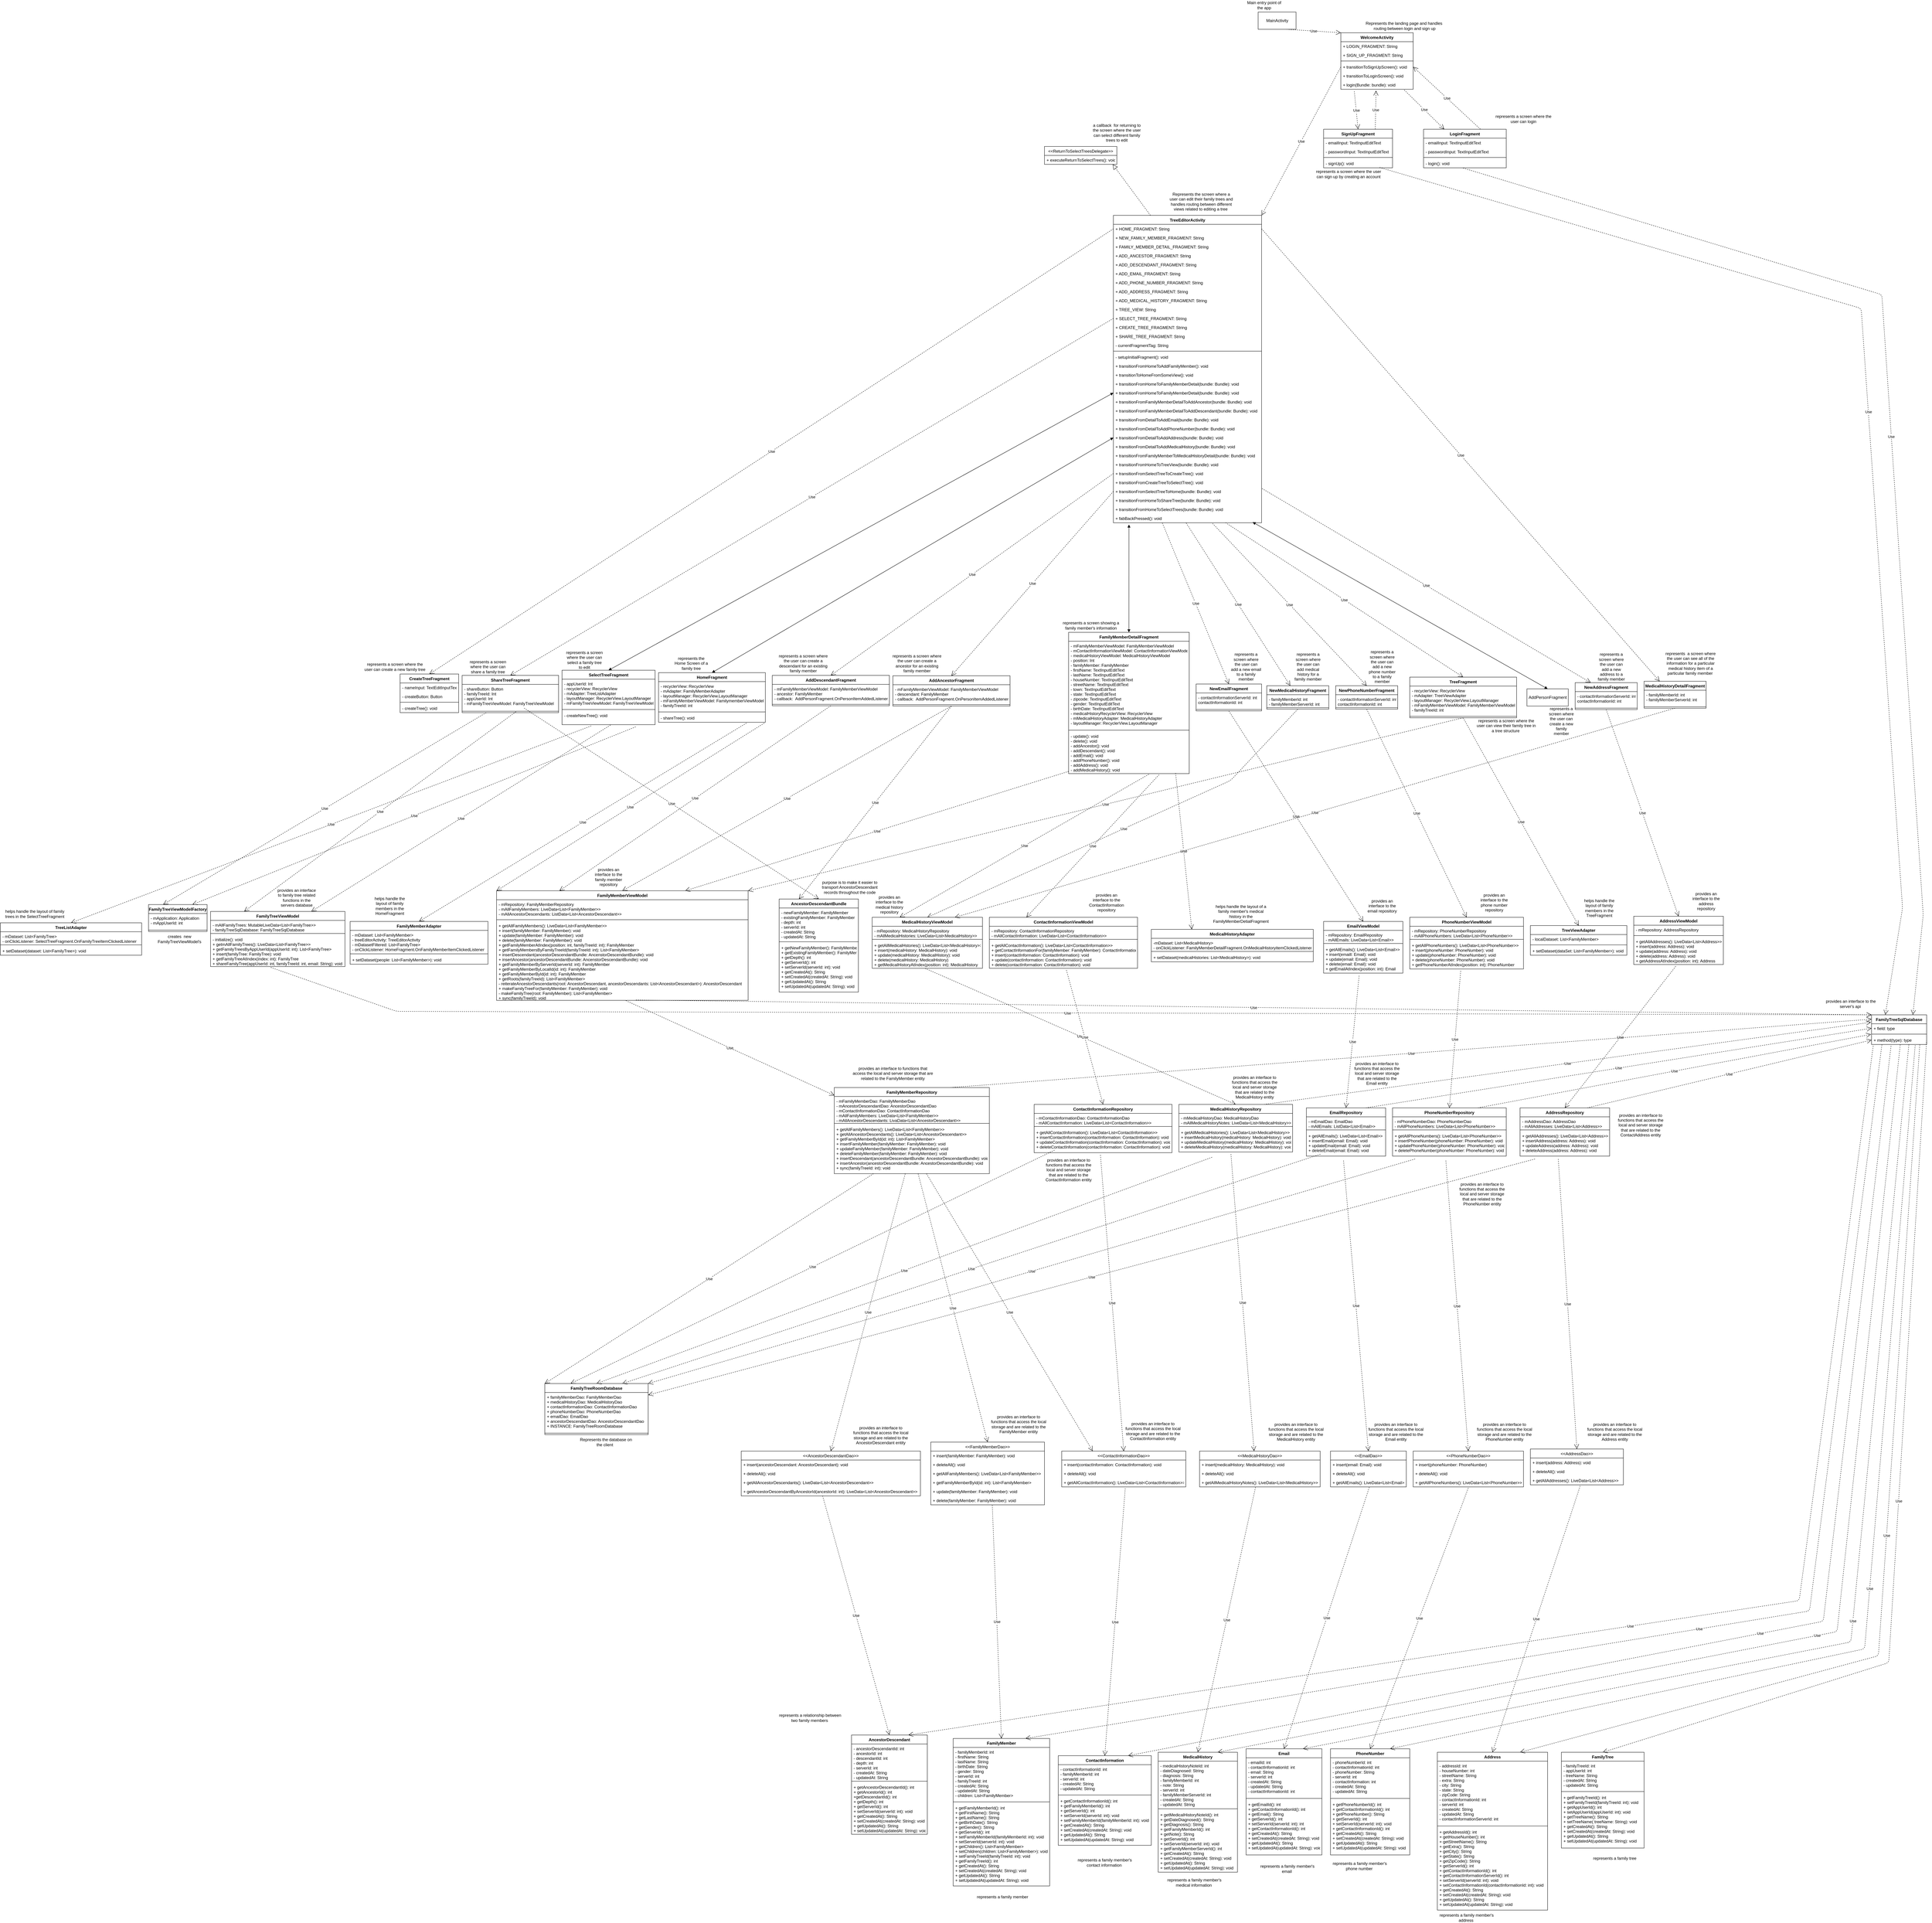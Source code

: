 <mxfile version="14.6.13" type="device"><diagram id="TFgvUrUJjqEY6FO4tnnx" name="Page-1"><mxGraphModel dx="8755" dy="4265" grid="1" gridSize="10" guides="1" tooltips="1" connect="1" arrows="1" fold="1" page="1" pageScale="1" pageWidth="850" pageHeight="1100" math="0" shadow="0"><root><mxCell id="0"/><mxCell id="1" parent="0"/><mxCell id="DJ_37c7BQ-NeXzssbmVl-5" value="TreeEditorActivity" style="swimlane;fontStyle=1;align=center;verticalAlign=top;childLayout=stackLayout;horizontal=1;startSize=26;horizontalStack=0;resizeParent=1;resizeParentMax=0;resizeLast=0;collapsible=1;marginBottom=0;" parent="1" vertex="1"><mxGeometry x="170" y="-20" width="430" height="892" as="geometry"/></mxCell><mxCell id="DJ_37c7BQ-NeXzssbmVl-6" value="+ HOME_FRAGMENT: String" style="text;strokeColor=none;fillColor=none;align=left;verticalAlign=top;spacingLeft=4;spacingRight=4;overflow=hidden;rotatable=0;points=[[0,0.5],[1,0.5]];portConstraint=eastwest;" parent="DJ_37c7BQ-NeXzssbmVl-5" vertex="1"><mxGeometry y="26" width="430" height="26" as="geometry"/></mxCell><mxCell id="lyW5DcvLSG6gVJ5dV--i-80" value="+ NEW_FAMILY_MEMBER_FRAGMENT: String" style="text;strokeColor=none;fillColor=none;align=left;verticalAlign=top;spacingLeft=4;spacingRight=4;overflow=hidden;rotatable=0;points=[[0,0.5],[1,0.5]];portConstraint=eastwest;" parent="DJ_37c7BQ-NeXzssbmVl-5" vertex="1"><mxGeometry y="52" width="430" height="26" as="geometry"/></mxCell><mxCell id="lyW5DcvLSG6gVJ5dV--i-81" value="+ FAMILY_MEMBER_DETAIL_FRAGMENT: String" style="text;strokeColor=none;fillColor=none;align=left;verticalAlign=top;spacingLeft=4;spacingRight=4;overflow=hidden;rotatable=0;points=[[0,0.5],[1,0.5]];portConstraint=eastwest;" parent="DJ_37c7BQ-NeXzssbmVl-5" vertex="1"><mxGeometry y="78" width="430" height="26" as="geometry"/></mxCell><mxCell id="lyW5DcvLSG6gVJ5dV--i-82" value="+ ADD_ANCESTOR_FRAGMENT: String" style="text;strokeColor=none;fillColor=none;align=left;verticalAlign=top;spacingLeft=4;spacingRight=4;overflow=hidden;rotatable=0;points=[[0,0.5],[1,0.5]];portConstraint=eastwest;" parent="DJ_37c7BQ-NeXzssbmVl-5" vertex="1"><mxGeometry y="104" width="430" height="26" as="geometry"/></mxCell><mxCell id="lyW5DcvLSG6gVJ5dV--i-83" value="+ ADD_DESCENDANT_FRAGMENT: String" style="text;strokeColor=none;fillColor=none;align=left;verticalAlign=top;spacingLeft=4;spacingRight=4;overflow=hidden;rotatable=0;points=[[0,0.5],[1,0.5]];portConstraint=eastwest;" parent="DJ_37c7BQ-NeXzssbmVl-5" vertex="1"><mxGeometry y="130" width="430" height="26" as="geometry"/></mxCell><mxCell id="lyW5DcvLSG6gVJ5dV--i-85" value="+ ADD_EMAIL_FRAGMENT: String" style="text;strokeColor=none;fillColor=none;align=left;verticalAlign=top;spacingLeft=4;spacingRight=4;overflow=hidden;rotatable=0;points=[[0,0.5],[1,0.5]];portConstraint=eastwest;" parent="DJ_37c7BQ-NeXzssbmVl-5" vertex="1"><mxGeometry y="156" width="430" height="26" as="geometry"/></mxCell><mxCell id="lyW5DcvLSG6gVJ5dV--i-86" value="+ ADD_PHONE_NUMBER_FRAGMENT: String" style="text;strokeColor=none;fillColor=none;align=left;verticalAlign=top;spacingLeft=4;spacingRight=4;overflow=hidden;rotatable=0;points=[[0,0.5],[1,0.5]];portConstraint=eastwest;" parent="DJ_37c7BQ-NeXzssbmVl-5" vertex="1"><mxGeometry y="182" width="430" height="26" as="geometry"/></mxCell><mxCell id="lyW5DcvLSG6gVJ5dV--i-87" value="+ ADD_ADDRESS_FRAGMENT: String" style="text;strokeColor=none;fillColor=none;align=left;verticalAlign=top;spacingLeft=4;spacingRight=4;overflow=hidden;rotatable=0;points=[[0,0.5],[1,0.5]];portConstraint=eastwest;" parent="DJ_37c7BQ-NeXzssbmVl-5" vertex="1"><mxGeometry y="208" width="430" height="26" as="geometry"/></mxCell><mxCell id="lyW5DcvLSG6gVJ5dV--i-88" value="+ ADD_MEDICAL_HISTORY_FRAGMENT: String" style="text;strokeColor=none;fillColor=none;align=left;verticalAlign=top;spacingLeft=4;spacingRight=4;overflow=hidden;rotatable=0;points=[[0,0.5],[1,0.5]];portConstraint=eastwest;" parent="DJ_37c7BQ-NeXzssbmVl-5" vertex="1"><mxGeometry y="234" width="430" height="26" as="geometry"/></mxCell><mxCell id="lyW5DcvLSG6gVJ5dV--i-89" value="+ TREE_VIEW: String" style="text;strokeColor=none;fillColor=none;align=left;verticalAlign=top;spacingLeft=4;spacingRight=4;overflow=hidden;rotatable=0;points=[[0,0.5],[1,0.5]];portConstraint=eastwest;" parent="DJ_37c7BQ-NeXzssbmVl-5" vertex="1"><mxGeometry y="260" width="430" height="26" as="geometry"/></mxCell><mxCell id="lyW5DcvLSG6gVJ5dV--i-90" value="+ SELECT_TREE_FRAGMENT: String" style="text;strokeColor=none;fillColor=none;align=left;verticalAlign=top;spacingLeft=4;spacingRight=4;overflow=hidden;rotatable=0;points=[[0,0.5],[1,0.5]];portConstraint=eastwest;" parent="DJ_37c7BQ-NeXzssbmVl-5" vertex="1"><mxGeometry y="286" width="430" height="26" as="geometry"/></mxCell><mxCell id="lyW5DcvLSG6gVJ5dV--i-91" value="+ CREATE_TREE_FRAGMENT: String" style="text;strokeColor=none;fillColor=none;align=left;verticalAlign=top;spacingLeft=4;spacingRight=4;overflow=hidden;rotatable=0;points=[[0,0.5],[1,0.5]];portConstraint=eastwest;" parent="DJ_37c7BQ-NeXzssbmVl-5" vertex="1"><mxGeometry y="312" width="430" height="26" as="geometry"/></mxCell><mxCell id="lyW5DcvLSG6gVJ5dV--i-92" value="+ SHARE_TREE_FRAGMENT: String" style="text;strokeColor=none;fillColor=none;align=left;verticalAlign=top;spacingLeft=4;spacingRight=4;overflow=hidden;rotatable=0;points=[[0,0.5],[1,0.5]];portConstraint=eastwest;" parent="DJ_37c7BQ-NeXzssbmVl-5" vertex="1"><mxGeometry y="338" width="430" height="26" as="geometry"/></mxCell><mxCell id="lyW5DcvLSG6gVJ5dV--i-93" value="- currentFragmentTag: String" style="text;strokeColor=none;fillColor=none;align=left;verticalAlign=top;spacingLeft=4;spacingRight=4;overflow=hidden;rotatable=0;points=[[0,0.5],[1,0.5]];portConstraint=eastwest;" parent="DJ_37c7BQ-NeXzssbmVl-5" vertex="1"><mxGeometry y="364" width="430" height="26" as="geometry"/></mxCell><mxCell id="DJ_37c7BQ-NeXzssbmVl-7" value="" style="line;strokeWidth=1;fillColor=none;align=left;verticalAlign=middle;spacingTop=-1;spacingLeft=3;spacingRight=3;rotatable=0;labelPosition=right;points=[];portConstraint=eastwest;" parent="DJ_37c7BQ-NeXzssbmVl-5" vertex="1"><mxGeometry y="390" width="430" height="8" as="geometry"/></mxCell><mxCell id="DJ_37c7BQ-NeXzssbmVl-8" value="- setupInitialFragment(): void" style="text;strokeColor=none;fillColor=none;align=left;verticalAlign=top;spacingLeft=4;spacingRight=4;overflow=hidden;rotatable=0;points=[[0,0.5],[1,0.5]];portConstraint=eastwest;" parent="DJ_37c7BQ-NeXzssbmVl-5" vertex="1"><mxGeometry y="398" width="430" height="26" as="geometry"/></mxCell><mxCell id="lyW5DcvLSG6gVJ5dV--i-95" value="+ transitionFromHomeToAddFamilyMember(): void" style="text;strokeColor=none;fillColor=none;align=left;verticalAlign=top;spacingLeft=4;spacingRight=4;overflow=hidden;rotatable=0;points=[[0,0.5],[1,0.5]];portConstraint=eastwest;" parent="DJ_37c7BQ-NeXzssbmVl-5" vertex="1"><mxGeometry y="424" width="430" height="26" as="geometry"/></mxCell><mxCell id="lyW5DcvLSG6gVJ5dV--i-96" value="+ transitionToHomeFromSomeView(): void" style="text;strokeColor=none;fillColor=none;align=left;verticalAlign=top;spacingLeft=4;spacingRight=4;overflow=hidden;rotatable=0;points=[[0,0.5],[1,0.5]];portConstraint=eastwest;" parent="DJ_37c7BQ-NeXzssbmVl-5" vertex="1"><mxGeometry y="450" width="430" height="26" as="geometry"/></mxCell><mxCell id="lyW5DcvLSG6gVJ5dV--i-98" value="+ transitionFromHomeToFamilyMemberDetail(bundle: Bundle): void" style="text;strokeColor=none;fillColor=none;align=left;verticalAlign=top;spacingLeft=4;spacingRight=4;overflow=hidden;rotatable=0;points=[[0,0.5],[1,0.5]];portConstraint=eastwest;" parent="DJ_37c7BQ-NeXzssbmVl-5" vertex="1"><mxGeometry y="476" width="430" height="26" as="geometry"/></mxCell><mxCell id="lyW5DcvLSG6gVJ5dV--i-99" value="+ transitionFromHomeToFamilyMemberDetail(bundle: Bundle): void" style="text;strokeColor=none;fillColor=none;align=left;verticalAlign=top;spacingLeft=4;spacingRight=4;overflow=hidden;rotatable=0;points=[[0,0.5],[1,0.5]];portConstraint=eastwest;" parent="DJ_37c7BQ-NeXzssbmVl-5" vertex="1"><mxGeometry y="502" width="430" height="26" as="geometry"/></mxCell><mxCell id="lyW5DcvLSG6gVJ5dV--i-100" value="+ transitionFromFamilyMemberDetailToAddAncestor(bundle: Bundle): void" style="text;strokeColor=none;fillColor=none;align=left;verticalAlign=top;spacingLeft=4;spacingRight=4;overflow=hidden;rotatable=0;points=[[0,0.5],[1,0.5]];portConstraint=eastwest;" parent="DJ_37c7BQ-NeXzssbmVl-5" vertex="1"><mxGeometry y="528" width="430" height="26" as="geometry"/></mxCell><mxCell id="lyW5DcvLSG6gVJ5dV--i-102" value="+ transitionFromFamilyMemberDetailToAddDescendant(bundle: Bundle): void" style="text;strokeColor=none;fillColor=none;align=left;verticalAlign=top;spacingLeft=4;spacingRight=4;overflow=hidden;rotatable=0;points=[[0,0.5],[1,0.5]];portConstraint=eastwest;" parent="DJ_37c7BQ-NeXzssbmVl-5" vertex="1"><mxGeometry y="554" width="430" height="26" as="geometry"/></mxCell><mxCell id="lyW5DcvLSG6gVJ5dV--i-103" value="+ transitionFromDetailToAddEmail(bundle: Bundle): void" style="text;strokeColor=none;fillColor=none;align=left;verticalAlign=top;spacingLeft=4;spacingRight=4;overflow=hidden;rotatable=0;points=[[0,0.5],[1,0.5]];portConstraint=eastwest;" parent="DJ_37c7BQ-NeXzssbmVl-5" vertex="1"><mxGeometry y="580" width="430" height="26" as="geometry"/></mxCell><mxCell id="lyW5DcvLSG6gVJ5dV--i-101" value="+ transitionFromDetailToAddPhoneNumber(bundle: Bundle): void" style="text;strokeColor=none;fillColor=none;align=left;verticalAlign=top;spacingLeft=4;spacingRight=4;overflow=hidden;rotatable=0;points=[[0,0.5],[1,0.5]];portConstraint=eastwest;" parent="DJ_37c7BQ-NeXzssbmVl-5" vertex="1"><mxGeometry y="606" width="430" height="26" as="geometry"/></mxCell><mxCell id="lyW5DcvLSG6gVJ5dV--i-105" value="+ transitionFromDetailToAddAddress(bundle: Bundle): void" style="text;strokeColor=none;fillColor=none;align=left;verticalAlign=top;spacingLeft=4;spacingRight=4;overflow=hidden;rotatable=0;points=[[0,0.5],[1,0.5]];portConstraint=eastwest;" parent="DJ_37c7BQ-NeXzssbmVl-5" vertex="1"><mxGeometry y="632" width="430" height="26" as="geometry"/></mxCell><mxCell id="lyW5DcvLSG6gVJ5dV--i-106" value="+ transitionFromDetailToAddMedicalHistory(bundle: Bundle): void" style="text;strokeColor=none;fillColor=none;align=left;verticalAlign=top;spacingLeft=4;spacingRight=4;overflow=hidden;rotatable=0;points=[[0,0.5],[1,0.5]];portConstraint=eastwest;" parent="DJ_37c7BQ-NeXzssbmVl-5" vertex="1"><mxGeometry y="658" width="430" height="26" as="geometry"/></mxCell><mxCell id="lyW5DcvLSG6gVJ5dV--i-107" value="+ transitionFromFamilyMemberToMedicalHistoryDetail(bundle: Bundle): void" style="text;strokeColor=none;fillColor=none;align=left;verticalAlign=top;spacingLeft=4;spacingRight=4;overflow=hidden;rotatable=0;points=[[0,0.5],[1,0.5]];portConstraint=eastwest;" parent="DJ_37c7BQ-NeXzssbmVl-5" vertex="1"><mxGeometry y="684" width="430" height="26" as="geometry"/></mxCell><mxCell id="lyW5DcvLSG6gVJ5dV--i-108" value="+ transitionFromHomeToTreeView(bundle: Bundle): void" style="text;strokeColor=none;fillColor=none;align=left;verticalAlign=top;spacingLeft=4;spacingRight=4;overflow=hidden;rotatable=0;points=[[0,0.5],[1,0.5]];portConstraint=eastwest;" parent="DJ_37c7BQ-NeXzssbmVl-5" vertex="1"><mxGeometry y="710" width="430" height="26" as="geometry"/></mxCell><mxCell id="lyW5DcvLSG6gVJ5dV--i-109" value="+ transitionFromSelectTreeToCreateTree(): void" style="text;strokeColor=none;fillColor=none;align=left;verticalAlign=top;spacingLeft=4;spacingRight=4;overflow=hidden;rotatable=0;points=[[0,0.5],[1,0.5]];portConstraint=eastwest;" parent="DJ_37c7BQ-NeXzssbmVl-5" vertex="1"><mxGeometry y="736" width="430" height="26" as="geometry"/></mxCell><mxCell id="lyW5DcvLSG6gVJ5dV--i-111" value="+ transitionFromCreateTreeToSelectTree(): void" style="text;strokeColor=none;fillColor=none;align=left;verticalAlign=top;spacingLeft=4;spacingRight=4;overflow=hidden;rotatable=0;points=[[0,0.5],[1,0.5]];portConstraint=eastwest;" parent="DJ_37c7BQ-NeXzssbmVl-5" vertex="1"><mxGeometry y="762" width="430" height="26" as="geometry"/></mxCell><mxCell id="lyW5DcvLSG6gVJ5dV--i-104" value="+ transitionFromSelectTreeToHome(bundle: Bundle): void" style="text;strokeColor=none;fillColor=none;align=left;verticalAlign=top;spacingLeft=4;spacingRight=4;overflow=hidden;rotatable=0;points=[[0,0.5],[1,0.5]];portConstraint=eastwest;" parent="DJ_37c7BQ-NeXzssbmVl-5" vertex="1"><mxGeometry y="788" width="430" height="26" as="geometry"/></mxCell><mxCell id="lyW5DcvLSG6gVJ5dV--i-112" value="+ transitionFromHomeToShareTree(bundle: Bundle): void" style="text;strokeColor=none;fillColor=none;align=left;verticalAlign=top;spacingLeft=4;spacingRight=4;overflow=hidden;rotatable=0;points=[[0,0.5],[1,0.5]];portConstraint=eastwest;" parent="DJ_37c7BQ-NeXzssbmVl-5" vertex="1"><mxGeometry y="814" width="430" height="26" as="geometry"/></mxCell><mxCell id="lyW5DcvLSG6gVJ5dV--i-113" value="+ transitionFromHomeToSelectTrees(bundle: Bundle): void" style="text;strokeColor=none;fillColor=none;align=left;verticalAlign=top;spacingLeft=4;spacingRight=4;overflow=hidden;rotatable=0;points=[[0,0.5],[1,0.5]];portConstraint=eastwest;" parent="DJ_37c7BQ-NeXzssbmVl-5" vertex="1"><mxGeometry y="840" width="430" height="26" as="geometry"/></mxCell><mxCell id="lyW5DcvLSG6gVJ5dV--i-114" value="+ fabBackPressed(): void" style="text;strokeColor=none;fillColor=none;align=left;verticalAlign=top;spacingLeft=4;spacingRight=4;overflow=hidden;rotatable=0;points=[[0,0.5],[1,0.5]];portConstraint=eastwest;" parent="DJ_37c7BQ-NeXzssbmVl-5" vertex="1"><mxGeometry y="866" width="430" height="26" as="geometry"/></mxCell><mxCell id="DJ_37c7BQ-NeXzssbmVl-9" value="WelcomeActivity" style="swimlane;fontStyle=1;align=center;verticalAlign=top;childLayout=stackLayout;horizontal=1;startSize=26;horizontalStack=0;resizeParent=1;resizeParentMax=0;resizeLast=0;collapsible=1;marginBottom=0;" parent="1" vertex="1"><mxGeometry x="830" y="-550" width="210" height="164" as="geometry"/></mxCell><mxCell id="DJ_37c7BQ-NeXzssbmVl-10" value="+ LOGIN_FRAGMENT: String" style="text;strokeColor=none;fillColor=none;align=left;verticalAlign=top;spacingLeft=4;spacingRight=4;overflow=hidden;rotatable=0;points=[[0,0.5],[1,0.5]];portConstraint=eastwest;" parent="DJ_37c7BQ-NeXzssbmVl-9" vertex="1"><mxGeometry y="26" width="210" height="26" as="geometry"/></mxCell><mxCell id="lyW5DcvLSG6gVJ5dV--i-72" value="+ SIGN_UP_FRAGMENT: String" style="text;strokeColor=none;fillColor=none;align=left;verticalAlign=top;spacingLeft=4;spacingRight=4;overflow=hidden;rotatable=0;points=[[0,0.5],[1,0.5]];portConstraint=eastwest;" parent="DJ_37c7BQ-NeXzssbmVl-9" vertex="1"><mxGeometry y="52" width="210" height="26" as="geometry"/></mxCell><mxCell id="DJ_37c7BQ-NeXzssbmVl-11" value="" style="line;strokeWidth=1;fillColor=none;align=left;verticalAlign=middle;spacingTop=-1;spacingLeft=3;spacingRight=3;rotatable=0;labelPosition=right;points=[];portConstraint=eastwest;" parent="DJ_37c7BQ-NeXzssbmVl-9" vertex="1"><mxGeometry y="78" width="210" height="8" as="geometry"/></mxCell><mxCell id="DJ_37c7BQ-NeXzssbmVl-12" value="+ transitionToSignUpScreen(): void" style="text;strokeColor=none;fillColor=none;align=left;verticalAlign=top;spacingLeft=4;spacingRight=4;overflow=hidden;rotatable=0;points=[[0,0.5],[1,0.5]];portConstraint=eastwest;" parent="DJ_37c7BQ-NeXzssbmVl-9" vertex="1"><mxGeometry y="86" width="210" height="26" as="geometry"/></mxCell><mxCell id="lyW5DcvLSG6gVJ5dV--i-74" value="+ transitionToLoginScreen(): void" style="text;strokeColor=none;fillColor=none;align=left;verticalAlign=top;spacingLeft=4;spacingRight=4;overflow=hidden;rotatable=0;points=[[0,0.5],[1,0.5]];portConstraint=eastwest;" parent="DJ_37c7BQ-NeXzssbmVl-9" vertex="1"><mxGeometry y="112" width="210" height="26" as="geometry"/></mxCell><mxCell id="lyW5DcvLSG6gVJ5dV--i-75" value="+ login(Bundle: bundle): void" style="text;strokeColor=none;fillColor=none;align=left;verticalAlign=top;spacingLeft=4;spacingRight=4;overflow=hidden;rotatable=0;points=[[0,0.5],[1,0.5]];portConstraint=eastwest;" parent="DJ_37c7BQ-NeXzssbmVl-9" vertex="1"><mxGeometry y="138" width="210" height="26" as="geometry"/></mxCell><mxCell id="DJ_37c7BQ-NeXzssbmVl-13" value="&lt;&lt;ReturnToSelectTreesDelegate&gt;&gt;" style="swimlane;fontStyle=0;childLayout=stackLayout;horizontal=1;startSize=26;fillColor=none;horizontalStack=0;resizeParent=1;resizeParentMax=0;resizeLast=0;collapsible=1;marginBottom=0;" parent="1" vertex="1"><mxGeometry x="-30" y="-220" width="210" height="52" as="geometry"/></mxCell><mxCell id="DJ_37c7BQ-NeXzssbmVl-14" value="+ executeReturnToSelectTrees(): void" style="text;strokeColor=none;fillColor=none;align=left;verticalAlign=top;spacingLeft=4;spacingRight=4;overflow=hidden;rotatable=0;points=[[0,0.5],[1,0.5]];portConstraint=eastwest;" parent="DJ_37c7BQ-NeXzssbmVl-13" vertex="1"><mxGeometry y="26" width="210" height="26" as="geometry"/></mxCell><mxCell id="DJ_37c7BQ-NeXzssbmVl-17" value="FamilyMemberAdapter" style="swimlane;fontStyle=1;align=center;verticalAlign=top;childLayout=stackLayout;horizontal=1;startSize=26;horizontalStack=0;resizeParent=1;resizeParentMax=0;resizeLast=0;collapsible=1;marginBottom=0;" parent="1" vertex="1"><mxGeometry x="-2045" y="2029" width="400" height="124" as="geometry"/></mxCell><mxCell id="DJ_37c7BQ-NeXzssbmVl-18" value="- mDataset: List&lt;FamilyMember&gt;&#xa;- treeEditorActivity: TreeEditorActivity&#xa;- mDatasetFiltered: List&lt;FamilyTree&gt;&#xa;- onClickListener: HomeFragment.OnFamilyMemberItemClickedListener" style="text;strokeColor=none;fillColor=none;align=left;verticalAlign=top;spacingLeft=4;spacingRight=4;overflow=hidden;rotatable=0;points=[[0,0.5],[1,0.5]];portConstraint=eastwest;" parent="DJ_37c7BQ-NeXzssbmVl-17" vertex="1"><mxGeometry y="26" width="400" height="64" as="geometry"/></mxCell><mxCell id="DJ_37c7BQ-NeXzssbmVl-19" value="" style="line;strokeWidth=1;fillColor=none;align=left;verticalAlign=middle;spacingTop=-1;spacingLeft=3;spacingRight=3;rotatable=0;labelPosition=right;points=[];portConstraint=eastwest;" parent="DJ_37c7BQ-NeXzssbmVl-17" vertex="1"><mxGeometry y="90" width="400" height="8" as="geometry"/></mxCell><mxCell id="DJ_37c7BQ-NeXzssbmVl-20" value="+ setDataset(people: List&lt;FamilyMember&gt;): void" style="text;strokeColor=none;fillColor=none;align=left;verticalAlign=top;spacingLeft=4;spacingRight=4;overflow=hidden;rotatable=0;points=[[0,0.5],[1,0.5]];portConstraint=eastwest;" parent="DJ_37c7BQ-NeXzssbmVl-17" vertex="1"><mxGeometry y="98" width="400" height="26" as="geometry"/></mxCell><mxCell id="DJ_37c7BQ-NeXzssbmVl-21" value="MedicalHistoryAdapter&#xa;" style="swimlane;fontStyle=1;align=center;verticalAlign=top;childLayout=stackLayout;horizontal=1;startSize=26;horizontalStack=0;resizeParent=1;resizeParentMax=0;resizeLast=0;collapsible=1;marginBottom=0;" parent="1" vertex="1"><mxGeometry x="280" y="2052" width="470" height="94" as="geometry"/></mxCell><mxCell id="DJ_37c7BQ-NeXzssbmVl-22" value="-mDataset: List&lt;MedicalHistory&gt;&#xa;- onClickListener: FamilyMemberDetailFragment.OnMedicalHistoryitemClickedListener" style="text;strokeColor=none;fillColor=none;align=left;verticalAlign=top;spacingLeft=4;spacingRight=4;overflow=hidden;rotatable=0;points=[[0,0.5],[1,0.5]];portConstraint=eastwest;" parent="DJ_37c7BQ-NeXzssbmVl-21" vertex="1"><mxGeometry y="26" width="470" height="34" as="geometry"/></mxCell><mxCell id="DJ_37c7BQ-NeXzssbmVl-23" value="" style="line;strokeWidth=1;fillColor=none;align=left;verticalAlign=middle;spacingTop=-1;spacingLeft=3;spacingRight=3;rotatable=0;labelPosition=right;points=[];portConstraint=eastwest;" parent="DJ_37c7BQ-NeXzssbmVl-21" vertex="1"><mxGeometry y="60" width="470" height="8" as="geometry"/></mxCell><mxCell id="DJ_37c7BQ-NeXzssbmVl-24" value="+ setDataset(medicalHistories: List&lt;MedicalHistory&gt;): void" style="text;strokeColor=none;fillColor=none;align=left;verticalAlign=top;spacingLeft=4;spacingRight=4;overflow=hidden;rotatable=0;points=[[0,0.5],[1,0.5]];portConstraint=eastwest;" parent="DJ_37c7BQ-NeXzssbmVl-21" vertex="1"><mxGeometry y="68" width="470" height="26" as="geometry"/></mxCell><mxCell id="DJ_37c7BQ-NeXzssbmVl-29" value="TreeListAdapter" style="swimlane;fontStyle=1;align=center;verticalAlign=top;childLayout=stackLayout;horizontal=1;startSize=26;horizontalStack=0;resizeParent=1;resizeParentMax=0;resizeLast=0;collapsible=1;marginBottom=0;" parent="1" vertex="1"><mxGeometry x="-3060" y="2033" width="410" height="94" as="geometry"/></mxCell><mxCell id="DJ_37c7BQ-NeXzssbmVl-30" value="- mDataset: List&lt;FamilyTree&gt;&#xa;- onClickListener: SelectTreeFragment.OnFamilyTreeItemClickedListener" style="text;strokeColor=none;fillColor=none;align=left;verticalAlign=top;spacingLeft=4;spacingRight=4;overflow=hidden;rotatable=0;points=[[0,0.5],[1,0.5]];portConstraint=eastwest;" parent="DJ_37c7BQ-NeXzssbmVl-29" vertex="1"><mxGeometry y="26" width="410" height="34" as="geometry"/></mxCell><mxCell id="DJ_37c7BQ-NeXzssbmVl-31" value="" style="line;strokeWidth=1;fillColor=none;align=left;verticalAlign=middle;spacingTop=-1;spacingLeft=3;spacingRight=3;rotatable=0;labelPosition=right;points=[];portConstraint=eastwest;" parent="DJ_37c7BQ-NeXzssbmVl-29" vertex="1"><mxGeometry y="60" width="410" height="8" as="geometry"/></mxCell><mxCell id="DJ_37c7BQ-NeXzssbmVl-32" value="+ setDataset(dataset: List&lt;FamilyTree&gt;): void" style="text;strokeColor=none;fillColor=none;align=left;verticalAlign=top;spacingLeft=4;spacingRight=4;overflow=hidden;rotatable=0;points=[[0,0.5],[1,0.5]];portConstraint=eastwest;" parent="DJ_37c7BQ-NeXzssbmVl-29" vertex="1"><mxGeometry y="68" width="410" height="26" as="geometry"/></mxCell><mxCell id="DJ_37c7BQ-NeXzssbmVl-33" value="TreeViewAdapter" style="swimlane;fontStyle=1;align=center;verticalAlign=top;childLayout=stackLayout;horizontal=1;startSize=26;horizontalStack=0;resizeParent=1;resizeParentMax=0;resizeLast=0;collapsible=1;marginBottom=0;" parent="1" vertex="1"><mxGeometry x="1380" y="2041" width="280" height="86" as="geometry"/></mxCell><mxCell id="DJ_37c7BQ-NeXzssbmVl-34" value="- localDataset: List&lt;FamilyMember&gt;" style="text;strokeColor=none;fillColor=none;align=left;verticalAlign=top;spacingLeft=4;spacingRight=4;overflow=hidden;rotatable=0;points=[[0,0.5],[1,0.5]];portConstraint=eastwest;" parent="DJ_37c7BQ-NeXzssbmVl-33" vertex="1"><mxGeometry y="26" width="280" height="26" as="geometry"/></mxCell><mxCell id="DJ_37c7BQ-NeXzssbmVl-35" value="" style="line;strokeWidth=1;fillColor=none;align=left;verticalAlign=middle;spacingTop=-1;spacingLeft=3;spacingRight=3;rotatable=0;labelPosition=right;points=[];portConstraint=eastwest;" parent="DJ_37c7BQ-NeXzssbmVl-33" vertex="1"><mxGeometry y="52" width="280" height="8" as="geometry"/></mxCell><mxCell id="DJ_37c7BQ-NeXzssbmVl-36" value="+ setDataset(dataSet: List&lt;FamilyMember&gt;): void" style="text;strokeColor=none;fillColor=none;align=left;verticalAlign=top;spacingLeft=4;spacingRight=4;overflow=hidden;rotatable=0;points=[[0,0.5],[1,0.5]];portConstraint=eastwest;" parent="DJ_37c7BQ-NeXzssbmVl-33" vertex="1"><mxGeometry y="60" width="280" height="26" as="geometry"/></mxCell><mxCell id="DJ_37c7BQ-NeXzssbmVl-38" value="FamilyTreeRoomDatabase" style="swimlane;fontStyle=1;align=center;verticalAlign=top;childLayout=stackLayout;horizontal=1;startSize=26;horizontalStack=0;resizeParent=1;resizeParentMax=0;resizeLast=0;collapsible=1;marginBottom=0;" parent="1" vertex="1"><mxGeometry x="-1480" y="3370" width="300" height="148" as="geometry"/></mxCell><mxCell id="DJ_37c7BQ-NeXzssbmVl-39" value="+ familyMemberDao: FamilyMemberDao&#xa;+ medicalHistoryDao: MedicalHistoryDao&#xa;+ contactInformationDao: ContactInformationDao&#xa;+ phoneNumberDao: PhoneNumberDao&#xa;+ emailDao: EmailDao&#xa;+ ancestorDescendantDao: AncestorDescendantDao&#xa;+ INSTANCE: FamilyTreeRoomDatabase&#xa;" style="text;strokeColor=none;fillColor=none;align=left;verticalAlign=top;spacingLeft=4;spacingRight=4;overflow=hidden;rotatable=0;points=[[0,0.5],[1,0.5]];portConstraint=eastwest;" parent="DJ_37c7BQ-NeXzssbmVl-38" vertex="1"><mxGeometry y="26" width="300" height="114" as="geometry"/></mxCell><mxCell id="DJ_37c7BQ-NeXzssbmVl-40" value="" style="line;strokeWidth=1;fillColor=none;align=left;verticalAlign=middle;spacingTop=-1;spacingLeft=3;spacingRight=3;rotatable=0;labelPosition=right;points=[];portConstraint=eastwest;" parent="DJ_37c7BQ-NeXzssbmVl-38" vertex="1"><mxGeometry y="140" width="300" height="8" as="geometry"/></mxCell><mxCell id="DJ_37c7BQ-NeXzssbmVl-42" value="FamilyTreeSqlDatabase" style="swimlane;fontStyle=1;align=center;verticalAlign=top;childLayout=stackLayout;horizontal=1;startSize=26;horizontalStack=0;resizeParent=1;resizeParentMax=0;resizeLast=0;collapsible=1;marginBottom=0;" parent="1" vertex="1"><mxGeometry x="2370" y="2300" width="160" height="86" as="geometry"/></mxCell><mxCell id="DJ_37c7BQ-NeXzssbmVl-43" value="+ field: type" style="text;strokeColor=none;fillColor=none;align=left;verticalAlign=top;spacingLeft=4;spacingRight=4;overflow=hidden;rotatable=0;points=[[0,0.5],[1,0.5]];portConstraint=eastwest;" parent="DJ_37c7BQ-NeXzssbmVl-42" vertex="1"><mxGeometry y="26" width="160" height="26" as="geometry"/></mxCell><mxCell id="DJ_37c7BQ-NeXzssbmVl-44" value="" style="line;strokeWidth=1;fillColor=none;align=left;verticalAlign=middle;spacingTop=-1;spacingLeft=3;spacingRight=3;rotatable=0;labelPosition=right;points=[];portConstraint=eastwest;" parent="DJ_37c7BQ-NeXzssbmVl-42" vertex="1"><mxGeometry y="52" width="160" height="8" as="geometry"/></mxCell><mxCell id="DJ_37c7BQ-NeXzssbmVl-45" value="+ method(type): type" style="text;strokeColor=none;fillColor=none;align=left;verticalAlign=top;spacingLeft=4;spacingRight=4;overflow=hidden;rotatable=0;points=[[0,0.5],[1,0.5]];portConstraint=eastwest;" parent="DJ_37c7BQ-NeXzssbmVl-42" vertex="1"><mxGeometry y="60" width="160" height="26" as="geometry"/></mxCell><mxCell id="DJ_37c7BQ-NeXzssbmVl-79" value="&lt;&lt;AddressDao&gt;&gt;" style="swimlane;fontStyle=0;childLayout=stackLayout;horizontal=1;startSize=26;fillColor=none;horizontalStack=0;resizeParent=1;resizeParentMax=0;resizeLast=0;collapsible=1;marginBottom=0;" parent="1" vertex="1"><mxGeometry x="1380" y="3560" width="270" height="104" as="geometry"/></mxCell><mxCell id="DJ_37c7BQ-NeXzssbmVl-80" value="+ insert(address: Address): void" style="text;strokeColor=none;fillColor=none;align=left;verticalAlign=top;spacingLeft=4;spacingRight=4;overflow=hidden;rotatable=0;points=[[0,0.5],[1,0.5]];portConstraint=eastwest;" parent="DJ_37c7BQ-NeXzssbmVl-79" vertex="1"><mxGeometry y="26" width="270" height="26" as="geometry"/></mxCell><mxCell id="DJ_37c7BQ-NeXzssbmVl-81" value="+ deleteAll(): void" style="text;strokeColor=none;fillColor=none;align=left;verticalAlign=top;spacingLeft=4;spacingRight=4;overflow=hidden;rotatable=0;points=[[0,0.5],[1,0.5]];portConstraint=eastwest;" parent="DJ_37c7BQ-NeXzssbmVl-79" vertex="1"><mxGeometry y="52" width="270" height="26" as="geometry"/></mxCell><mxCell id="DJ_37c7BQ-NeXzssbmVl-82" value="+ getAllAddresses(): LiveData&lt;List&lt;Address&gt;&gt;" style="text;strokeColor=none;fillColor=none;align=left;verticalAlign=top;spacingLeft=4;spacingRight=4;overflow=hidden;rotatable=0;points=[[0,0.5],[1,0.5]];portConstraint=eastwest;" parent="DJ_37c7BQ-NeXzssbmVl-79" vertex="1"><mxGeometry y="78" width="270" height="26" as="geometry"/></mxCell><mxCell id="DJ_37c7BQ-NeXzssbmVl-83" value="&lt;&lt;AncestorDescendantDao&gt;&gt;" style="swimlane;fontStyle=0;childLayout=stackLayout;horizontal=1;startSize=26;fillColor=none;horizontalStack=0;resizeParent=1;resizeParentMax=0;resizeLast=0;collapsible=1;marginBottom=0;" parent="1" vertex="1"><mxGeometry x="-910" y="3566" width="520" height="130" as="geometry"/></mxCell><mxCell id="DJ_37c7BQ-NeXzssbmVl-84" value="+ insert(ancestorDescendant: AncestorDescendant): void" style="text;strokeColor=none;fillColor=none;align=left;verticalAlign=top;spacingLeft=4;spacingRight=4;overflow=hidden;rotatable=0;points=[[0,0.5],[1,0.5]];portConstraint=eastwest;" parent="DJ_37c7BQ-NeXzssbmVl-83" vertex="1"><mxGeometry y="26" width="520" height="26" as="geometry"/></mxCell><mxCell id="DJ_37c7BQ-NeXzssbmVl-85" value="+ deleteAll(): void " style="text;strokeColor=none;fillColor=none;align=left;verticalAlign=top;spacingLeft=4;spacingRight=4;overflow=hidden;rotatable=0;points=[[0,0.5],[1,0.5]];portConstraint=eastwest;" parent="DJ_37c7BQ-NeXzssbmVl-83" vertex="1"><mxGeometry y="52" width="520" height="26" as="geometry"/></mxCell><mxCell id="lyW5DcvLSG6gVJ5dV--i-119" value="+ getAllAncestorDescendants(): LiveData&lt;List&lt;AncestorDescendant&gt;&gt;" style="text;strokeColor=none;fillColor=none;align=left;verticalAlign=top;spacingLeft=4;spacingRight=4;overflow=hidden;rotatable=0;points=[[0,0.5],[1,0.5]];portConstraint=eastwest;" parent="DJ_37c7BQ-NeXzssbmVl-83" vertex="1"><mxGeometry y="78" width="520" height="26" as="geometry"/></mxCell><mxCell id="DJ_37c7BQ-NeXzssbmVl-86" value="+ getAncestorDescendantByAncestorId(ancestorId: int): LiveData&lt;List&lt;AncestorDescendant&gt;&gt;" style="text;strokeColor=none;fillColor=none;align=left;verticalAlign=top;spacingLeft=4;spacingRight=4;overflow=hidden;rotatable=0;points=[[0,0.5],[1,0.5]];portConstraint=eastwest;" parent="DJ_37c7BQ-NeXzssbmVl-83" vertex="1"><mxGeometry y="104" width="520" height="26" as="geometry"/></mxCell><mxCell id="DJ_37c7BQ-NeXzssbmVl-87" value="&lt;&lt;ContactInformationDao&gt;&gt;" style="swimlane;fontStyle=0;childLayout=stackLayout;horizontal=1;startSize=26;fillColor=none;horizontalStack=0;resizeParent=1;resizeParentMax=0;resizeLast=0;collapsible=1;marginBottom=0;" parent="1" vertex="1"><mxGeometry x="20" y="3566" width="360" height="104" as="geometry"/></mxCell><mxCell id="DJ_37c7BQ-NeXzssbmVl-88" value="+ insert(contactInformation: ContactInformation): void" style="text;strokeColor=none;fillColor=none;align=left;verticalAlign=top;spacingLeft=4;spacingRight=4;overflow=hidden;rotatable=0;points=[[0,0.5],[1,0.5]];portConstraint=eastwest;" parent="DJ_37c7BQ-NeXzssbmVl-87" vertex="1"><mxGeometry y="26" width="360" height="26" as="geometry"/></mxCell><mxCell id="DJ_37c7BQ-NeXzssbmVl-89" value="+ deleteAll(): void" style="text;strokeColor=none;fillColor=none;align=left;verticalAlign=top;spacingLeft=4;spacingRight=4;overflow=hidden;rotatable=0;points=[[0,0.5],[1,0.5]];portConstraint=eastwest;" parent="DJ_37c7BQ-NeXzssbmVl-87" vertex="1"><mxGeometry y="52" width="360" height="26" as="geometry"/></mxCell><mxCell id="DJ_37c7BQ-NeXzssbmVl-90" value="+ getAllContactInformation(): LiveData&lt;List&lt;ContactInformation&gt;&gt;" style="text;strokeColor=none;fillColor=none;align=left;verticalAlign=top;spacingLeft=4;spacingRight=4;overflow=hidden;rotatable=0;points=[[0,0.5],[1,0.5]];portConstraint=eastwest;" parent="DJ_37c7BQ-NeXzssbmVl-87" vertex="1"><mxGeometry y="78" width="360" height="26" as="geometry"/></mxCell><mxCell id="DJ_37c7BQ-NeXzssbmVl-91" value="&lt;&lt;EmailDao&gt;&gt;" style="swimlane;fontStyle=0;childLayout=stackLayout;horizontal=1;startSize=26;fillColor=none;horizontalStack=0;resizeParent=1;resizeParentMax=0;resizeLast=0;collapsible=1;marginBottom=0;" parent="1" vertex="1"><mxGeometry x="800" y="3566" width="220" height="104" as="geometry"/></mxCell><mxCell id="DJ_37c7BQ-NeXzssbmVl-92" value="+ insert(email: Email): void" style="text;strokeColor=none;fillColor=none;align=left;verticalAlign=top;spacingLeft=4;spacingRight=4;overflow=hidden;rotatable=0;points=[[0,0.5],[1,0.5]];portConstraint=eastwest;" parent="DJ_37c7BQ-NeXzssbmVl-91" vertex="1"><mxGeometry y="26" width="220" height="26" as="geometry"/></mxCell><mxCell id="DJ_37c7BQ-NeXzssbmVl-93" value="+ deleteAll(): void" style="text;strokeColor=none;fillColor=none;align=left;verticalAlign=top;spacingLeft=4;spacingRight=4;overflow=hidden;rotatable=0;points=[[0,0.5],[1,0.5]];portConstraint=eastwest;" parent="DJ_37c7BQ-NeXzssbmVl-91" vertex="1"><mxGeometry y="52" width="220" height="26" as="geometry"/></mxCell><mxCell id="DJ_37c7BQ-NeXzssbmVl-94" value="+ getAllEmails(): LiveData&lt;List&lt;Email&gt;&gt;" style="text;strokeColor=none;fillColor=none;align=left;verticalAlign=top;spacingLeft=4;spacingRight=4;overflow=hidden;rotatable=0;points=[[0,0.5],[1,0.5]];portConstraint=eastwest;" parent="DJ_37c7BQ-NeXzssbmVl-91" vertex="1"><mxGeometry y="78" width="220" height="26" as="geometry"/></mxCell><mxCell id="DJ_37c7BQ-NeXzssbmVl-95" value="&lt;&lt;FamilyMemberDao&gt;&gt;" style="swimlane;fontStyle=0;childLayout=stackLayout;horizontal=1;startSize=26;fillColor=none;horizontalStack=0;resizeParent=1;resizeParentMax=0;resizeLast=0;collapsible=1;marginBottom=0;" parent="1" vertex="1"><mxGeometry x="-360" y="3540" width="330" height="182" as="geometry"/></mxCell><mxCell id="DJ_37c7BQ-NeXzssbmVl-96" value="+ insert(familyMember: FamilyMember): void" style="text;strokeColor=none;fillColor=none;align=left;verticalAlign=top;spacingLeft=4;spacingRight=4;overflow=hidden;rotatable=0;points=[[0,0.5],[1,0.5]];portConstraint=eastwest;" parent="DJ_37c7BQ-NeXzssbmVl-95" vertex="1"><mxGeometry y="26" width="330" height="26" as="geometry"/></mxCell><mxCell id="DJ_37c7BQ-NeXzssbmVl-97" value="+ deleteAll(): void" style="text;strokeColor=none;fillColor=none;align=left;verticalAlign=top;spacingLeft=4;spacingRight=4;overflow=hidden;rotatable=0;points=[[0,0.5],[1,0.5]];portConstraint=eastwest;" parent="DJ_37c7BQ-NeXzssbmVl-95" vertex="1"><mxGeometry y="52" width="330" height="26" as="geometry"/></mxCell><mxCell id="DJ_37c7BQ-NeXzssbmVl-98" value="+ getAllFamilyMembers(): LiveData&lt;List&lt;FamilyMember&gt;&gt;" style="text;strokeColor=none;fillColor=none;align=left;verticalAlign=top;spacingLeft=4;spacingRight=4;overflow=hidden;rotatable=0;points=[[0,0.5],[1,0.5]];portConstraint=eastwest;" parent="DJ_37c7BQ-NeXzssbmVl-95" vertex="1"><mxGeometry y="78" width="330" height="26" as="geometry"/></mxCell><mxCell id="lyW5DcvLSG6gVJ5dV--i-121" value="+ getFamilyMemberById(id: int): List&lt;FamilyMember&gt;" style="text;strokeColor=none;fillColor=none;align=left;verticalAlign=top;spacingLeft=4;spacingRight=4;overflow=hidden;rotatable=0;points=[[0,0.5],[1,0.5]];portConstraint=eastwest;" parent="DJ_37c7BQ-NeXzssbmVl-95" vertex="1"><mxGeometry y="104" width="330" height="26" as="geometry"/></mxCell><mxCell id="lyW5DcvLSG6gVJ5dV--i-122" value="+ update(familyMember: FamilyMember): void" style="text;strokeColor=none;fillColor=none;align=left;verticalAlign=top;spacingLeft=4;spacingRight=4;overflow=hidden;rotatable=0;points=[[0,0.5],[1,0.5]];portConstraint=eastwest;" parent="DJ_37c7BQ-NeXzssbmVl-95" vertex="1"><mxGeometry y="130" width="330" height="26" as="geometry"/></mxCell><mxCell id="lyW5DcvLSG6gVJ5dV--i-123" value="+ delete(familyMember: FamilyMember): void" style="text;strokeColor=none;fillColor=none;align=left;verticalAlign=top;spacingLeft=4;spacingRight=4;overflow=hidden;rotatable=0;points=[[0,0.5],[1,0.5]];portConstraint=eastwest;" parent="DJ_37c7BQ-NeXzssbmVl-95" vertex="1"><mxGeometry y="156" width="330" height="26" as="geometry"/></mxCell><mxCell id="DJ_37c7BQ-NeXzssbmVl-103" value="&lt;&lt;MedicalHistoryDao&gt;&gt;" style="swimlane;fontStyle=0;childLayout=stackLayout;horizontal=1;startSize=26;fillColor=none;horizontalStack=0;resizeParent=1;resizeParentMax=0;resizeLast=0;collapsible=1;marginBottom=0;" parent="1" vertex="1"><mxGeometry x="420" y="3566" width="350" height="104" as="geometry"/></mxCell><mxCell id="DJ_37c7BQ-NeXzssbmVl-104" value="+ insert(medicalHistory: MedicalHistory): void" style="text;strokeColor=none;fillColor=none;align=left;verticalAlign=top;spacingLeft=4;spacingRight=4;overflow=hidden;rotatable=0;points=[[0,0.5],[1,0.5]];portConstraint=eastwest;" parent="DJ_37c7BQ-NeXzssbmVl-103" vertex="1"><mxGeometry y="26" width="350" height="26" as="geometry"/></mxCell><mxCell id="DJ_37c7BQ-NeXzssbmVl-105" value="+ deleteAll(): void" style="text;strokeColor=none;fillColor=none;align=left;verticalAlign=top;spacingLeft=4;spacingRight=4;overflow=hidden;rotatable=0;points=[[0,0.5],[1,0.5]];portConstraint=eastwest;" parent="DJ_37c7BQ-NeXzssbmVl-103" vertex="1"><mxGeometry y="52" width="350" height="26" as="geometry"/></mxCell><mxCell id="DJ_37c7BQ-NeXzssbmVl-106" value="+ getAllMedicalHistoryNotes(): LiveData&lt;List&lt;MedicalHistory&gt;&gt;" style="text;strokeColor=none;fillColor=none;align=left;verticalAlign=top;spacingLeft=4;spacingRight=4;overflow=hidden;rotatable=0;points=[[0,0.5],[1,0.5]];portConstraint=eastwest;" parent="DJ_37c7BQ-NeXzssbmVl-103" vertex="1"><mxGeometry y="78" width="350" height="26" as="geometry"/></mxCell><mxCell id="DJ_37c7BQ-NeXzssbmVl-107" value="&lt;&lt;PhoneNumberDao&gt;&gt;" style="swimlane;fontStyle=0;childLayout=stackLayout;horizontal=1;startSize=26;fillColor=none;horizontalStack=0;resizeParent=1;resizeParentMax=0;resizeLast=0;collapsible=1;marginBottom=0;" parent="1" vertex="1"><mxGeometry x="1040" y="3566" width="320" height="104" as="geometry"/></mxCell><mxCell id="DJ_37c7BQ-NeXzssbmVl-108" value="+ insert(phoneNumber: PhoneNumber)" style="text;strokeColor=none;fillColor=none;align=left;verticalAlign=top;spacingLeft=4;spacingRight=4;overflow=hidden;rotatable=0;points=[[0,0.5],[1,0.5]];portConstraint=eastwest;" parent="DJ_37c7BQ-NeXzssbmVl-107" vertex="1"><mxGeometry y="26" width="320" height="26" as="geometry"/></mxCell><mxCell id="DJ_37c7BQ-NeXzssbmVl-109" value="+ deleteAll(): void" style="text;strokeColor=none;fillColor=none;align=left;verticalAlign=top;spacingLeft=4;spacingRight=4;overflow=hidden;rotatable=0;points=[[0,0.5],[1,0.5]];portConstraint=eastwest;" parent="DJ_37c7BQ-NeXzssbmVl-107" vertex="1"><mxGeometry y="52" width="320" height="26" as="geometry"/></mxCell><mxCell id="DJ_37c7BQ-NeXzssbmVl-110" value="+ getAllPhoneNumbers(): LiveData&lt;List&lt;PhoneNumber&gt;&gt;" style="text;strokeColor=none;fillColor=none;align=left;verticalAlign=top;spacingLeft=4;spacingRight=4;overflow=hidden;rotatable=0;points=[[0,0.5],[1,0.5]];portConstraint=eastwest;" parent="DJ_37c7BQ-NeXzssbmVl-107" vertex="1"><mxGeometry y="78" width="320" height="26" as="geometry"/></mxCell><mxCell id="DJ_37c7BQ-NeXzssbmVl-111" value="AddAncestorFragment" style="swimlane;fontStyle=1;align=center;verticalAlign=top;childLayout=stackLayout;horizontal=1;startSize=26;horizontalStack=0;resizeParent=1;resizeParentMax=0;resizeLast=0;collapsible=1;marginBottom=0;" parent="1" vertex="1"><mxGeometry x="-470" y="1316" width="340" height="88" as="geometry"/></mxCell><mxCell id="DJ_37c7BQ-NeXzssbmVl-112" value="- mFamilyMemberViewModel: FamilyMemberViewModel&#xa;- descendant: FamilyMember&#xa;- callback:  AddPersonFragment.OnPersonItemAddedListener" style="text;strokeColor=none;fillColor=none;align=left;verticalAlign=top;spacingLeft=4;spacingRight=4;overflow=hidden;rotatable=0;points=[[0,0.5],[1,0.5]];portConstraint=eastwest;" parent="DJ_37c7BQ-NeXzssbmVl-111" vertex="1"><mxGeometry y="26" width="340" height="54" as="geometry"/></mxCell><mxCell id="DJ_37c7BQ-NeXzssbmVl-113" value="" style="line;strokeWidth=1;fillColor=none;align=left;verticalAlign=middle;spacingTop=-1;spacingLeft=3;spacingRight=3;rotatable=0;labelPosition=right;points=[];portConstraint=eastwest;" parent="DJ_37c7BQ-NeXzssbmVl-111" vertex="1"><mxGeometry y="80" width="340" height="8" as="geometry"/></mxCell><mxCell id="DJ_37c7BQ-NeXzssbmVl-115" value="AddDescendantFragment" style="swimlane;fontStyle=1;align=center;verticalAlign=top;childLayout=stackLayout;horizontal=1;startSize=26;horizontalStack=0;resizeParent=1;resizeParentMax=0;resizeLast=0;collapsible=1;marginBottom=0;" parent="1" vertex="1"><mxGeometry x="-820" y="1315" width="340" height="88" as="geometry"/></mxCell><mxCell id="DJ_37c7BQ-NeXzssbmVl-116" value="- mFamilyMemberViewModel: FamilyMemberViewModel&#xa;- ancestor: FamilyMember&#xa;- callback:  AddPersonFragment.OnPersonItemAddedListener" style="text;strokeColor=none;fillColor=none;align=left;verticalAlign=top;spacingLeft=4;spacingRight=4;overflow=hidden;rotatable=0;points=[[0,0.5],[1,0.5]];portConstraint=eastwest;" parent="DJ_37c7BQ-NeXzssbmVl-115" vertex="1"><mxGeometry y="26" width="340" height="54" as="geometry"/></mxCell><mxCell id="DJ_37c7BQ-NeXzssbmVl-117" value="" style="line;strokeWidth=1;fillColor=none;align=left;verticalAlign=middle;spacingTop=-1;spacingLeft=3;spacingRight=3;rotatable=0;labelPosition=right;points=[];portConstraint=eastwest;" parent="DJ_37c7BQ-NeXzssbmVl-115" vertex="1"><mxGeometry y="80" width="340" height="8" as="geometry"/></mxCell><mxCell id="DJ_37c7BQ-NeXzssbmVl-123" value="CreateTreeFragment" style="swimlane;fontStyle=1;align=center;verticalAlign=top;childLayout=stackLayout;horizontal=1;startSize=26;horizontalStack=0;resizeParent=1;resizeParentMax=0;resizeLast=0;collapsible=1;marginBottom=0;" parent="1" vertex="1"><mxGeometry x="-1900" y="1311" width="170" height="112" as="geometry"/></mxCell><mxCell id="lyW5DcvLSG6gVJ5dV--i-116" value="- nameInput: TextEditInputText" style="text;strokeColor=none;fillColor=none;align=left;verticalAlign=top;spacingLeft=4;spacingRight=4;overflow=hidden;rotatable=0;points=[[0,0.5],[1,0.5]];portConstraint=eastwest;" parent="DJ_37c7BQ-NeXzssbmVl-123" vertex="1"><mxGeometry y="26" width="170" height="26" as="geometry"/></mxCell><mxCell id="DJ_37c7BQ-NeXzssbmVl-124" value="- createButton: Button" style="text;strokeColor=none;fillColor=none;align=left;verticalAlign=top;spacingLeft=4;spacingRight=4;overflow=hidden;rotatable=0;points=[[0,0.5],[1,0.5]];portConstraint=eastwest;" parent="DJ_37c7BQ-NeXzssbmVl-123" vertex="1"><mxGeometry y="52" width="170" height="26" as="geometry"/></mxCell><mxCell id="DJ_37c7BQ-NeXzssbmVl-125" value="" style="line;strokeWidth=1;fillColor=none;align=left;verticalAlign=middle;spacingTop=-1;spacingLeft=3;spacingRight=3;rotatable=0;labelPosition=right;points=[];portConstraint=eastwest;" parent="DJ_37c7BQ-NeXzssbmVl-123" vertex="1"><mxGeometry y="78" width="170" height="8" as="geometry"/></mxCell><mxCell id="DJ_37c7BQ-NeXzssbmVl-126" value="- createTree(): void" style="text;strokeColor=none;fillColor=none;align=left;verticalAlign=top;spacingLeft=4;spacingRight=4;overflow=hidden;rotatable=0;points=[[0,0.5],[1,0.5]];portConstraint=eastwest;" parent="DJ_37c7BQ-NeXzssbmVl-123" vertex="1"><mxGeometry y="86" width="170" height="26" as="geometry"/></mxCell><mxCell id="DJ_37c7BQ-NeXzssbmVl-127" value="FamilyMemberDetailFragment" style="swimlane;fontStyle=1;align=center;verticalAlign=top;childLayout=stackLayout;horizontal=1;startSize=26;horizontalStack=0;resizeParent=1;resizeParentMax=0;resizeLast=0;collapsible=1;marginBottom=0;" parent="1" vertex="1"><mxGeometry x="40" y="1190" width="350" height="410" as="geometry"/></mxCell><mxCell id="DJ_37c7BQ-NeXzssbmVl-128" value="- mFamilyMemberViewModel: FamilyMemberViewModel&#xa;- mContactInformationViewModel: ContactInformationViewModel&#xa;- medicalHistoryViewModel: MedicalHistoryViewModel&#xa;- position: Int&#xa;- familyMember: FamilyMember&#xa;- firstName: TextInputEditText&#xa;- lastName: TextInputEditText&#xa;- houseNumber: TextInputEditText&#xa;- streetName: TextInputEditText&#xa;- town: TextInputEditText&#xa;- state: TextInputEditText&#xa;- zipcode: TextInputEditText&#xa;- gender: TextInputEditText&#xa;- birthDate: TextInputEditText&#xa;- medicalHistoryRecyclerView: RecyclerView&#xa;- mMedicalHistoryAdapter: MedicalHistoryAdapter&#xa;- layoutManager: RecyclerView.LayoutManager" style="text;strokeColor=none;fillColor=none;align=left;verticalAlign=top;spacingLeft=4;spacingRight=4;overflow=hidden;rotatable=0;points=[[0,0.5],[1,0.5]];portConstraint=eastwest;" parent="DJ_37c7BQ-NeXzssbmVl-127" vertex="1"><mxGeometry y="26" width="350" height="254" as="geometry"/></mxCell><mxCell id="DJ_37c7BQ-NeXzssbmVl-129" value="" style="line;strokeWidth=1;fillColor=none;align=left;verticalAlign=middle;spacingTop=-1;spacingLeft=3;spacingRight=3;rotatable=0;labelPosition=right;points=[];portConstraint=eastwest;" parent="DJ_37c7BQ-NeXzssbmVl-127" vertex="1"><mxGeometry y="280" width="350" height="8" as="geometry"/></mxCell><mxCell id="DJ_37c7BQ-NeXzssbmVl-130" value="- update(): void &#xa;- delete(): void&#xa;- addAncestor(): void&#xa;- addDescendant(): void&#xa;- addEmail(): void&#xa;- addPhoneNumber(): void&#xa;- addAddress(): void&#xa;- addMedicalHistory(): void" style="text;strokeColor=none;fillColor=none;align=left;verticalAlign=top;spacingLeft=4;spacingRight=4;overflow=hidden;rotatable=0;points=[[0,0.5],[1,0.5]];portConstraint=eastwest;" parent="DJ_37c7BQ-NeXzssbmVl-127" vertex="1"><mxGeometry y="288" width="350" height="122" as="geometry"/></mxCell><mxCell id="DJ_37c7BQ-NeXzssbmVl-131" value="HomeFragment" style="swimlane;fontStyle=1;align=center;verticalAlign=top;childLayout=stackLayout;horizontal=1;startSize=26;horizontalStack=0;resizeParent=1;resizeParentMax=0;resizeLast=0;collapsible=1;marginBottom=0;" parent="1" vertex="1"><mxGeometry x="-1150" y="1307" width="310" height="144" as="geometry"/></mxCell><mxCell id="DJ_37c7BQ-NeXzssbmVl-132" value="- recyclerView: RecyclerView&#xa;- mAdapter: FamilyMemberAdapter&#xa;- layoutManager: RecyclerView.LayoutManager&#xa;- mFamilyMemberViewModel: FamilymemberViewModel&#xa;- familyTreeId: int" style="text;strokeColor=none;fillColor=none;align=left;verticalAlign=top;spacingLeft=4;spacingRight=4;overflow=hidden;rotatable=0;points=[[0,0.5],[1,0.5]];portConstraint=eastwest;" parent="DJ_37c7BQ-NeXzssbmVl-131" vertex="1"><mxGeometry y="26" width="310" height="84" as="geometry"/></mxCell><mxCell id="DJ_37c7BQ-NeXzssbmVl-133" value="" style="line;strokeWidth=1;fillColor=none;align=left;verticalAlign=middle;spacingTop=-1;spacingLeft=3;spacingRight=3;rotatable=0;labelPosition=right;points=[];portConstraint=eastwest;" parent="DJ_37c7BQ-NeXzssbmVl-131" vertex="1"><mxGeometry y="110" width="310" height="8" as="geometry"/></mxCell><mxCell id="DJ_37c7BQ-NeXzssbmVl-134" value="- shareTree(): void" style="text;strokeColor=none;fillColor=none;align=left;verticalAlign=top;spacingLeft=4;spacingRight=4;overflow=hidden;rotatable=0;points=[[0,0.5],[1,0.5]];portConstraint=eastwest;" parent="DJ_37c7BQ-NeXzssbmVl-131" vertex="1"><mxGeometry y="118" width="310" height="26" as="geometry"/></mxCell><mxCell id="DJ_37c7BQ-NeXzssbmVl-135" value="MedicalHistoryDetailFragment" style="swimlane;fontStyle=1;align=center;verticalAlign=top;childLayout=stackLayout;horizontal=1;startSize=26;horizontalStack=0;resizeParent=1;resizeParentMax=0;resizeLast=0;collapsible=1;marginBottom=0;" parent="1" vertex="1"><mxGeometry x="1710" y="1332" width="180" height="78" as="geometry"/></mxCell><mxCell id="DJ_37c7BQ-NeXzssbmVl-136" value="- familyMemberId: int&#xa;- familyMemberServerId: int" style="text;strokeColor=none;fillColor=none;align=left;verticalAlign=top;spacingLeft=4;spacingRight=4;overflow=hidden;rotatable=0;points=[[0,0.5],[1,0.5]];portConstraint=eastwest;" parent="DJ_37c7BQ-NeXzssbmVl-135" vertex="1"><mxGeometry y="26" width="180" height="44" as="geometry"/></mxCell><mxCell id="DJ_37c7BQ-NeXzssbmVl-137" value="" style="line;strokeWidth=1;fillColor=none;align=left;verticalAlign=middle;spacingTop=-1;spacingLeft=3;spacingRight=3;rotatable=0;labelPosition=right;points=[];portConstraint=eastwest;" parent="DJ_37c7BQ-NeXzssbmVl-135" vertex="1"><mxGeometry y="70" width="180" height="8" as="geometry"/></mxCell><mxCell id="DJ_37c7BQ-NeXzssbmVl-140" value="NewAddressFragment" style="swimlane;fontStyle=1;align=center;verticalAlign=top;childLayout=stackLayout;horizontal=1;startSize=26;horizontalStack=0;resizeParent=1;resizeParentMax=0;resizeLast=0;collapsible=1;marginBottom=0;" parent="1" vertex="1"><mxGeometry x="1510" y="1336" width="180" height="78" as="geometry"/></mxCell><mxCell id="DJ_37c7BQ-NeXzssbmVl-141" value="- contactInformationServerId: int&#xa;contactInformationId: int" style="text;strokeColor=none;fillColor=none;align=left;verticalAlign=top;spacingLeft=4;spacingRight=4;overflow=hidden;rotatable=0;points=[[0,0.5],[1,0.5]];portConstraint=eastwest;" parent="DJ_37c7BQ-NeXzssbmVl-140" vertex="1"><mxGeometry y="26" width="180" height="44" as="geometry"/></mxCell><mxCell id="DJ_37c7BQ-NeXzssbmVl-142" value="" style="line;strokeWidth=1;fillColor=none;align=left;verticalAlign=middle;spacingTop=-1;spacingLeft=3;spacingRight=3;rotatable=0;labelPosition=right;points=[];portConstraint=eastwest;" parent="DJ_37c7BQ-NeXzssbmVl-140" vertex="1"><mxGeometry y="70" width="180" height="8" as="geometry"/></mxCell><mxCell id="DJ_37c7BQ-NeXzssbmVl-144" value="NewEmailFragment" style="swimlane;fontStyle=1;align=center;verticalAlign=top;childLayout=stackLayout;horizontal=1;startSize=26;horizontalStack=0;resizeParent=1;resizeParentMax=0;resizeLast=0;collapsible=1;marginBottom=0;" parent="1" vertex="1"><mxGeometry x="410" y="1340" width="190" height="78" as="geometry"/></mxCell><mxCell id="DJ_37c7BQ-NeXzssbmVl-145" value="- contactInformationServerId: int&#xa;contactInformationId: int" style="text;strokeColor=none;fillColor=none;align=left;verticalAlign=top;spacingLeft=4;spacingRight=4;overflow=hidden;rotatable=0;points=[[0,0.5],[1,0.5]];portConstraint=eastwest;" parent="DJ_37c7BQ-NeXzssbmVl-144" vertex="1"><mxGeometry y="26" width="190" height="44" as="geometry"/></mxCell><mxCell id="DJ_37c7BQ-NeXzssbmVl-146" value="" style="line;strokeWidth=1;fillColor=none;align=left;verticalAlign=middle;spacingTop=-1;spacingLeft=3;spacingRight=3;rotatable=0;labelPosition=right;points=[];portConstraint=eastwest;" parent="DJ_37c7BQ-NeXzssbmVl-144" vertex="1"><mxGeometry y="70" width="190" height="8" as="geometry"/></mxCell><mxCell id="DJ_37c7BQ-NeXzssbmVl-148" value="NewMedicalHistoryFragment" style="swimlane;fontStyle=1;align=center;verticalAlign=top;childLayout=stackLayout;horizontal=1;startSize=26;horizontalStack=0;resizeParent=1;resizeParentMax=0;resizeLast=0;collapsible=1;marginBottom=0;" parent="1" vertex="1"><mxGeometry x="615" y="1345" width="180" height="68" as="geometry"/></mxCell><mxCell id="DJ_37c7BQ-NeXzssbmVl-149" value="- familyMemberId: int&#xa;- familyMemberServerId: int" style="text;strokeColor=none;fillColor=none;align=left;verticalAlign=top;spacingLeft=4;spacingRight=4;overflow=hidden;rotatable=0;points=[[0,0.5],[1,0.5]];portConstraint=eastwest;" parent="DJ_37c7BQ-NeXzssbmVl-148" vertex="1"><mxGeometry y="26" width="180" height="34" as="geometry"/></mxCell><mxCell id="DJ_37c7BQ-NeXzssbmVl-150" value="" style="line;strokeWidth=1;fillColor=none;align=left;verticalAlign=middle;spacingTop=-1;spacingLeft=3;spacingRight=3;rotatable=0;labelPosition=right;points=[];portConstraint=eastwest;" parent="DJ_37c7BQ-NeXzssbmVl-148" vertex="1"><mxGeometry y="60" width="180" height="8" as="geometry"/></mxCell><mxCell id="DJ_37c7BQ-NeXzssbmVl-153" value="NewPhoneNumberFragment" style="swimlane;fontStyle=1;align=center;verticalAlign=top;childLayout=stackLayout;horizontal=1;startSize=26;horizontalStack=0;resizeParent=1;resizeParentMax=0;resizeLast=0;collapsible=1;marginBottom=0;" parent="1" vertex="1"><mxGeometry x="815" y="1345" width="180" height="68" as="geometry"/></mxCell><mxCell id="DJ_37c7BQ-NeXzssbmVl-154" value="- contactInformationServerId: int&#xa;contactInformationId: int" style="text;strokeColor=none;fillColor=none;align=left;verticalAlign=top;spacingLeft=4;spacingRight=4;overflow=hidden;rotatable=0;points=[[0,0.5],[1,0.5]];portConstraint=eastwest;" parent="DJ_37c7BQ-NeXzssbmVl-153" vertex="1"><mxGeometry y="26" width="180" height="34" as="geometry"/></mxCell><mxCell id="DJ_37c7BQ-NeXzssbmVl-155" value="" style="line;strokeWidth=1;fillColor=none;align=left;verticalAlign=middle;spacingTop=-1;spacingLeft=3;spacingRight=3;rotatable=0;labelPosition=right;points=[];portConstraint=eastwest;" parent="DJ_37c7BQ-NeXzssbmVl-153" vertex="1"><mxGeometry y="60" width="180" height="8" as="geometry"/></mxCell><mxCell id="DJ_37c7BQ-NeXzssbmVl-157" value="SelectTreeFragment" style="swimlane;fontStyle=1;align=center;verticalAlign=top;childLayout=stackLayout;horizontal=1;startSize=26;horizontalStack=0;resizeParent=1;resizeParentMax=0;resizeLast=0;collapsible=1;marginBottom=0;" parent="1" vertex="1"><mxGeometry x="-1430" y="1300" width="270" height="158" as="geometry"/></mxCell><mxCell id="DJ_37c7BQ-NeXzssbmVl-158" value="- appUserId: Int&#xa;- recyclerView: RecyclerView&#xa;- mAdapter: TreeListAdapter&#xa;- layoutManager: RecyclerView.LayoutManager&#xa;- mFamilyTreeViewModel: FamilyTreeViewModel" style="text;strokeColor=none;fillColor=none;align=left;verticalAlign=top;spacingLeft=4;spacingRight=4;overflow=hidden;rotatable=0;points=[[0,0.5],[1,0.5]];portConstraint=eastwest;" parent="DJ_37c7BQ-NeXzssbmVl-157" vertex="1"><mxGeometry y="26" width="270" height="84" as="geometry"/></mxCell><mxCell id="DJ_37c7BQ-NeXzssbmVl-159" value="" style="line;strokeWidth=1;fillColor=none;align=left;verticalAlign=middle;spacingTop=-1;spacingLeft=3;spacingRight=3;rotatable=0;labelPosition=right;points=[];portConstraint=eastwest;" parent="DJ_37c7BQ-NeXzssbmVl-157" vertex="1"><mxGeometry y="110" width="270" height="8" as="geometry"/></mxCell><mxCell id="DJ_37c7BQ-NeXzssbmVl-160" value="- createNewTree(): void&#xa;" style="text;strokeColor=none;fillColor=none;align=left;verticalAlign=top;spacingLeft=4;spacingRight=4;overflow=hidden;rotatable=0;points=[[0,0.5],[1,0.5]];portConstraint=eastwest;" parent="DJ_37c7BQ-NeXzssbmVl-157" vertex="1"><mxGeometry y="118" width="270" height="40" as="geometry"/></mxCell><mxCell id="DJ_37c7BQ-NeXzssbmVl-161" value="ShareTreeFragment" style="swimlane;fontStyle=1;align=center;verticalAlign=top;childLayout=stackLayout;horizontal=1;startSize=26;horizontalStack=0;resizeParent=1;resizeParentMax=0;resizeLast=0;collapsible=1;marginBottom=0;" parent="1" vertex="1"><mxGeometry x="-1720" y="1315" width="280" height="108" as="geometry"/></mxCell><mxCell id="DJ_37c7BQ-NeXzssbmVl-162" value="- shareButton: Button&#xa;- familyTreeId: Int&#xa;- appUserId: Int&#xa;- mFamilyTreeViewModel: FamilyTreeViewModel" style="text;strokeColor=none;fillColor=none;align=left;verticalAlign=top;spacingLeft=4;spacingRight=4;overflow=hidden;rotatable=0;points=[[0,0.5],[1,0.5]];portConstraint=eastwest;" parent="DJ_37c7BQ-NeXzssbmVl-161" vertex="1"><mxGeometry y="26" width="280" height="74" as="geometry"/></mxCell><mxCell id="DJ_37c7BQ-NeXzssbmVl-163" value="" style="line;strokeWidth=1;fillColor=none;align=left;verticalAlign=middle;spacingTop=-1;spacingLeft=3;spacingRight=3;rotatable=0;labelPosition=right;points=[];portConstraint=eastwest;" parent="DJ_37c7BQ-NeXzssbmVl-161" vertex="1"><mxGeometry y="100" width="280" height="8" as="geometry"/></mxCell><mxCell id="DJ_37c7BQ-NeXzssbmVl-165" value="TreeFragment" style="swimlane;fontStyle=1;align=center;verticalAlign=top;childLayout=stackLayout;horizontal=1;startSize=26;horizontalStack=0;resizeParent=1;resizeParentMax=0;resizeLast=0;collapsible=1;marginBottom=0;" parent="1" vertex="1"><mxGeometry x="1030" y="1320" width="310" height="118" as="geometry"/></mxCell><mxCell id="DJ_37c7BQ-NeXzssbmVl-166" value="- recyclerView: RecyclerView&#xa;- mAdapter: TreeViewAdapter&#xa;- layoutManager: RecyclerView.LayoutManager&#xa;- mFamilyMemberViewModel: FamilyMemberViewModel&#xa;- familyTreeId: int" style="text;strokeColor=none;fillColor=none;align=left;verticalAlign=top;spacingLeft=4;spacingRight=4;overflow=hidden;rotatable=0;points=[[0,0.5],[1,0.5]];portConstraint=eastwest;" parent="DJ_37c7BQ-NeXzssbmVl-165" vertex="1"><mxGeometry y="26" width="310" height="84" as="geometry"/></mxCell><mxCell id="DJ_37c7BQ-NeXzssbmVl-167" value="" style="line;strokeWidth=1;fillColor=none;align=left;verticalAlign=middle;spacingTop=-1;spacingLeft=3;spacingRight=3;rotatable=0;labelPosition=right;points=[];portConstraint=eastwest;" parent="DJ_37c7BQ-NeXzssbmVl-165" vertex="1"><mxGeometry y="110" width="310" height="8" as="geometry"/></mxCell><mxCell id="DJ_37c7BQ-NeXzssbmVl-169" value="LoginFragment" style="swimlane;fontStyle=1;align=center;verticalAlign=top;childLayout=stackLayout;horizontal=1;startSize=26;horizontalStack=0;resizeParent=1;resizeParentMax=0;resizeLast=0;collapsible=1;marginBottom=0;" parent="1" vertex="1"><mxGeometry x="1070" y="-270" width="240" height="112" as="geometry"/></mxCell><mxCell id="DJ_37c7BQ-NeXzssbmVl-170" value="- emailInput: TextInputEditText" style="text;strokeColor=none;fillColor=none;align=left;verticalAlign=top;spacingLeft=4;spacingRight=4;overflow=hidden;rotatable=0;points=[[0,0.5],[1,0.5]];portConstraint=eastwest;" parent="DJ_37c7BQ-NeXzssbmVl-169" vertex="1"><mxGeometry y="26" width="240" height="26" as="geometry"/></mxCell><mxCell id="lyW5DcvLSG6gVJ5dV--i-77" value="- passwordInput: TextInputEditText" style="text;strokeColor=none;fillColor=none;align=left;verticalAlign=top;spacingLeft=4;spacingRight=4;overflow=hidden;rotatable=0;points=[[0,0.5],[1,0.5]];portConstraint=eastwest;" parent="DJ_37c7BQ-NeXzssbmVl-169" vertex="1"><mxGeometry y="52" width="240" height="26" as="geometry"/></mxCell><mxCell id="DJ_37c7BQ-NeXzssbmVl-171" value="" style="line;strokeWidth=1;fillColor=none;align=left;verticalAlign=middle;spacingTop=-1;spacingLeft=3;spacingRight=3;rotatable=0;labelPosition=right;points=[];portConstraint=eastwest;" parent="DJ_37c7BQ-NeXzssbmVl-169" vertex="1"><mxGeometry y="78" width="240" height="8" as="geometry"/></mxCell><mxCell id="DJ_37c7BQ-NeXzssbmVl-172" value="- login(): void" style="text;strokeColor=none;fillColor=none;align=left;verticalAlign=top;spacingLeft=4;spacingRight=4;overflow=hidden;rotatable=0;points=[[0,0.5],[1,0.5]];portConstraint=eastwest;" parent="DJ_37c7BQ-NeXzssbmVl-169" vertex="1"><mxGeometry y="86" width="240" height="26" as="geometry"/></mxCell><mxCell id="DJ_37c7BQ-NeXzssbmVl-173" value="SignUpFragment" style="swimlane;fontStyle=1;align=center;verticalAlign=top;childLayout=stackLayout;horizontal=1;startSize=26;horizontalStack=0;resizeParent=1;resizeParentMax=0;resizeLast=0;collapsible=1;marginBottom=0;" parent="1" vertex="1"><mxGeometry x="780" y="-270" width="200" height="112" as="geometry"/></mxCell><mxCell id="DJ_37c7BQ-NeXzssbmVl-174" value="- emailInput: TextInputEditText" style="text;strokeColor=none;fillColor=none;align=left;verticalAlign=top;spacingLeft=4;spacingRight=4;overflow=hidden;rotatable=0;points=[[0,0.5],[1,0.5]];portConstraint=eastwest;" parent="DJ_37c7BQ-NeXzssbmVl-173" vertex="1"><mxGeometry y="26" width="200" height="26" as="geometry"/></mxCell><mxCell id="lyW5DcvLSG6gVJ5dV--i-78" value="- passwordInput: TextInputEditText" style="text;strokeColor=none;fillColor=none;align=left;verticalAlign=top;spacingLeft=4;spacingRight=4;overflow=hidden;rotatable=0;points=[[0,0.5],[1,0.5]];portConstraint=eastwest;" parent="DJ_37c7BQ-NeXzssbmVl-173" vertex="1"><mxGeometry y="52" width="200" height="26" as="geometry"/></mxCell><mxCell id="DJ_37c7BQ-NeXzssbmVl-175" value="" style="line;strokeWidth=1;fillColor=none;align=left;verticalAlign=middle;spacingTop=-1;spacingLeft=3;spacingRight=3;rotatable=0;labelPosition=right;points=[];portConstraint=eastwest;" parent="DJ_37c7BQ-NeXzssbmVl-173" vertex="1"><mxGeometry y="78" width="200" height="8" as="geometry"/></mxCell><mxCell id="DJ_37c7BQ-NeXzssbmVl-176" value="- signUp(): void" style="text;strokeColor=none;fillColor=none;align=left;verticalAlign=top;spacingLeft=4;spacingRight=4;overflow=hidden;rotatable=0;points=[[0,0.5],[1,0.5]];portConstraint=eastwest;" parent="DJ_37c7BQ-NeXzssbmVl-173" vertex="1"><mxGeometry y="86" width="200" height="26" as="geometry"/></mxCell><mxCell id="DJ_37c7BQ-NeXzssbmVl-177" value="Address" style="swimlane;fontStyle=1;align=center;verticalAlign=top;childLayout=stackLayout;horizontal=1;startSize=26;horizontalStack=0;resizeParent=1;resizeParentMax=0;resizeLast=0;collapsible=1;marginBottom=0;" parent="1" vertex="1"><mxGeometry x="1110" y="4440" width="320" height="458" as="geometry"/></mxCell><mxCell id="DJ_37c7BQ-NeXzssbmVl-178" value="- addressId: int&#xa;- houseNumber: int&#xa;- streetName: String&#xa;- extra: String&#xa;- city: String&#xa;- state: String&#xa;- zipCode: String&#xa;- contactInformationId: int&#xa;- serverId: int&#xa;- createdAt: String&#xa;- updatedAt: String &#xa;- contactInformationServerId: int" style="text;strokeColor=none;fillColor=none;align=left;verticalAlign=top;spacingLeft=4;spacingRight=4;overflow=hidden;rotatable=0;points=[[0,0.5],[1,0.5]];portConstraint=eastwest;" parent="DJ_37c7BQ-NeXzssbmVl-177" vertex="1"><mxGeometry y="26" width="320" height="184" as="geometry"/></mxCell><mxCell id="DJ_37c7BQ-NeXzssbmVl-179" value="" style="line;strokeWidth=1;fillColor=none;align=left;verticalAlign=middle;spacingTop=-1;spacingLeft=3;spacingRight=3;rotatable=0;labelPosition=right;points=[];portConstraint=eastwest;" parent="DJ_37c7BQ-NeXzssbmVl-177" vertex="1"><mxGeometry y="210" width="320" height="8" as="geometry"/></mxCell><mxCell id="DJ_37c7BQ-NeXzssbmVl-180" value="+ getAddressId(): int&#xa;+ getHouseNumber(): int&#xa;+ getStreetName(): String&#xa;+ getExtra(): String &#xa;+ getCity(): String&#xa;+ getState(): String&#xa;+ getZipCode(): String&#xa;+ getServerId(): int&#xa;+ getContactInformationId(): int&#xa;+ getContactInformationServerId(): int&#xa;+ setServerId(serverId: int): void&#xa;+ setContactInformationId(contactInformationId: int): void&#xa;+ getCreatedAt(): String&#xa;+ setCreatedAt(createdAt: String): void&#xa;+ getUpdatedAt(): String&#xa;+ setUpdatedAt(updatedAt: String): void " style="text;strokeColor=none;fillColor=none;align=left;verticalAlign=top;spacingLeft=4;spacingRight=4;overflow=hidden;rotatable=0;points=[[0,0.5],[1,0.5]];portConstraint=eastwest;" parent="DJ_37c7BQ-NeXzssbmVl-177" vertex="1"><mxGeometry y="218" width="320" height="240" as="geometry"/></mxCell><mxCell id="DJ_37c7BQ-NeXzssbmVl-181" value="AncestorDescendant" style="swimlane;fontStyle=1;align=center;verticalAlign=top;childLayout=stackLayout;horizontal=1;startSize=26;horizontalStack=0;resizeParent=1;resizeParentMax=0;resizeLast=0;collapsible=1;marginBottom=0;" parent="1" vertex="1"><mxGeometry x="-590" y="4390" width="220" height="288" as="geometry"/></mxCell><mxCell id="DJ_37c7BQ-NeXzssbmVl-182" value="- ancestorDescendantId: int &#xa;- ancestorId: int&#xa;- descendantId: int&#xa;- depth: int&#xa;- serverId: int&#xa;- createdAt: String&#xa;- updatedAt: String" style="text;strokeColor=none;fillColor=none;align=left;verticalAlign=top;spacingLeft=4;spacingRight=4;overflow=hidden;rotatable=0;points=[[0,0.5],[1,0.5]];portConstraint=eastwest;" parent="DJ_37c7BQ-NeXzssbmVl-181" vertex="1"><mxGeometry y="26" width="220" height="104" as="geometry"/></mxCell><mxCell id="DJ_37c7BQ-NeXzssbmVl-183" value="" style="line;strokeWidth=1;fillColor=none;align=left;verticalAlign=middle;spacingTop=-1;spacingLeft=3;spacingRight=3;rotatable=0;labelPosition=right;points=[];portConstraint=eastwest;" parent="DJ_37c7BQ-NeXzssbmVl-181" vertex="1"><mxGeometry y="130" width="220" height="8" as="geometry"/></mxCell><mxCell id="DJ_37c7BQ-NeXzssbmVl-184" value="+ getAncestorDescendantId(): int&#xa;+ getAncestorId(): int&#xa;+getDescendantId(): int&#xa;+ getDepth(): int&#xa;+ getServerId(): int&#xa;+ setServerId(serverId: int): void&#xa;+ getCreatedAt(): String&#xa;+ setCreatedAt(createdAt: String): void&#xa;+ getUpdatedAt(): String&#xa;+ setUpdatedAt(updatedAt: String): void" style="text;strokeColor=none;fillColor=none;align=left;verticalAlign=top;spacingLeft=4;spacingRight=4;overflow=hidden;rotatable=0;points=[[0,0.5],[1,0.5]];portConstraint=eastwest;" parent="DJ_37c7BQ-NeXzssbmVl-181" vertex="1"><mxGeometry y="138" width="220" height="150" as="geometry"/></mxCell><mxCell id="DJ_37c7BQ-NeXzssbmVl-185" value="AncestorDescendantBundle" style="swimlane;fontStyle=1;align=center;verticalAlign=top;childLayout=stackLayout;horizontal=1;startSize=26;horizontalStack=0;resizeParent=1;resizeParentMax=0;resizeLast=0;collapsible=1;marginBottom=0;" parent="1" vertex="1"><mxGeometry x="-800" y="1964" width="230" height="270" as="geometry"/></mxCell><mxCell id="DJ_37c7BQ-NeXzssbmVl-186" value="- newFamilyMember: FamilyMember&#xa;- existingFamilyMember: FamilyMember&#xa;- depth: int&#xa;- serverId: int&#xa;- createdAt: String&#xa;- updatedAt: String" style="text;strokeColor=none;fillColor=none;align=left;verticalAlign=top;spacingLeft=4;spacingRight=4;overflow=hidden;rotatable=0;points=[[0,0.5],[1,0.5]];portConstraint=eastwest;" parent="DJ_37c7BQ-NeXzssbmVl-185" vertex="1"><mxGeometry y="26" width="230" height="94" as="geometry"/></mxCell><mxCell id="DJ_37c7BQ-NeXzssbmVl-187" value="" style="line;strokeWidth=1;fillColor=none;align=left;verticalAlign=middle;spacingTop=-1;spacingLeft=3;spacingRight=3;rotatable=0;labelPosition=right;points=[];portConstraint=eastwest;" parent="DJ_37c7BQ-NeXzssbmVl-185" vertex="1"><mxGeometry y="120" width="230" height="8" as="geometry"/></mxCell><mxCell id="DJ_37c7BQ-NeXzssbmVl-188" value="+ getNewFamilyMember(): FamilyMember&#xa;+ getExistingFamilyMember(): FamilyMember&#xa;+ getDepth(): int&#xa;+ getServerId(): int&#xa;+ setServerId(serverId: int): void&#xa;+ getCreatedAt(): String&#xa;+ setCreatedAt(createdAt: String): void&#xa;+ getUpdatedAt(): String&#xa;+ setUpdatedAt(updatedAt: String): void" style="text;strokeColor=none;fillColor=none;align=left;verticalAlign=top;spacingLeft=4;spacingRight=4;overflow=hidden;rotatable=0;points=[[0,0.5],[1,0.5]];portConstraint=eastwest;" parent="DJ_37c7BQ-NeXzssbmVl-185" vertex="1"><mxGeometry y="128" width="230" height="142" as="geometry"/></mxCell><mxCell id="DJ_37c7BQ-NeXzssbmVl-193" value="ContactInformation" style="swimlane;fontStyle=1;align=center;verticalAlign=top;childLayout=stackLayout;horizontal=1;startSize=26;horizontalStack=0;resizeParent=1;resizeParentMax=0;resizeLast=0;collapsible=1;marginBottom=0;" parent="1" vertex="1"><mxGeometry x="10" y="4450" width="270" height="260" as="geometry"/></mxCell><mxCell id="DJ_37c7BQ-NeXzssbmVl-194" value="- contactInformationId: int&#xa;- familyMemberId: int&#xa;- serverId: int&#xa;- createdAt: String&#xa;- updatedAt: String" style="text;strokeColor=none;fillColor=none;align=left;verticalAlign=top;spacingLeft=4;spacingRight=4;overflow=hidden;rotatable=0;points=[[0,0.5],[1,0.5]];portConstraint=eastwest;" parent="DJ_37c7BQ-NeXzssbmVl-193" vertex="1"><mxGeometry y="26" width="270" height="84" as="geometry"/></mxCell><mxCell id="DJ_37c7BQ-NeXzssbmVl-195" value="" style="line;strokeWidth=1;fillColor=none;align=left;verticalAlign=middle;spacingTop=-1;spacingLeft=3;spacingRight=3;rotatable=0;labelPosition=right;points=[];portConstraint=eastwest;" parent="DJ_37c7BQ-NeXzssbmVl-193" vertex="1"><mxGeometry y="110" width="270" height="8" as="geometry"/></mxCell><mxCell id="DJ_37c7BQ-NeXzssbmVl-196" value="+ getContactInformationId(): int&#xa;+ getFamilyMemberId(): int&#xa;+ getServerId(): int&#xa;+ setServerId(serverId: int): void&#xa;+ setFamilyMemberId(familyMemberId: int): void&#xa;+ getCreatedAt(): String&#xa;+ setCreatedAt(createdAt: String): void&#xa;+ getUpdatedAt(): String&#xa;+ setUpdatedAt(updatedAt: String): void" style="text;strokeColor=none;fillColor=none;align=left;verticalAlign=top;spacingLeft=4;spacingRight=4;overflow=hidden;rotatable=0;points=[[0,0.5],[1,0.5]];portConstraint=eastwest;" parent="DJ_37c7BQ-NeXzssbmVl-193" vertex="1"><mxGeometry y="118" width="270" height="142" as="geometry"/></mxCell><mxCell id="DJ_37c7BQ-NeXzssbmVl-205" value="Email" style="swimlane;fontStyle=1;align=center;verticalAlign=top;childLayout=stackLayout;horizontal=1;startSize=26;horizontalStack=0;resizeParent=1;resizeParentMax=0;resizeLast=0;collapsible=1;marginBottom=0;" parent="1" vertex="1"><mxGeometry x="555" y="4430" width="220" height="308" as="geometry"/></mxCell><mxCell id="DJ_37c7BQ-NeXzssbmVl-206" value="- emailId: int&#xa;- contactInformationId: int&#xa;- email: String&#xa;- serverId: int&#xa;- createdAt: String&#xa;- updatedAt: String&#xa;- contactInformationId: int" style="text;strokeColor=none;fillColor=none;align=left;verticalAlign=top;spacingLeft=4;spacingRight=4;overflow=hidden;rotatable=0;points=[[0,0.5],[1,0.5]];portConstraint=eastwest;" parent="DJ_37c7BQ-NeXzssbmVl-205" vertex="1"><mxGeometry y="26" width="220" height="114" as="geometry"/></mxCell><mxCell id="DJ_37c7BQ-NeXzssbmVl-207" value="" style="line;strokeWidth=1;fillColor=none;align=left;verticalAlign=middle;spacingTop=-1;spacingLeft=3;spacingRight=3;rotatable=0;labelPosition=right;points=[];portConstraint=eastwest;" parent="DJ_37c7BQ-NeXzssbmVl-205" vertex="1"><mxGeometry y="140" width="220" height="8" as="geometry"/></mxCell><mxCell id="DJ_37c7BQ-NeXzssbmVl-208" value="+ getEmailId(): int&#xa;+ getContactInformationId(): int&#xa;+ getEmail(): String&#xa;+ getServerId(): int&#xa;+ setServerId(serverId: int): int&#xa;+ getContactInformationId(): int&#xa;+ getCreatedAt(): String&#xa;+ setCreatedAt(createdAt: String): void&#xa;+ getUpdatedAt(): String&#xa;+ setUpdatedAt(updatedAt: String): void" style="text;strokeColor=none;fillColor=none;align=left;verticalAlign=top;spacingLeft=4;spacingRight=4;overflow=hidden;rotatable=0;points=[[0,0.5],[1,0.5]];portConstraint=eastwest;" parent="DJ_37c7BQ-NeXzssbmVl-205" vertex="1"><mxGeometry y="148" width="220" height="160" as="geometry"/></mxCell><mxCell id="DJ_37c7BQ-NeXzssbmVl-209" value="FamilyMember" style="swimlane;fontStyle=1;align=center;verticalAlign=top;childLayout=stackLayout;horizontal=1;startSize=26;horizontalStack=0;resizeParent=1;resizeParentMax=0;resizeLast=0;collapsible=1;marginBottom=0;" parent="1" vertex="1"><mxGeometry x="-295" y="4400" width="280" height="428" as="geometry"/></mxCell><mxCell id="DJ_37c7BQ-NeXzssbmVl-210" value="- familyMemberId: int&#xa;- firstName: String&#xa;- lastName: String&#xa;- birthDate: String&#xa;- gender: String&#xa;- serverId: int&#xa;- familyTreeId: int&#xa;- createdAt: String&#xa;- updatedAt: String&#xa;- children: List&lt;FamilyMember&gt;" style="text;strokeColor=none;fillColor=none;align=left;verticalAlign=top;spacingLeft=4;spacingRight=4;overflow=hidden;rotatable=0;points=[[0,0.5],[1,0.5]];portConstraint=eastwest;" parent="DJ_37c7BQ-NeXzssbmVl-209" vertex="1"><mxGeometry y="26" width="280" height="154" as="geometry"/></mxCell><mxCell id="DJ_37c7BQ-NeXzssbmVl-211" value="" style="line;strokeWidth=1;fillColor=none;align=left;verticalAlign=middle;spacingTop=-1;spacingLeft=3;spacingRight=3;rotatable=0;labelPosition=right;points=[];portConstraint=eastwest;" parent="DJ_37c7BQ-NeXzssbmVl-209" vertex="1"><mxGeometry y="180" width="280" height="8" as="geometry"/></mxCell><mxCell id="DJ_37c7BQ-NeXzssbmVl-212" value="+ getFamilyMemberId(): int&#xa;+ getFirstName(): String&#xa;+ getLastName(): String&#xa;+ getBirthDate(): String&#xa;+ getGender(): String&#xa;+ getServerId(): int&#xa;+ setFamilyMemberId(familyMemberId: int): void&#xa;+ setServerId(serverId: int): void&#xa;+ getChildren(): List&lt;FamilyMember&gt;&#xa;+ setChildren(children: List&lt;FamilyMember&gt;): void&#xa;+ setFamilyTreeId(familyTreeId: int): void&#xa;+ getFamilyTreeId(): int&#xa;+ getCreatedAt(): String&#xa;+ setCreatedAt(createdAt: String): void&#xa;+ getUpdatedAt(): String&#xa;+ setUpdatedAt(updatedAt: String): void" style="text;strokeColor=none;fillColor=none;align=left;verticalAlign=top;spacingLeft=4;spacingRight=4;overflow=hidden;rotatable=0;points=[[0,0.5],[1,0.5]];portConstraint=eastwest;" parent="DJ_37c7BQ-NeXzssbmVl-209" vertex="1"><mxGeometry y="188" width="280" height="240" as="geometry"/></mxCell><mxCell id="DJ_37c7BQ-NeXzssbmVl-213" value="FamilyTree" style="swimlane;fontStyle=1;align=center;verticalAlign=top;childLayout=stackLayout;horizontal=1;startSize=26;horizontalStack=0;resizeParent=1;resizeParentMax=0;resizeLast=0;collapsible=1;marginBottom=0;" parent="1" vertex="1"><mxGeometry x="1470" y="4440" width="240" height="278" as="geometry"/></mxCell><mxCell id="DJ_37c7BQ-NeXzssbmVl-214" value="- familyTreeId: int&#xa;- appUserId: int&#xa;- treeName: String&#xa;- createdAt: String&#xa;- updatedAt: String " style="text;strokeColor=none;fillColor=none;align=left;verticalAlign=top;spacingLeft=4;spacingRight=4;overflow=hidden;rotatable=0;points=[[0,0.5],[1,0.5]];portConstraint=eastwest;" parent="DJ_37c7BQ-NeXzssbmVl-213" vertex="1"><mxGeometry y="26" width="240" height="84" as="geometry"/></mxCell><mxCell id="DJ_37c7BQ-NeXzssbmVl-215" value="" style="line;strokeWidth=1;fillColor=none;align=left;verticalAlign=middle;spacingTop=-1;spacingLeft=3;spacingRight=3;rotatable=0;labelPosition=right;points=[];portConstraint=eastwest;" parent="DJ_37c7BQ-NeXzssbmVl-213" vertex="1"><mxGeometry y="110" width="240" height="8" as="geometry"/></mxCell><mxCell id="DJ_37c7BQ-NeXzssbmVl-216" value="+ getFamilyTreeId(): int&#xa;+ setFamilyTreeId(familyTreeId: int): void&#xa;+ getAppUserId(): int&#xa;+ setAppUserId(appUserId: int): void&#xa;+ getTreeName(): String&#xa;+ setTreeName( treeName: String): void&#xa;+ getCreatedAt(): String&#xa;+ setCreatedAt(createdAt: String): void&#xa;+ getUpdatedAt(): String&#xa;+ setUpdatedAt(updatedAt: String): void " style="text;strokeColor=none;fillColor=none;align=left;verticalAlign=top;spacingLeft=4;spacingRight=4;overflow=hidden;rotatable=0;points=[[0,0.5],[1,0.5]];portConstraint=eastwest;" parent="DJ_37c7BQ-NeXzssbmVl-213" vertex="1"><mxGeometry y="118" width="240" height="160" as="geometry"/></mxCell><mxCell id="DJ_37c7BQ-NeXzssbmVl-217" value="MedicalHistory" style="swimlane;fontStyle=1;align=center;verticalAlign=top;childLayout=stackLayout;horizontal=1;startSize=26;horizontalStack=0;resizeParent=1;resizeParentMax=0;resizeLast=0;collapsible=1;marginBottom=0;" parent="1" vertex="1"><mxGeometry x="300" y="4440" width="230" height="348" as="geometry"/></mxCell><mxCell id="DJ_37c7BQ-NeXzssbmVl-218" value="- medicalHistoryNoteId: int&#xa;- dateDiagnosed: String&#xa;- diagnosis: String&#xa;- familyMemberId: int&#xa;- note: String&#xa;- serverId: int&#xa;- familyMemberServerId: int&#xa;- createdAt: String&#xa;- updatedAt: String" style="text;strokeColor=none;fillColor=none;align=left;verticalAlign=top;spacingLeft=4;spacingRight=4;overflow=hidden;rotatable=0;points=[[0,0.5],[1,0.5]];portConstraint=eastwest;" parent="DJ_37c7BQ-NeXzssbmVl-217" vertex="1"><mxGeometry y="26" width="230" height="134" as="geometry"/></mxCell><mxCell id="DJ_37c7BQ-NeXzssbmVl-219" value="" style="line;strokeWidth=1;fillColor=none;align=left;verticalAlign=middle;spacingTop=-1;spacingLeft=3;spacingRight=3;rotatable=0;labelPosition=right;points=[];portConstraint=eastwest;" parent="DJ_37c7BQ-NeXzssbmVl-217" vertex="1"><mxGeometry y="160" width="230" height="8" as="geometry"/></mxCell><mxCell id="DJ_37c7BQ-NeXzssbmVl-220" value="+ getMedicalHistoryNoteId(): int&#xa;+ getDateDiagnosed(): String&#xa;+ getDiagnosis(): String&#xa;+ getFamilyMemberId(): int&#xa;+ getNote(): String&#xa;+ getServerId(): int&#xa;+ setServerId(serverId: int): void&#xa;+ getFamilyMemberServerId(): int&#xa;+ getCreatedAt(): String&#xa;+ setCreatedAt(createdAt: String): void &#xa;+ getUpdatedAt(): String&#xa;+ setUpdatedAt(updatedAt: String): void " style="text;strokeColor=none;fillColor=none;align=left;verticalAlign=top;spacingLeft=4;spacingRight=4;overflow=hidden;rotatable=0;points=[[0,0.5],[1,0.5]];portConstraint=eastwest;" parent="DJ_37c7BQ-NeXzssbmVl-217" vertex="1"><mxGeometry y="168" width="230" height="180" as="geometry"/></mxCell><mxCell id="DJ_37c7BQ-NeXzssbmVl-221" value="PhoneNumber" style="swimlane;fontStyle=1;align=center;verticalAlign=top;childLayout=stackLayout;horizontal=1;startSize=26;horizontalStack=0;resizeParent=1;resizeParentMax=0;resizeLast=0;collapsible=1;marginBottom=0;" parent="1" vertex="1"><mxGeometry x="800" y="4430" width="230" height="308" as="geometry"/></mxCell><mxCell id="DJ_37c7BQ-NeXzssbmVl-222" value="- phoneNumberId: int&#xa;- contactInformationId: int&#xa;- phoneNumber: String&#xa;- serverId: int&#xa;- contactInformation: int&#xa;- createdAt: String&#xa;- updatedAt: String" style="text;strokeColor=none;fillColor=none;align=left;verticalAlign=top;spacingLeft=4;spacingRight=4;overflow=hidden;rotatable=0;points=[[0,0.5],[1,0.5]];portConstraint=eastwest;" parent="DJ_37c7BQ-NeXzssbmVl-221" vertex="1"><mxGeometry y="26" width="230" height="114" as="geometry"/></mxCell><mxCell id="DJ_37c7BQ-NeXzssbmVl-223" value="" style="line;strokeWidth=1;fillColor=none;align=left;verticalAlign=middle;spacingTop=-1;spacingLeft=3;spacingRight=3;rotatable=0;labelPosition=right;points=[];portConstraint=eastwest;" parent="DJ_37c7BQ-NeXzssbmVl-221" vertex="1"><mxGeometry y="140" width="230" height="8" as="geometry"/></mxCell><mxCell id="DJ_37c7BQ-NeXzssbmVl-224" value="+ getPhoneNumberId(): int&#xa;+ getContactInformationId(): int&#xa;+ getPhoneNumber(): String&#xa;+ getServerId(): int&#xa;+ setServerId(serverId: int): void&#xa;+ getContactInformationId(): int&#xa;+ getCreatedAt(): String&#xa;+ setCreatedAt(createdAt: String): void&#xa;+ getUpdatedAt(): String&#xa;+ setUpdatedAt(updatedAt: String): void" style="text;strokeColor=none;fillColor=none;align=left;verticalAlign=top;spacingLeft=4;spacingRight=4;overflow=hidden;rotatable=0;points=[[0,0.5],[1,0.5]];portConstraint=eastwest;" parent="DJ_37c7BQ-NeXzssbmVl-221" vertex="1"><mxGeometry y="148" width="230" height="160" as="geometry"/></mxCell><mxCell id="DJ_37c7BQ-NeXzssbmVl-225" value="AddressRepository" style="swimlane;fontStyle=1;align=center;verticalAlign=top;childLayout=stackLayout;horizontal=1;startSize=26;horizontalStack=0;resizeParent=1;resizeParentMax=0;resizeLast=0;collapsible=1;marginBottom=0;" parent="1" vertex="1"><mxGeometry x="1350" y="2570" width="260" height="140" as="geometry"/></mxCell><mxCell id="DJ_37c7BQ-NeXzssbmVl-226" value="- mAddressDao: AddressDao&#xa;- mAllAddresses: LiveData&lt;List&lt;Address&gt;&gt;" style="text;strokeColor=none;fillColor=none;align=left;verticalAlign=top;spacingLeft=4;spacingRight=4;overflow=hidden;rotatable=0;points=[[0,0.5],[1,0.5]];portConstraint=eastwest;" parent="DJ_37c7BQ-NeXzssbmVl-225" vertex="1"><mxGeometry y="26" width="260" height="34" as="geometry"/></mxCell><mxCell id="DJ_37c7BQ-NeXzssbmVl-227" value="" style="line;strokeWidth=1;fillColor=none;align=left;verticalAlign=middle;spacingTop=-1;spacingLeft=3;spacingRight=3;rotatable=0;labelPosition=right;points=[];portConstraint=eastwest;" parent="DJ_37c7BQ-NeXzssbmVl-225" vertex="1"><mxGeometry y="60" width="260" height="8" as="geometry"/></mxCell><mxCell id="DJ_37c7BQ-NeXzssbmVl-228" value="+ getAllAddresses(): LiveData&lt;List&lt;Address&gt;&gt;&#xa;+ insertAddress(address: Address): void&#xa;+ updateAddress(address: Address): void&#xa;+ deleteAddress(address: Address): void " style="text;strokeColor=none;fillColor=none;align=left;verticalAlign=top;spacingLeft=4;spacingRight=4;overflow=hidden;rotatable=0;points=[[0,0.5],[1,0.5]];portConstraint=eastwest;" parent="DJ_37c7BQ-NeXzssbmVl-225" vertex="1"><mxGeometry y="68" width="260" height="72" as="geometry"/></mxCell><mxCell id="DJ_37c7BQ-NeXzssbmVl-229" value="ContactInformationRepository" style="swimlane;fontStyle=1;align=center;verticalAlign=top;childLayout=stackLayout;horizontal=1;startSize=26;horizontalStack=0;resizeParent=1;resizeParentMax=0;resizeLast=0;collapsible=1;marginBottom=0;" parent="1" vertex="1"><mxGeometry x="-60" y="2560" width="400" height="140" as="geometry"/></mxCell><mxCell id="DJ_37c7BQ-NeXzssbmVl-230" value="- mContactInformationDao: ContactInformationDao&#xa;- mAllContactInformation: LiveData&lt;List&lt;ContactInformation&gt;&gt;" style="text;strokeColor=none;fillColor=none;align=left;verticalAlign=top;spacingLeft=4;spacingRight=4;overflow=hidden;rotatable=0;points=[[0,0.5],[1,0.5]];portConstraint=eastwest;" parent="DJ_37c7BQ-NeXzssbmVl-229" vertex="1"><mxGeometry y="26" width="400" height="34" as="geometry"/></mxCell><mxCell id="DJ_37c7BQ-NeXzssbmVl-231" value="" style="line;strokeWidth=1;fillColor=none;align=left;verticalAlign=middle;spacingTop=-1;spacingLeft=3;spacingRight=3;rotatable=0;labelPosition=right;points=[];portConstraint=eastwest;" parent="DJ_37c7BQ-NeXzssbmVl-229" vertex="1"><mxGeometry y="60" width="400" height="8" as="geometry"/></mxCell><mxCell id="DJ_37c7BQ-NeXzssbmVl-232" value="+ getAllContactInformation(): LiveData&lt;List&lt;ContactInformation&gt;&gt;&#xa;+ insertContactInformation(contactInformation: ContactInformation): void&#xa;+ updateContactInformation(contactInformation: ContactInformation): void&#xa;+ deleteContactInformation(contactInformation: ContactInformation): void" style="text;strokeColor=none;fillColor=none;align=left;verticalAlign=top;spacingLeft=4;spacingRight=4;overflow=hidden;rotatable=0;points=[[0,0.5],[1,0.5]];portConstraint=eastwest;" parent="DJ_37c7BQ-NeXzssbmVl-229" vertex="1"><mxGeometry y="68" width="400" height="72" as="geometry"/></mxCell><mxCell id="DJ_37c7BQ-NeXzssbmVl-233" value="EmailRepository" style="swimlane;fontStyle=1;align=center;verticalAlign=top;childLayout=stackLayout;horizontal=1;startSize=26;horizontalStack=0;resizeParent=1;resizeParentMax=0;resizeLast=0;collapsible=1;marginBottom=0;" parent="1" vertex="1"><mxGeometry x="730" y="2570" width="230" height="140" as="geometry"/></mxCell><mxCell id="DJ_37c7BQ-NeXzssbmVl-234" value="- mEmailDao: EmailDao&#xa;- mAllEmails: ListData&lt;List&lt;Email&gt;&gt;" style="text;strokeColor=none;fillColor=none;align=left;verticalAlign=top;spacingLeft=4;spacingRight=4;overflow=hidden;rotatable=0;points=[[0,0.5],[1,0.5]];portConstraint=eastwest;" parent="DJ_37c7BQ-NeXzssbmVl-233" vertex="1"><mxGeometry y="26" width="230" height="34" as="geometry"/></mxCell><mxCell id="DJ_37c7BQ-NeXzssbmVl-235" value="" style="line;strokeWidth=1;fillColor=none;align=left;verticalAlign=middle;spacingTop=-1;spacingLeft=3;spacingRight=3;rotatable=0;labelPosition=right;points=[];portConstraint=eastwest;" parent="DJ_37c7BQ-NeXzssbmVl-233" vertex="1"><mxGeometry y="60" width="230" height="8" as="geometry"/></mxCell><mxCell id="DJ_37c7BQ-NeXzssbmVl-236" value="+ getAllEmails(): LiveData&lt;List&lt;Email&gt;&gt;&#xa;+ insertEmail(email: Email): void&#xa;+ updateEmail(email: Email): void&#xa;+ deleteEmail(email: Email): void" style="text;strokeColor=none;fillColor=none;align=left;verticalAlign=top;spacingLeft=4;spacingRight=4;overflow=hidden;rotatable=0;points=[[0,0.5],[1,0.5]];portConstraint=eastwest;" parent="DJ_37c7BQ-NeXzssbmVl-233" vertex="1"><mxGeometry y="68" width="230" height="72" as="geometry"/></mxCell><mxCell id="DJ_37c7BQ-NeXzssbmVl-237" value="FamilyMemberRepository" style="swimlane;fontStyle=1;align=center;verticalAlign=top;childLayout=stackLayout;horizontal=1;startSize=26;horizontalStack=0;resizeParent=1;resizeParentMax=0;resizeLast=0;collapsible=1;marginBottom=0;" parent="1" vertex="1"><mxGeometry x="-640" y="2511" width="450" height="250" as="geometry"/></mxCell><mxCell id="DJ_37c7BQ-NeXzssbmVl-238" value="- mFamilyMemberDao: FamiilyMemberDao&#xa;- mAncestorDescendantDao: AncestorDescendantDao&#xa;- mContactInformationDao: ContactInformationDao&#xa;- mAllFamilyMembers: LiveData&lt;List&lt;FamilyMember&gt;&gt;&#xa;- mAllAncestorDescendants: LivaData&lt;List&lt;AncestorDescendant&gt;&gt;" style="text;strokeColor=none;fillColor=none;align=left;verticalAlign=top;spacingLeft=4;spacingRight=4;overflow=hidden;rotatable=0;points=[[0,0.5],[1,0.5]];portConstraint=eastwest;" parent="DJ_37c7BQ-NeXzssbmVl-237" vertex="1"><mxGeometry y="26" width="450" height="74" as="geometry"/></mxCell><mxCell id="DJ_37c7BQ-NeXzssbmVl-239" value="" style="line;strokeWidth=1;fillColor=none;align=left;verticalAlign=middle;spacingTop=-1;spacingLeft=3;spacingRight=3;rotatable=0;labelPosition=right;points=[];portConstraint=eastwest;" parent="DJ_37c7BQ-NeXzssbmVl-237" vertex="1"><mxGeometry y="100" width="450" height="8" as="geometry"/></mxCell><mxCell id="DJ_37c7BQ-NeXzssbmVl-240" value="+ getAllFamilyMembers(): LiveData&lt;List&lt;FamilyMember&gt;&gt;&#xa;+ getAllAncestorDescendants(): LiveData&lt;List&lt;AncestorDescendant&gt;&gt;&#xa;+ getFamilyMemberById(id: int): List&lt;FamilyMember&gt;&#xa;+ insertFamilyMember(familyMember: FamilyMember): void&#xa;+ updateFamilyMember(familyMember: FamilyMember): void&#xa;+ deleteFamilyMember(familyMember: FamilyMember): void&#xa;+ insertDescendant(ancestorDescendantBundle: AncestorDescendantBundle): void&#xa;+ insertAncestor(ancestorDescendantBundle: AncestorDescendantBundle): void&#xa;+ sync(familyTreeId: int): void" style="text;strokeColor=none;fillColor=none;align=left;verticalAlign=top;spacingLeft=4;spacingRight=4;overflow=hidden;rotatable=0;points=[[0,0.5],[1,0.5]];portConstraint=eastwest;" parent="DJ_37c7BQ-NeXzssbmVl-237" vertex="1"><mxGeometry y="108" width="450" height="142" as="geometry"/></mxCell><mxCell id="DJ_37c7BQ-NeXzssbmVl-241" value="MedicalHistoryRepository" style="swimlane;fontStyle=1;align=center;verticalAlign=top;childLayout=stackLayout;horizontal=1;startSize=26;horizontalStack=0;resizeParent=1;resizeParentMax=0;resizeLast=0;collapsible=1;marginBottom=0;" parent="1" vertex="1"><mxGeometry x="360" y="2560" width="330" height="138" as="geometry"/></mxCell><mxCell id="DJ_37c7BQ-NeXzssbmVl-242" value="- mMedicalHistoryDao: MedicalHistoryDao&#xa;- mAllMedicalHistoryNotes: LiveData&lt;List&lt;MedicalHistory&gt;&gt;" style="text;strokeColor=none;fillColor=none;align=left;verticalAlign=top;spacingLeft=4;spacingRight=4;overflow=hidden;rotatable=0;points=[[0,0.5],[1,0.5]];portConstraint=eastwest;" parent="DJ_37c7BQ-NeXzssbmVl-241" vertex="1"><mxGeometry y="26" width="330" height="34" as="geometry"/></mxCell><mxCell id="DJ_37c7BQ-NeXzssbmVl-243" value="" style="line;strokeWidth=1;fillColor=none;align=left;verticalAlign=middle;spacingTop=-1;spacingLeft=3;spacingRight=3;rotatable=0;labelPosition=right;points=[];portConstraint=eastwest;" parent="DJ_37c7BQ-NeXzssbmVl-241" vertex="1"><mxGeometry y="60" width="330" height="8" as="geometry"/></mxCell><mxCell id="DJ_37c7BQ-NeXzssbmVl-244" value="+ getAllMedicalHistories(): LiveData&lt;List&lt;MedicalHistory&gt;&gt;&#xa;+ insertMedicalHsitory(medicalHistory: MedicalHistory): void&#xa;+ updateMedicalHistory(medicalHistory: MedicalHistory): void&#xa;+ deleteMedicalHistory(medicalHistory: MedicalHistory): void&#xa;" style="text;strokeColor=none;fillColor=none;align=left;verticalAlign=top;spacingLeft=4;spacingRight=4;overflow=hidden;rotatable=0;points=[[0,0.5],[1,0.5]];portConstraint=eastwest;" parent="DJ_37c7BQ-NeXzssbmVl-241" vertex="1"><mxGeometry y="68" width="330" height="70" as="geometry"/></mxCell><mxCell id="DJ_37c7BQ-NeXzssbmVl-245" value="PhoneNumberRepository" style="swimlane;fontStyle=1;align=center;verticalAlign=top;childLayout=stackLayout;horizontal=1;startSize=26;horizontalStack=0;resizeParent=1;resizeParentMax=0;resizeLast=0;collapsible=1;marginBottom=0;" parent="1" vertex="1"><mxGeometry x="980" y="2570" width="330" height="140" as="geometry"/></mxCell><mxCell id="DJ_37c7BQ-NeXzssbmVl-246" value="- mPhoneNumberDao: PhoneNumberDao&#xa;- mAllPhoneNumbers: LiveData&lt;List&lt;PhoneNumber&gt;&gt;" style="text;strokeColor=none;fillColor=none;align=left;verticalAlign=top;spacingLeft=4;spacingRight=4;overflow=hidden;rotatable=0;points=[[0,0.5],[1,0.5]];portConstraint=eastwest;" parent="DJ_37c7BQ-NeXzssbmVl-245" vertex="1"><mxGeometry y="26" width="330" height="34" as="geometry"/></mxCell><mxCell id="DJ_37c7BQ-NeXzssbmVl-247" value="" style="line;strokeWidth=1;fillColor=none;align=left;verticalAlign=middle;spacingTop=-1;spacingLeft=3;spacingRight=3;rotatable=0;labelPosition=right;points=[];portConstraint=eastwest;" parent="DJ_37c7BQ-NeXzssbmVl-245" vertex="1"><mxGeometry y="60" width="330" height="8" as="geometry"/></mxCell><mxCell id="DJ_37c7BQ-NeXzssbmVl-248" value="+ getAllPhoneNumbers(): LiveData&lt;List&lt;PhoneNumber&gt;&gt;&#xa;+ insertPhoneNumber(phoneNumber: PhoneNumber): void&#xa;+ updatePhoneNumber(phoneNumber: PhoneNumber): void&#xa;+ deletePhoneNumber(phoneNumber: PhoneNumber): void" style="text;strokeColor=none;fillColor=none;align=left;verticalAlign=top;spacingLeft=4;spacingRight=4;overflow=hidden;rotatable=0;points=[[0,0.5],[1,0.5]];portConstraint=eastwest;" parent="DJ_37c7BQ-NeXzssbmVl-245" vertex="1"><mxGeometry y="68" width="330" height="72" as="geometry"/></mxCell><mxCell id="DJ_37c7BQ-NeXzssbmVl-253" value="FamilyTreeViewModel" style="swimlane;fontStyle=1;align=center;verticalAlign=top;childLayout=stackLayout;horizontal=1;startSize=26;horizontalStack=0;resizeParent=1;resizeParentMax=0;resizeLast=0;collapsible=1;marginBottom=0;" parent="1" vertex="1"><mxGeometry x="-2450" y="2000" width="390" height="160" as="geometry"/></mxCell><mxCell id="DJ_37c7BQ-NeXzssbmVl-254" value="- mAllFamilyTrees: MutableLiveData&lt;List&lt;FamilyTree&gt;&gt;&#xa;- familyTreeSqlDatabase: FamilyTreeSqlDatabase" style="text;strokeColor=none;fillColor=none;align=left;verticalAlign=top;spacingLeft=4;spacingRight=4;overflow=hidden;rotatable=0;points=[[0,0.5],[1,0.5]];portConstraint=eastwest;" parent="DJ_37c7BQ-NeXzssbmVl-253" vertex="1"><mxGeometry y="26" width="390" height="34" as="geometry"/></mxCell><mxCell id="DJ_37c7BQ-NeXzssbmVl-255" value="" style="line;strokeWidth=1;fillColor=none;align=left;verticalAlign=middle;spacingTop=-1;spacingLeft=3;spacingRight=3;rotatable=0;labelPosition=right;points=[];portConstraint=eastwest;" parent="DJ_37c7BQ-NeXzssbmVl-253" vertex="1"><mxGeometry y="60" width="390" height="8" as="geometry"/></mxCell><mxCell id="DJ_37c7BQ-NeXzssbmVl-256" value="- initialize(): void&#xa;+ getmAllFamilyTrees(): LiveData&lt;List&lt;FamilyTree&gt;&gt;&#xa;+ getFamilyTreesByAppUserId(appUserId: int): List&lt;FamilyTree&gt;&#xa;+ insert(familyTree: FamilyTree): void&#xa;+ getFamilyTreeAtIndex(index: int): FamilyTree&#xa;+ shareFamilyTree(appUserId: int, familyTreeId: int, email: String): void" style="text;strokeColor=none;fillColor=none;align=left;verticalAlign=top;spacingLeft=4;spacingRight=4;overflow=hidden;rotatable=0;points=[[0,0.5],[1,0.5]];portConstraint=eastwest;" parent="DJ_37c7BQ-NeXzssbmVl-253" vertex="1"><mxGeometry y="68" width="390" height="92" as="geometry"/></mxCell><mxCell id="DJ_37c7BQ-NeXzssbmVl-257" value="FamilyTreeViewModelFactory" style="swimlane;fontStyle=1;align=center;verticalAlign=top;childLayout=stackLayout;horizontal=1;startSize=26;horizontalStack=0;resizeParent=1;resizeParentMax=0;resizeLast=0;collapsible=1;marginBottom=0;" parent="1" vertex="1"><mxGeometry x="-2630" y="1980" width="170" height="78" as="geometry"/></mxCell><mxCell id="DJ_37c7BQ-NeXzssbmVl-258" value="- mApplication: Application&#xa;- mAppUserId: int" style="text;strokeColor=none;fillColor=none;align=left;verticalAlign=top;spacingLeft=4;spacingRight=4;overflow=hidden;rotatable=0;points=[[0,0.5],[1,0.5]];portConstraint=eastwest;" parent="DJ_37c7BQ-NeXzssbmVl-257" vertex="1"><mxGeometry y="26" width="170" height="44" as="geometry"/></mxCell><mxCell id="DJ_37c7BQ-NeXzssbmVl-259" value="" style="line;strokeWidth=1;fillColor=none;align=left;verticalAlign=middle;spacingTop=-1;spacingLeft=3;spacingRight=3;rotatable=0;labelPosition=right;points=[];portConstraint=eastwest;" parent="DJ_37c7BQ-NeXzssbmVl-257" vertex="1"><mxGeometry y="70" width="170" height="8" as="geometry"/></mxCell><mxCell id="DJ_37c7BQ-NeXzssbmVl-261" value="AddressViewModel" style="swimlane;fontStyle=1;align=center;verticalAlign=top;childLayout=stackLayout;horizontal=1;startSize=26;horizontalStack=0;resizeParent=1;resizeParentMax=0;resizeLast=0;collapsible=1;marginBottom=0;" parent="1" vertex="1"><mxGeometry x="1680" y="2014" width="260" height="140" as="geometry"/></mxCell><mxCell id="DJ_37c7BQ-NeXzssbmVl-262" value="- mRepository: AddressRepository" style="text;strokeColor=none;fillColor=none;align=left;verticalAlign=top;spacingLeft=4;spacingRight=4;overflow=hidden;rotatable=0;points=[[0,0.5],[1,0.5]];portConstraint=eastwest;" parent="DJ_37c7BQ-NeXzssbmVl-261" vertex="1"><mxGeometry y="26" width="260" height="26" as="geometry"/></mxCell><mxCell id="DJ_37c7BQ-NeXzssbmVl-263" value="" style="line;strokeWidth=1;fillColor=none;align=left;verticalAlign=middle;spacingTop=-1;spacingLeft=3;spacingRight=3;rotatable=0;labelPosition=right;points=[];portConstraint=eastwest;" parent="DJ_37c7BQ-NeXzssbmVl-261" vertex="1"><mxGeometry y="52" width="260" height="8" as="geometry"/></mxCell><mxCell id="DJ_37c7BQ-NeXzssbmVl-264" value="+ getAllAddresses(): LiveData&lt;List&lt;Address&gt;&gt;&#xa;+ insert(address: Address): void&#xa;+ update(address: Address): void&#xa;+ delete(address: Address): void&#xa;+ getAddressAtIndex(position: int): Address" style="text;strokeColor=none;fillColor=none;align=left;verticalAlign=top;spacingLeft=4;spacingRight=4;overflow=hidden;rotatable=0;points=[[0,0.5],[1,0.5]];portConstraint=eastwest;" parent="DJ_37c7BQ-NeXzssbmVl-261" vertex="1"><mxGeometry y="60" width="260" height="80" as="geometry"/></mxCell><mxCell id="DJ_37c7BQ-NeXzssbmVl-265" value="ContactInformationViewModel" style="swimlane;fontStyle=1;align=center;verticalAlign=top;childLayout=stackLayout;horizontal=1;startSize=26;horizontalStack=0;resizeParent=1;resizeParentMax=0;resizeLast=0;collapsible=1;marginBottom=0;" parent="1" vertex="1"><mxGeometry x="-190" y="2017" width="430" height="148" as="geometry"/></mxCell><mxCell id="DJ_37c7BQ-NeXzssbmVl-266" value="- mRepository: ContactInformationRepository&#xa;- mAllContactInformation: LiveData&lt;List&lt;ContactInformation&gt;&gt;" style="text;strokeColor=none;fillColor=none;align=left;verticalAlign=top;spacingLeft=4;spacingRight=4;overflow=hidden;rotatable=0;points=[[0,0.5],[1,0.5]];portConstraint=eastwest;" parent="DJ_37c7BQ-NeXzssbmVl-265" vertex="1"><mxGeometry y="26" width="430" height="34" as="geometry"/></mxCell><mxCell id="DJ_37c7BQ-NeXzssbmVl-267" value="" style="line;strokeWidth=1;fillColor=none;align=left;verticalAlign=middle;spacingTop=-1;spacingLeft=3;spacingRight=3;rotatable=0;labelPosition=right;points=[];portConstraint=eastwest;" parent="DJ_37c7BQ-NeXzssbmVl-265" vertex="1"><mxGeometry y="60" width="430" height="8" as="geometry"/></mxCell><mxCell id="DJ_37c7BQ-NeXzssbmVl-268" value="+ getAllContactInformation(): LiveData&lt;List&lt;ContactInformation&gt;&gt;&#xa;+ getContactInformationFor(familyMember: FamilyMember): ContactInformation&#xa;+ insert(contactInformation: ContactInformation): void&#xa;+ update(contactInformation: ContactInformation): void&#xa;+ delete(contactInformation: ContactInformation): void" style="text;strokeColor=none;fillColor=none;align=left;verticalAlign=top;spacingLeft=4;spacingRight=4;overflow=hidden;rotatable=0;points=[[0,0.5],[1,0.5]];portConstraint=eastwest;" parent="DJ_37c7BQ-NeXzssbmVl-265" vertex="1"><mxGeometry y="68" width="430" height="80" as="geometry"/></mxCell><mxCell id="DJ_37c7BQ-NeXzssbmVl-269" value="EmailViewModel" style="swimlane;fontStyle=1;align=center;verticalAlign=top;childLayout=stackLayout;horizontal=1;startSize=26;horizontalStack=0;resizeParent=1;resizeParentMax=0;resizeLast=0;collapsible=1;marginBottom=0;" parent="1" vertex="1"><mxGeometry x="780" y="2029" width="230" height="150" as="geometry"/></mxCell><mxCell id="DJ_37c7BQ-NeXzssbmVl-270" value="- mRepository: EmailRepositoy&#xa;- mAllEmails: LiveData&lt;List&lt;Email&gt;&gt;" style="text;strokeColor=none;fillColor=none;align=left;verticalAlign=top;spacingLeft=4;spacingRight=4;overflow=hidden;rotatable=0;points=[[0,0.5],[1,0.5]];portConstraint=eastwest;" parent="DJ_37c7BQ-NeXzssbmVl-269" vertex="1"><mxGeometry y="26" width="230" height="34" as="geometry"/></mxCell><mxCell id="DJ_37c7BQ-NeXzssbmVl-271" value="" style="line;strokeWidth=1;fillColor=none;align=left;verticalAlign=middle;spacingTop=-1;spacingLeft=3;spacingRight=3;rotatable=0;labelPosition=right;points=[];portConstraint=eastwest;" parent="DJ_37c7BQ-NeXzssbmVl-269" vertex="1"><mxGeometry y="60" width="230" height="8" as="geometry"/></mxCell><mxCell id="DJ_37c7BQ-NeXzssbmVl-272" value="+ getAllEmails(): LiveData&lt;List&lt;Email&gt;&gt;&#xa;+ insert(emaill: Email): void&#xa;+ update(email: Email): void&#xa;+ delete(email: Email): void&#xa;+ getEmailAtIndex(position: int): Email" style="text;strokeColor=none;fillColor=none;align=left;verticalAlign=top;spacingLeft=4;spacingRight=4;overflow=hidden;rotatable=0;points=[[0,0.5],[1,0.5]];portConstraint=eastwest;" parent="DJ_37c7BQ-NeXzssbmVl-269" vertex="1"><mxGeometry y="68" width="230" height="82" as="geometry"/></mxCell><mxCell id="DJ_37c7BQ-NeXzssbmVl-273" value="FamilyMemberViewModel" style="swimlane;fontStyle=1;align=center;verticalAlign=top;childLayout=stackLayout;horizontal=1;startSize=26;horizontalStack=0;resizeParent=1;resizeParentMax=0;resizeLast=0;collapsible=1;marginBottom=0;" parent="1" vertex="1"><mxGeometry x="-1620" y="1940" width="730" height="318" as="geometry"/></mxCell><mxCell id="DJ_37c7BQ-NeXzssbmVl-274" value="- mRepository: FamilyMemberRepository&#xa;- mAllFamilyMembers: LiveData&lt;List&lt;FamilyMember&gt;&gt;&#xa;- mAllAncestorDescendants: ListData&lt;List&lt;AncestorDescendant&gt;&gt;" style="text;strokeColor=none;fillColor=none;align=left;verticalAlign=top;spacingLeft=4;spacingRight=4;overflow=hidden;rotatable=0;points=[[0,0.5],[1,0.5]];portConstraint=eastwest;" parent="DJ_37c7BQ-NeXzssbmVl-273" vertex="1"><mxGeometry y="26" width="730" height="54" as="geometry"/></mxCell><mxCell id="DJ_37c7BQ-NeXzssbmVl-275" value="" style="line;strokeWidth=1;fillColor=none;align=left;verticalAlign=middle;spacingTop=-1;spacingLeft=3;spacingRight=3;rotatable=0;labelPosition=right;points=[];portConstraint=eastwest;" parent="DJ_37c7BQ-NeXzssbmVl-273" vertex="1"><mxGeometry y="80" width="730" height="8" as="geometry"/></mxCell><mxCell id="DJ_37c7BQ-NeXzssbmVl-276" value="+ getAllFamilyMembers(): LiveData&lt;List&lt;FamilyMember&gt;&gt;&#xa;+ insert(familyMember: FamilyMember): void&#xa;+ update(familyMember: FamilyMember): void&#xa;+ delete(familyMember: FamilyMember): void&#xa;+ getFamilyMemberAtIndex(position: int, familyTreeId: int): FamilyMember&#xa;+ getFamilyMembersByFamilyTreeId(familyTreeId: int): List&lt;FamilyMember&gt;&#xa;+ insertDescendant(ancestorDescendantBundle: AncenstorDescendantBundle): void&#xa;+ insertAncestor(ancestorDescendantBundle: AncenstorDescendantBundle): void&#xa;+ getFamilyMemberByServerId(serverId: int): FamilyMember&#xa;+ getFamilyMemberByLocalId(id: int): FamilyMember&#xa;+ getFamilyMemberById(id: int): FamilyMember&#xa;+ getRoots(familyTreeId): List&lt;FamilyMember&gt;&#xa;- reiterateAncestorDescendants(root: AncestorDescendant, ancestorDescendants: List&lt;AncestorDescendant&gt;): AncestorDescendant&#xa;+ makeFamilyTreeFor(familyMember: FamilyMember): void&#xa;- makeFamilyTree(root: FamilyMember): List&lt;FamilyMember&gt;&#xa;+ sync(familyTreeId): void&#xa;" style="text;strokeColor=none;fillColor=none;align=left;verticalAlign=top;spacingLeft=4;spacingRight=4;overflow=hidden;rotatable=0;points=[[0,0.5],[1,0.5]];portConstraint=eastwest;" parent="DJ_37c7BQ-NeXzssbmVl-273" vertex="1"><mxGeometry y="88" width="730" height="230" as="geometry"/></mxCell><mxCell id="DJ_37c7BQ-NeXzssbmVl-277" value="MedicalHistoryViewModel" style="swimlane;fontStyle=1;align=center;verticalAlign=top;childLayout=stackLayout;horizontal=1;startSize=26;horizontalStack=0;resizeParent=1;resizeParentMax=0;resizeLast=0;collapsible=1;marginBottom=0;" parent="1" vertex="1"><mxGeometry x="-530" y="2017" width="320" height="148" as="geometry"/></mxCell><mxCell id="DJ_37c7BQ-NeXzssbmVl-278" value="- mRepository: MedicalHistoryRepository&#xa;- mAllMedicalHistories: LiveData&lt;List&lt;MedicalHsitory&gt;&gt;" style="text;strokeColor=none;fillColor=none;align=left;verticalAlign=top;spacingLeft=4;spacingRight=4;overflow=hidden;rotatable=0;points=[[0,0.5],[1,0.5]];portConstraint=eastwest;" parent="DJ_37c7BQ-NeXzssbmVl-277" vertex="1"><mxGeometry y="26" width="320" height="34" as="geometry"/></mxCell><mxCell id="DJ_37c7BQ-NeXzssbmVl-279" value="" style="line;strokeWidth=1;fillColor=none;align=left;verticalAlign=middle;spacingTop=-1;spacingLeft=3;spacingRight=3;rotatable=0;labelPosition=right;points=[];portConstraint=eastwest;" parent="DJ_37c7BQ-NeXzssbmVl-277" vertex="1"><mxGeometry y="60" width="320" height="8" as="geometry"/></mxCell><mxCell id="DJ_37c7BQ-NeXzssbmVl-280" value="+ getAllMedicalHstories(): LiveData&lt;List&lt;MedicalHistory&gt;&gt;&#xa;+ insert(medicalHistory: MedicalHistory): void&#xa;+ update(medicalHistory: MedicalHistory): void&#xa;+ delete(medicalHistory: MedicalHistory)&#xa;+ getMedicalHistoryAtIndex(position: int): MedicalHistory" style="text;strokeColor=none;fillColor=none;align=left;verticalAlign=top;spacingLeft=4;spacingRight=4;overflow=hidden;rotatable=0;points=[[0,0.5],[1,0.5]];portConstraint=eastwest;" parent="DJ_37c7BQ-NeXzssbmVl-277" vertex="1"><mxGeometry y="68" width="320" height="80" as="geometry"/></mxCell><mxCell id="DJ_37c7BQ-NeXzssbmVl-281" value="PhoneNumberViewModel" style="swimlane;fontStyle=1;align=center;verticalAlign=top;childLayout=stackLayout;horizontal=1;startSize=26;horizontalStack=0;resizeParent=1;resizeParentMax=0;resizeLast=0;collapsible=1;marginBottom=0;" parent="1" vertex="1"><mxGeometry x="1030" y="2017" width="330" height="150" as="geometry"/></mxCell><mxCell id="DJ_37c7BQ-NeXzssbmVl-282" value="- mRepository: PhoneNumberRepository&#xa;- mAllPhoneNumbers: LiveData&lt;List&lt;PhoneNumber&gt;&gt;" style="text;strokeColor=none;fillColor=none;align=left;verticalAlign=top;spacingLeft=4;spacingRight=4;overflow=hidden;rotatable=0;points=[[0,0.5],[1,0.5]];portConstraint=eastwest;" parent="DJ_37c7BQ-NeXzssbmVl-281" vertex="1"><mxGeometry y="26" width="330" height="34" as="geometry"/></mxCell><mxCell id="DJ_37c7BQ-NeXzssbmVl-283" value="" style="line;strokeWidth=1;fillColor=none;align=left;verticalAlign=middle;spacingTop=-1;spacingLeft=3;spacingRight=3;rotatable=0;labelPosition=right;points=[];portConstraint=eastwest;" parent="DJ_37c7BQ-NeXzssbmVl-281" vertex="1"><mxGeometry y="60" width="330" height="8" as="geometry"/></mxCell><mxCell id="DJ_37c7BQ-NeXzssbmVl-284" value="+ getAllPhoneNumbers(): LiveData&lt;List&lt;PhoneNumber&gt;&gt;&#xa;+ insert(phoneNumber: PhoneNumber): void&#xa;+ update(phoneNumber: PhoneNumber): void&#xa;+ delete(phoneNumber: PhoneNumber): void&#xa;+ getPhoneNumberAtIndex(position: int): PhoneNumber" style="text;strokeColor=none;fillColor=none;align=left;verticalAlign=top;spacingLeft=4;spacingRight=4;overflow=hidden;rotatable=0;points=[[0,0.5],[1,0.5]];portConstraint=eastwest;" parent="DJ_37c7BQ-NeXzssbmVl-281" vertex="1"><mxGeometry y="68" width="330" height="82" as="geometry"/></mxCell><mxCell id="DJ_37c7BQ-NeXzssbmVl-285" value="Use" style="endArrow=open;endSize=12;dashed=1;html=1;exitX=0.75;exitY=1;exitDx=0;exitDy=0;entryX=0;entryY=0;entryDx=0;entryDy=0;" parent="1" source="lyW5DcvLSG6gVJ5dV--i-71" target="DJ_37c7BQ-NeXzssbmVl-9" edge="1"><mxGeometry width="160" relative="1" as="geometry"><mxPoint x="715.36" y="-524.988" as="sourcePoint"/><mxPoint x="1010" y="-400" as="targetPoint"/></mxGeometry></mxCell><mxCell id="DJ_37c7BQ-NeXzssbmVl-287" value="Use" style="endArrow=open;endSize=12;dashed=1;html=1;exitX=0.186;exitY=1.231;exitDx=0;exitDy=0;exitPerimeter=0;entryX=0.5;entryY=0;entryDx=0;entryDy=0;" parent="1" source="lyW5DcvLSG6gVJ5dV--i-75" target="DJ_37c7BQ-NeXzssbmVl-173" edge="1"><mxGeometry width="160" relative="1" as="geometry"><mxPoint x="850" y="-400" as="sourcePoint"/><mxPoint x="1010" y="-400" as="targetPoint"/></mxGeometry></mxCell><mxCell id="DJ_37c7BQ-NeXzssbmVl-288" value="Use" style="endArrow=open;endSize=12;dashed=1;html=1;entryX=0.25;entryY=0;entryDx=0;entryDy=0;exitX=0.876;exitY=1.077;exitDx=0;exitDy=0;exitPerimeter=0;" parent="1" source="lyW5DcvLSG6gVJ5dV--i-75" target="DJ_37c7BQ-NeXzssbmVl-169" edge="1"><mxGeometry width="160" relative="1" as="geometry"><mxPoint x="850" y="-400" as="sourcePoint"/><mxPoint x="1010" y="-400" as="targetPoint"/></mxGeometry></mxCell><mxCell id="DJ_37c7BQ-NeXzssbmVl-289" value="Use" style="endArrow=open;endSize=12;dashed=1;html=1;exitX=0.813;exitY=0.962;exitDx=0;exitDy=0;exitPerimeter=0;entryX=0.25;entryY=0;entryDx=0;entryDy=0;" parent="1" source="DJ_37c7BQ-NeXzssbmVl-176" target="DJ_37c7BQ-NeXzssbmVl-42" edge="1"><mxGeometry width="160" relative="1" as="geometry"><mxPoint x="610" y="-110" as="sourcePoint"/><mxPoint x="1870" y="1050" as="targetPoint"/><Array as="points"><mxPoint x="2340" y="250"/><mxPoint x="2460" y="1990"/></Array></mxGeometry></mxCell><mxCell id="DJ_37c7BQ-NeXzssbmVl-290" value="Use" style="endArrow=open;endSize=12;dashed=1;html=1;exitX=0.479;exitY=1.026;exitDx=0;exitDy=0;entryX=0.75;entryY=0;entryDx=0;entryDy=0;exitPerimeter=0;" parent="1" source="DJ_37c7BQ-NeXzssbmVl-172" target="DJ_37c7BQ-NeXzssbmVl-42" edge="1"><mxGeometry width="160" relative="1" as="geometry"><mxPoint x="1040" y="-190" as="sourcePoint"/><mxPoint x="770" y="-110" as="targetPoint"/><Array as="points"><mxPoint x="2400" y="210"/><mxPoint x="2520" y="2010"/></Array></mxGeometry></mxCell><mxCell id="DJ_37c7BQ-NeXzssbmVl-291" value="Use" style="endArrow=open;endSize=12;dashed=1;html=1;exitX=0.688;exitY=0;exitDx=0;exitDy=0;exitPerimeter=0;entryX=1;entryY=0.5;entryDx=0;entryDy=0;" parent="1" source="DJ_37c7BQ-NeXzssbmVl-169" target="DJ_37c7BQ-NeXzssbmVl-12" edge="1"><mxGeometry width="160" relative="1" as="geometry"><mxPoint x="610" y="-120" as="sourcePoint"/><mxPoint x="770" y="-120" as="targetPoint"/></mxGeometry></mxCell><mxCell id="DJ_37c7BQ-NeXzssbmVl-292" value="Use" style="endArrow=open;endSize=12;dashed=1;html=1;exitX=0.75;exitY=0;exitDx=0;exitDy=0;entryX=0.486;entryY=1.154;entryDx=0;entryDy=0;entryPerimeter=0;" parent="1" source="DJ_37c7BQ-NeXzssbmVl-173" target="lyW5DcvLSG6gVJ5dV--i-75" edge="1"><mxGeometry width="160" relative="1" as="geometry"><mxPoint x="610" y="-120" as="sourcePoint"/><mxPoint x="770" y="-120" as="targetPoint"/></mxGeometry></mxCell><mxCell id="DJ_37c7BQ-NeXzssbmVl-293" value="Use" style="endArrow=open;endSize=12;dashed=1;html=1;exitX=0;exitY=0.5;exitDx=0;exitDy=0;entryX=1;entryY=0;entryDx=0;entryDy=0;" parent="1" source="DJ_37c7BQ-NeXzssbmVl-12" target="DJ_37c7BQ-NeXzssbmVl-5" edge="1"><mxGeometry width="160" relative="1" as="geometry"><mxPoint x="610" y="-210" as="sourcePoint"/><mxPoint x="770" y="-210" as="targetPoint"/></mxGeometry></mxCell><mxCell id="DJ_37c7BQ-NeXzssbmVl-296" value="" style="endArrow=block;dashed=1;endFill=0;endSize=12;html=1;exitX=0.25;exitY=0;exitDx=0;exitDy=0;entryX=0.943;entryY=1;entryDx=0;entryDy=0;entryPerimeter=0;" parent="1" source="DJ_37c7BQ-NeXzssbmVl-5" target="DJ_37c7BQ-NeXzssbmVl-14" edge="1"><mxGeometry width="160" relative="1" as="geometry"><mxPoint x="430" y="244" as="sourcePoint"/><mxPoint x="160" y="-155" as="targetPoint"/></mxGeometry></mxCell><mxCell id="5cTQtD3BPAEbu5pfB7yp-2" value="Use" style="endArrow=open;endSize=12;dashed=1;html=1;entryX=0.5;entryY=0;entryDx=0;entryDy=0;exitX=0;exitY=0.5;exitDx=0;exitDy=0;" parent="1" source="lyW5DcvLSG6gVJ5dV--i-104" target="DJ_37c7BQ-NeXzssbmVl-111" edge="1"><mxGeometry width="160" relative="1" as="geometry"><mxPoint x="50" y="370" as="sourcePoint"/><mxPoint x="800" y="280" as="targetPoint"/></mxGeometry></mxCell><mxCell id="5cTQtD3BPAEbu5pfB7yp-3" value="Use" style="endArrow=open;endSize=12;dashed=1;html=1;entryX=0.5;entryY=0;entryDx=0;entryDy=0;exitX=0;exitY=0.5;exitDx=0;exitDy=0;" parent="1" source="lyW5DcvLSG6gVJ5dV--i-109" target="DJ_37c7BQ-NeXzssbmVl-115" edge="1"><mxGeometry width="160" relative="1" as="geometry"><mxPoint x="40" y="360" as="sourcePoint"/><mxPoint x="610" y="280" as="targetPoint"/></mxGeometry></mxCell><mxCell id="5cTQtD3BPAEbu5pfB7yp-4" value="Use" style="endArrow=open;endSize=12;dashed=1;html=1;entryX=0.5;entryY=0;entryDx=0;entryDy=0;exitX=0.33;exitY=1.025;exitDx=0;exitDy=0;exitPerimeter=0;" parent="1" source="lyW5DcvLSG6gVJ5dV--i-114" target="DJ_37c7BQ-NeXzssbmVl-144" edge="1"><mxGeometry width="160" relative="1" as="geometry"><mxPoint x="610" y="470" as="sourcePoint"/><mxPoint x="820" y="280" as="targetPoint"/></mxGeometry></mxCell><mxCell id="5cTQtD3BPAEbu5pfB7yp-7" value="Use" style="endArrow=open;endSize=12;dashed=1;html=1;exitX=0.491;exitY=1.025;exitDx=0;exitDy=0;exitPerimeter=0;" parent="1" source="lyW5DcvLSG6gVJ5dV--i-114" target="DJ_37c7BQ-NeXzssbmVl-148" edge="1"><mxGeometry width="160" relative="1" as="geometry"><mxPoint x="640" y="410" as="sourcePoint"/><mxPoint x="590" y="300" as="targetPoint"/></mxGeometry></mxCell><mxCell id="5cTQtD3BPAEbu5pfB7yp-8" value="Use" style="endArrow=open;endSize=12;dashed=1;html=1;entryX=0.5;entryY=0;entryDx=0;entryDy=0;exitX=0.669;exitY=1.07;exitDx=0;exitDy=0;exitPerimeter=0;" parent="1" source="lyW5DcvLSG6gVJ5dV--i-114" target="DJ_37c7BQ-NeXzssbmVl-153" edge="1"><mxGeometry width="160" relative="1" as="geometry"><mxPoint x="660" y="391" as="sourcePoint"/><mxPoint x="590" y="300" as="targetPoint"/></mxGeometry></mxCell><mxCell id="5cTQtD3BPAEbu5pfB7yp-10" value="Use" style="endArrow=open;endSize=12;dashed=1;html=1;entryX=0.5;entryY=0;entryDx=0;entryDy=0;exitX=0;exitY=0.5;exitDx=0;exitDy=0;" parent="1" source="lyW5DcvLSG6gVJ5dV--i-90" target="DJ_37c7BQ-NeXzssbmVl-161" edge="1"><mxGeometry width="160" relative="1" as="geometry"><mxPoint x="10" y="330" as="sourcePoint"/><mxPoint x="590" y="300" as="targetPoint"/></mxGeometry></mxCell><mxCell id="5cTQtD3BPAEbu5pfB7yp-11" value="Use" style="endArrow=open;endSize=12;dashed=1;html=1;entryX=0.5;entryY=0;entryDx=0;entryDy=0;exitX=0.756;exitY=0.98;exitDx=0;exitDy=0;exitPerimeter=0;" parent="1" source="lyW5DcvLSG6gVJ5dV--i-114" target="DJ_37c7BQ-NeXzssbmVl-165" edge="1"><mxGeometry width="160" relative="1" as="geometry"><mxPoint x="670" y="370" as="sourcePoint"/><mxPoint x="590" y="300" as="targetPoint"/></mxGeometry></mxCell><mxCell id="5cTQtD3BPAEbu5pfB7yp-15" value="Use" style="endArrow=open;endSize=12;dashed=1;html=1;exitX=0.5;exitY=1;exitDx=0;exitDy=0;entryX=0.5;entryY=0;entryDx=0;entryDy=0;" parent="1" source="DJ_37c7BQ-NeXzssbmVl-111" target="DJ_37c7BQ-NeXzssbmVl-273" edge="1"><mxGeometry width="160" relative="1" as="geometry"><mxPoint x="-269.6" y="1426.666" as="sourcePoint"/><mxPoint x="20" y="1710" as="targetPoint"/></mxGeometry></mxCell><mxCell id="5cTQtD3BPAEbu5pfB7yp-16" value="Use" style="endArrow=open;endSize=12;dashed=1;html=1;exitX=0.5;exitY=1;exitDx=0;exitDy=0;entryX=0.25;entryY=0;entryDx=0;entryDy=0;" parent="1" source="DJ_37c7BQ-NeXzssbmVl-111" target="DJ_37c7BQ-NeXzssbmVl-185" edge="1"><mxGeometry width="160" relative="1" as="geometry"><mxPoint x="-188" y="1426.666" as="sourcePoint"/><mxPoint x="180" y="1690" as="targetPoint"/></mxGeometry></mxCell><mxCell id="5cTQtD3BPAEbu5pfB7yp-17" value="Use" style="endArrow=open;endSize=12;dashed=1;html=1;entryX=0.25;entryY=0;entryDx=0;entryDy=0;exitX=0.5;exitY=1;exitDx=0;exitDy=0;" parent="1" source="DJ_37c7BQ-NeXzssbmVl-115" target="DJ_37c7BQ-NeXzssbmVl-273" edge="1"><mxGeometry width="160" relative="1" as="geometry"><mxPoint x="-1540" y="1450" as="sourcePoint"/><mxPoint x="-290" y="1680" as="targetPoint"/></mxGeometry></mxCell><mxCell id="5cTQtD3BPAEbu5pfB7yp-18" value="Use" style="endArrow=open;endSize=12;dashed=1;html=1;entryX=0.5;entryY=0;entryDx=0;entryDy=0;" parent="1" target="DJ_37c7BQ-NeXzssbmVl-185" edge="1"><mxGeometry width="160" relative="1" as="geometry"><mxPoint x="-1540" y="1410" as="sourcePoint"/><mxPoint x="-290" y="1680" as="targetPoint"/></mxGeometry></mxCell><mxCell id="5cTQtD3BPAEbu5pfB7yp-20" value="" style="endArrow=block;startArrow=block;endFill=1;startFill=1;html=1;exitX=0.5;exitY=0;exitDx=0;exitDy=0;entryX=0.94;entryY=0.935;entryDx=0;entryDy=0;entryPerimeter=0;" parent="1" source="lyW5DcvLSG6gVJ5dV--i-118" target="lyW5DcvLSG6gVJ5dV--i-114" edge="1"><mxGeometry width="160" relative="1" as="geometry"><mxPoint x="590" y="1340" as="sourcePoint"/><mxPoint x="740" y="340" as="targetPoint"/></mxGeometry></mxCell><mxCell id="lyW5DcvLSG6gVJ5dV--i-1" value="Use" style="endArrow=open;endSize=12;dashed=1;html=1;exitX=0.823;exitY=1.09;exitDx=0;exitDy=0;exitPerimeter=0;entryX=0.5;entryY=0;entryDx=0;entryDy=0;" parent="1" source="DJ_37c7BQ-NeXzssbmVl-134" target="DJ_37c7BQ-NeXzssbmVl-17" edge="1"><mxGeometry width="160" relative="1" as="geometry"><mxPoint x="-770" y="1670" as="sourcePoint"/><mxPoint x="-610" y="1670" as="targetPoint"/></mxGeometry></mxCell><mxCell id="lyW5DcvLSG6gVJ5dV--i-2" value="Use" style="endArrow=open;endSize=12;dashed=1;html=1;exitX=0.99;exitY=1.09;exitDx=0;exitDy=0;exitPerimeter=0;entryX=0;entryY=0;entryDx=0;entryDy=0;" parent="1" source="DJ_37c7BQ-NeXzssbmVl-134" target="DJ_37c7BQ-NeXzssbmVl-273" edge="1"><mxGeometry width="160" relative="1" as="geometry"><mxPoint x="-770" y="1670" as="sourcePoint"/><mxPoint x="-610" y="1670" as="targetPoint"/></mxGeometry></mxCell><mxCell id="lyW5DcvLSG6gVJ5dV--i-3" value="" style="endArrow=block;startArrow=block;endFill=1;startFill=1;html=1;exitX=0.5;exitY=0;exitDx=0;exitDy=0;entryX=0;entryY=0.5;entryDx=0;entryDy=0;" parent="1" source="DJ_37c7BQ-NeXzssbmVl-131" target="lyW5DcvLSG6gVJ5dV--i-105" edge="1"><mxGeometry width="160" relative="1" as="geometry"><mxPoint x="-1060" y="350" as="sourcePoint"/><mxPoint x="30" y="350" as="targetPoint"/></mxGeometry></mxCell><mxCell id="lyW5DcvLSG6gVJ5dV--i-4" value="Use" style="endArrow=open;endSize=12;dashed=1;html=1;exitX=0.665;exitY=1.016;exitDx=0;exitDy=0;exitPerimeter=0;entryX=0.25;entryY=0;entryDx=0;entryDy=0;" parent="1" source="DJ_37c7BQ-NeXzssbmVl-130" target="DJ_37c7BQ-NeXzssbmVl-277" edge="1"><mxGeometry width="160" relative="1" as="geometry"><mxPoint x="-210" y="1600" as="sourcePoint"/><mxPoint x="-50" y="1600" as="targetPoint"/></mxGeometry></mxCell><mxCell id="lyW5DcvLSG6gVJ5dV--i-5" value="Use" style="endArrow=open;endSize=12;dashed=1;html=1;entryX=0.75;entryY=0;entryDx=0;entryDy=0;" parent="1" source="DJ_37c7BQ-NeXzssbmVl-130" target="DJ_37c7BQ-NeXzssbmVl-273" edge="1"><mxGeometry width="160" relative="1" as="geometry"><mxPoint x="-700" y="1619" as="sourcePoint"/><mxPoint x="290" y="1570" as="targetPoint"/></mxGeometry></mxCell><mxCell id="lyW5DcvLSG6gVJ5dV--i-6" value="Use" style="endArrow=open;endSize=12;dashed=1;html=1;exitX=0.75;exitY=1.026;exitDx=0;exitDy=0;exitPerimeter=0;entryX=0.25;entryY=0;entryDx=0;entryDy=0;" parent="1" source="DJ_37c7BQ-NeXzssbmVl-130" target="DJ_37c7BQ-NeXzssbmVl-265" edge="1"><mxGeometry width="160" relative="1" as="geometry"><mxPoint x="320" y="1580" as="sourcePoint"/><mxPoint x="480" y="1580" as="targetPoint"/></mxGeometry></mxCell><mxCell id="lyW5DcvLSG6gVJ5dV--i-7" value="Use" style="endArrow=open;endSize=12;dashed=1;html=1;exitX=0.887;exitY=0.989;exitDx=0;exitDy=0;exitPerimeter=0;entryX=0.25;entryY=0;entryDx=0;entryDy=0;" parent="1" source="DJ_37c7BQ-NeXzssbmVl-130" target="DJ_37c7BQ-NeXzssbmVl-21" edge="1"><mxGeometry width="160" relative="1" as="geometry"><mxPoint x="210" y="1750" as="sourcePoint"/><mxPoint x="370" y="1750" as="targetPoint"/></mxGeometry></mxCell><mxCell id="lyW5DcvLSG6gVJ5dV--i-8" value="" style="endArrow=block;startArrow=block;endFill=1;startFill=1;html=1;exitX=0.5;exitY=0;exitDx=0;exitDy=0;entryX=0.105;entryY=1.206;entryDx=0;entryDy=0;entryPerimeter=0;" parent="1" source="DJ_37c7BQ-NeXzssbmVl-127" target="lyW5DcvLSG6gVJ5dV--i-114" edge="1"><mxGeometry width="160" relative="1" as="geometry"><mxPoint x="-60" y="490" as="sourcePoint"/><mxPoint x="70" y="380" as="targetPoint"/></mxGeometry></mxCell><mxCell id="lyW5DcvLSG6gVJ5dV--i-9" value="Use" style="endArrow=open;endSize=12;dashed=1;html=1;exitX=0.5;exitY=1;exitDx=0;exitDy=0;entryX=0.5;entryY=0;entryDx=0;entryDy=0;" parent="1" source="DJ_37c7BQ-NeXzssbmVl-144" target="DJ_37c7BQ-NeXzssbmVl-269" edge="1"><mxGeometry width="160" relative="1" as="geometry"><mxPoint x="-140.04" y="1397.676" as="sourcePoint"/><mxPoint x="580" y="1660" as="targetPoint"/></mxGeometry></mxCell><mxCell id="lyW5DcvLSG6gVJ5dV--i-10" value="Use" style="endArrow=open;endSize=12;dashed=1;html=1;exitX=0.5;exitY=1;exitDx=0;exitDy=0;entryX=0.5;entryY=0;entryDx=0;entryDy=0;" parent="1" source="DJ_37c7BQ-NeXzssbmVl-148" target="DJ_37c7BQ-NeXzssbmVl-277" edge="1"><mxGeometry width="160" relative="1" as="geometry"><mxPoint x="68.38" y="1405.004" as="sourcePoint"/><mxPoint x="690" y="1630" as="targetPoint"/><Array as="points"><mxPoint x="510" y="1620"/></Array></mxGeometry></mxCell><mxCell id="lyW5DcvLSG6gVJ5dV--i-11" value="Use" style="endArrow=open;endSize=12;dashed=1;html=1;exitX=0.5;exitY=1;exitDx=0;exitDy=0;entryX=0.5;entryY=0;entryDx=0;entryDy=0;" parent="1" source="DJ_37c7BQ-NeXzssbmVl-153" target="DJ_37c7BQ-NeXzssbmVl-281" edge="1"><mxGeometry width="160" relative="1" as="geometry"><mxPoint x="6.22" y="1433.34" as="sourcePoint"/><mxPoint x="900" y="1580" as="targetPoint"/></mxGeometry></mxCell><mxCell id="lyW5DcvLSG6gVJ5dV--i-12" value="Use" style="endArrow=open;endSize=12;dashed=1;html=1;entryX=1;entryY=0;entryDx=0;entryDy=0;exitX=0.5;exitY=1;exitDx=0;exitDy=0;" parent="1" source="DJ_37c7BQ-NeXzssbmVl-165" target="DJ_37c7BQ-NeXzssbmVl-273" edge="1"><mxGeometry width="160" relative="1" as="geometry"><mxPoint x="231.12" y="1426.182" as="sourcePoint"/><mxPoint x="680" y="1580" as="targetPoint"/></mxGeometry></mxCell><mxCell id="lyW5DcvLSG6gVJ5dV--i-13" value="Use" style="endArrow=open;endSize=12;dashed=1;html=1;entryX=0.5;entryY=0;entryDx=0;entryDy=0;exitX=0.5;exitY=1;exitDx=0;exitDy=0;" parent="1" source="DJ_37c7BQ-NeXzssbmVl-165" target="DJ_37c7BQ-NeXzssbmVl-33" edge="1"><mxGeometry width="160" relative="1" as="geometry"><mxPoint x="256.72" y="1426.676" as="sourcePoint"/><mxPoint x="1040" y="1570" as="targetPoint"/></mxGeometry></mxCell><mxCell id="lyW5DcvLSG6gVJ5dV--i-14" value="Use" style="endArrow=open;endSize=12;dashed=1;html=1;exitX=0.558;exitY=0.667;exitDx=0;exitDy=0;exitPerimeter=0;entryX=0.25;entryY=0;entryDx=0;entryDy=0;" parent="1" source="DJ_37c7BQ-NeXzssbmVl-163" target="DJ_37c7BQ-NeXzssbmVl-253" edge="1"><mxGeometry width="160" relative="1" as="geometry"><mxPoint x="-1005.88" y="1436.34" as="sourcePoint"/><mxPoint x="-850" y="1710" as="targetPoint"/></mxGeometry></mxCell><mxCell id="lyW5DcvLSG6gVJ5dV--i-15" value="Use" style="endArrow=open;endSize=12;dashed=1;html=1;exitX=0.521;exitY=1.026;exitDx=0;exitDy=0;exitPerimeter=0;entryX=0.75;entryY=0;entryDx=0;entryDy=0;" parent="1" source="DJ_37c7BQ-NeXzssbmVl-160" target="DJ_37c7BQ-NeXzssbmVl-253" edge="1"><mxGeometry width="160" relative="1" as="geometry"><mxPoint x="-1100" y="1640" as="sourcePoint"/><mxPoint x="-940" y="1640" as="targetPoint"/></mxGeometry></mxCell><mxCell id="lyW5DcvLSG6gVJ5dV--i-16" value="Use" style="endArrow=open;endSize=12;dashed=1;html=1;exitX=0.313;exitY=1.09;exitDx=0;exitDy=0;exitPerimeter=0;entryX=0.5;entryY=0;entryDx=0;entryDy=0;" parent="1" source="DJ_37c7BQ-NeXzssbmVl-160" target="DJ_37c7BQ-NeXzssbmVl-29" edge="1"><mxGeometry width="160" relative="1" as="geometry"><mxPoint x="-1240" y="1630" as="sourcePoint"/><mxPoint x="-1080" y="1630" as="targetPoint"/></mxGeometry></mxCell><mxCell id="lyW5DcvLSG6gVJ5dV--i-17" value="" style="endArrow=block;startArrow=block;endFill=1;startFill=1;html=1;exitX=0.5;exitY=0;exitDx=0;exitDy=0;entryX=0;entryY=0.5;entryDx=0;entryDy=0;" parent="1" source="DJ_37c7BQ-NeXzssbmVl-157" target="lyW5DcvLSG6gVJ5dV--i-99" edge="1"><mxGeometry width="160" relative="1" as="geometry"><mxPoint x="-820" y="300" as="sourcePoint"/><mxPoint x="20" y="340" as="targetPoint"/></mxGeometry></mxCell><mxCell id="lyW5DcvLSG6gVJ5dV--i-18" value="Use" style="endArrow=open;endSize=12;dashed=1;html=1;exitX=0.25;exitY=1;exitDx=0;exitDy=0;entryX=0.25;entryY=0;entryDx=0;entryDy=0;" parent="1" source="DJ_37c7BQ-NeXzssbmVl-161" target="DJ_37c7BQ-NeXzssbmVl-257" edge="1"><mxGeometry width="160" relative="1" as="geometry"><mxPoint x="-1075.88" y="1436.34" as="sourcePoint"/><mxPoint x="-1010" y="1660" as="targetPoint"/></mxGeometry></mxCell><mxCell id="lyW5DcvLSG6gVJ5dV--i-19" value="Use" style="endArrow=open;endSize=12;dashed=1;html=1;exitX=0.792;exitY=1.154;exitDx=0;exitDy=0;exitPerimeter=0;entryX=0.75;entryY=0;entryDx=0;entryDy=0;" parent="1" source="DJ_37c7BQ-NeXzssbmVl-160" target="DJ_37c7BQ-NeXzssbmVl-257" edge="1"><mxGeometry width="160" relative="1" as="geometry"><mxPoint x="-1180" y="1620" as="sourcePoint"/><mxPoint x="-1020" y="1620" as="targetPoint"/></mxGeometry></mxCell><mxCell id="lyW5DcvLSG6gVJ5dV--i-20" value="Use" style="endArrow=open;endSize=12;dashed=1;html=1;exitX=0.5;exitY=1;exitDx=0;exitDy=0;entryX=0.5;entryY=0;entryDx=0;entryDy=0;" parent="1" source="DJ_37c7BQ-NeXzssbmVl-140" target="DJ_37c7BQ-NeXzssbmVl-261" edge="1"><mxGeometry width="160" relative="1" as="geometry"><mxPoint x="694.96" y="1424.34" as="sourcePoint"/><mxPoint x="930" y="1660" as="targetPoint"/></mxGeometry></mxCell><mxCell id="lyW5DcvLSG6gVJ5dV--i-21" value="Use" style="endArrow=open;endSize=12;dashed=1;html=1;exitX=1.003;exitY=0.179;exitDx=0;exitDy=0;entryX=0.25;entryY=0;entryDx=0;entryDy=0;exitPerimeter=0;" parent="1" source="lyW5DcvLSG6gVJ5dV--i-104" target="DJ_37c7BQ-NeXzssbmVl-140" edge="1"><mxGeometry width="160" relative="1" as="geometry"><mxPoint x="720" y="290" as="sourcePoint"/><mxPoint x="880" y="290" as="targetPoint"/></mxGeometry></mxCell><mxCell id="lyW5DcvLSG6gVJ5dV--i-22" value="Use" style="endArrow=open;endSize=12;dashed=1;html=1;exitX=0.5;exitY=1;exitDx=0;exitDy=0;entryX=0.75;entryY=0;entryDx=0;entryDy=0;" parent="1" source="DJ_37c7BQ-NeXzssbmVl-135" target="DJ_37c7BQ-NeXzssbmVl-277" edge="1"><mxGeometry width="160" relative="1" as="geometry"><mxPoint x="896.58" y="1420.34" as="sourcePoint"/><mxPoint x="1080" y="1620" as="targetPoint"/></mxGeometry></mxCell><mxCell id="lyW5DcvLSG6gVJ5dV--i-23" value="Use" style="endArrow=open;endSize=12;dashed=1;html=1;exitX=0;exitY=0.5;exitDx=0;exitDy=0;entryX=0.5;entryY=0;entryDx=0;entryDy=0;" parent="1" source="DJ_37c7BQ-NeXzssbmVl-6" target="DJ_37c7BQ-NeXzssbmVl-123" edge="1"><mxGeometry width="160" relative="1" as="geometry"><mxPoint x="-900" y="230" as="sourcePoint"/><mxPoint x="-740" y="230" as="targetPoint"/></mxGeometry></mxCell><mxCell id="lyW5DcvLSG6gVJ5dV--i-24" value="Use" style="endArrow=open;endSize=12;dashed=1;html=1;exitX=1;exitY=0.5;exitDx=0;exitDy=0;entryX=0.25;entryY=0;entryDx=0;entryDy=0;" parent="1" source="DJ_37c7BQ-NeXzssbmVl-6" target="DJ_37c7BQ-NeXzssbmVl-135" edge="1"><mxGeometry width="160" relative="1" as="geometry"><mxPoint x="850" y="320" as="sourcePoint"/><mxPoint x="1010" y="320" as="targetPoint"/></mxGeometry></mxCell><mxCell id="lyW5DcvLSG6gVJ5dV--i-25" value="Use" style="endArrow=open;endSize=12;dashed=1;html=1;exitX=0.469;exitY=1.064;exitDx=0;exitDy=0;exitPerimeter=0;entryX=0.5;entryY=0;entryDx=0;entryDy=0;" parent="1" source="DJ_37c7BQ-NeXzssbmVl-264" target="DJ_37c7BQ-NeXzssbmVl-225" edge="1"><mxGeometry width="160" relative="1" as="geometry"><mxPoint x="440" y="2460" as="sourcePoint"/><mxPoint x="600" y="2460" as="targetPoint"/></mxGeometry></mxCell><mxCell id="lyW5DcvLSG6gVJ5dV--i-26" value="Use" style="endArrow=open;endSize=12;dashed=1;html=1;exitX=0.448;exitY=1.064;exitDx=0;exitDy=0;exitPerimeter=0;entryX=0.5;entryY=0;entryDx=0;entryDy=0;" parent="1" source="DJ_37c7BQ-NeXzssbmVl-284" target="DJ_37c7BQ-NeXzssbmVl-245" edge="1"><mxGeometry width="160" relative="1" as="geometry"><mxPoint x="300" y="2400" as="sourcePoint"/><mxPoint x="460" y="2400" as="targetPoint"/></mxGeometry></mxCell><mxCell id="lyW5DcvLSG6gVJ5dV--i-27" value="Use" style="endArrow=open;endSize=12;dashed=1;html=1;exitX=0.479;exitY=1;exitDx=0;exitDy=0;exitPerimeter=0;entryX=0.5;entryY=0;entryDx=0;entryDy=0;" parent="1" source="DJ_37c7BQ-NeXzssbmVl-280" target="DJ_37c7BQ-NeXzssbmVl-241" edge="1"><mxGeometry width="160" relative="1" as="geometry"><mxPoint x="200" y="2320" as="sourcePoint"/><mxPoint x="360" y="2320" as="targetPoint"/></mxGeometry></mxCell><mxCell id="lyW5DcvLSG6gVJ5dV--i-28" value="Use" style="endArrow=open;endSize=12;dashed=1;html=1;exitX=0.448;exitY=1.09;exitDx=0;exitDy=0;exitPerimeter=0;entryX=0.5;entryY=0;entryDx=0;entryDy=0;" parent="1" source="DJ_37c7BQ-NeXzssbmVl-272" target="DJ_37c7BQ-NeXzssbmVl-233" edge="1"><mxGeometry width="160" relative="1" as="geometry"><mxPoint x="170" y="2350" as="sourcePoint"/><mxPoint x="330" y="2350" as="targetPoint"/></mxGeometry></mxCell><mxCell id="lyW5DcvLSG6gVJ5dV--i-29" value="Use" style="endArrow=open;endSize=12;dashed=1;html=1;exitX=0.514;exitY=1.003;exitDx=0;exitDy=0;exitPerimeter=0;" parent="1" source="DJ_37c7BQ-NeXzssbmVl-276" target="DJ_37c7BQ-NeXzssbmVl-237" edge="1"><mxGeometry width="160" relative="1" as="geometry"><mxPoint x="-840" y="2380" as="sourcePoint"/><mxPoint x="-680" y="2380" as="targetPoint"/></mxGeometry></mxCell><mxCell id="lyW5DcvLSG6gVJ5dV--i-30" value="Use" style="endArrow=open;endSize=12;dashed=1;html=1;exitX=0.52;exitY=1.064;exitDx=0;exitDy=0;exitPerimeter=0;entryX=0.5;entryY=0;entryDx=0;entryDy=0;" parent="1" source="DJ_37c7BQ-NeXzssbmVl-268" target="DJ_37c7BQ-NeXzssbmVl-229" edge="1"><mxGeometry width="160" relative="1" as="geometry"><mxPoint x="-520" y="2640" as="sourcePoint"/><mxPoint x="-360" y="2640" as="targetPoint"/></mxGeometry></mxCell><mxCell id="lyW5DcvLSG6gVJ5dV--i-31" value="Use" style="endArrow=open;endSize=12;dashed=1;html=1;exitX=0.427;exitY=1.116;exitDx=0;exitDy=0;exitPerimeter=0;entryX=0.5;entryY=0;entryDx=0;entryDy=0;" parent="1" source="DJ_37c7BQ-NeXzssbmVl-228" target="DJ_37c7BQ-NeXzssbmVl-79" edge="1"><mxGeometry width="160" relative="1" as="geometry"><mxPoint x="930" y="2740" as="sourcePoint"/><mxPoint x="1090" y="2740" as="targetPoint"/></mxGeometry></mxCell><mxCell id="lyW5DcvLSG6gVJ5dV--i-32" value="Use" style="endArrow=open;endSize=12;dashed=1;html=1;exitX=0.469;exitY=1.18;exitDx=0;exitDy=0;exitPerimeter=0;entryX=0.5;entryY=0;entryDx=0;entryDy=0;" parent="1" source="DJ_37c7BQ-NeXzssbmVl-248" target="DJ_37c7BQ-NeXzssbmVl-107" edge="1"><mxGeometry width="160" relative="1" as="geometry"><mxPoint x="620" y="2770" as="sourcePoint"/><mxPoint x="780" y="2770" as="targetPoint"/></mxGeometry></mxCell><mxCell id="lyW5DcvLSG6gVJ5dV--i-33" value="Use" style="endArrow=open;endSize=12;dashed=1;html=1;exitX=0.481;exitY=1.09;exitDx=0;exitDy=0;exitPerimeter=0;entryX=0.5;entryY=0;entryDx=0;entryDy=0;" parent="1" source="DJ_37c7BQ-NeXzssbmVl-232" target="DJ_37c7BQ-NeXzssbmVl-87" edge="1"><mxGeometry width="160" relative="1" as="geometry"><mxPoint x="210" y="2740" as="sourcePoint"/><mxPoint x="370" y="2740" as="targetPoint"/></mxGeometry></mxCell><mxCell id="lyW5DcvLSG6gVJ5dV--i-34" value="Use" style="endArrow=open;endSize=12;dashed=1;html=1;exitX=0.458;exitY=1.09;exitDx=0;exitDy=0;exitPerimeter=0;entryX=0.452;entryY=0;entryDx=0;entryDy=0;entryPerimeter=0;" parent="1" source="DJ_37c7BQ-NeXzssbmVl-244" target="DJ_37c7BQ-NeXzssbmVl-103" edge="1"><mxGeometry width="160" relative="1" as="geometry"><mxPoint x="140" y="3070" as="sourcePoint"/><mxPoint x="300" y="3070" as="targetPoint"/></mxGeometry></mxCell><mxCell id="lyW5DcvLSG6gVJ5dV--i-35" value="Use" style="endArrow=open;endSize=12;dashed=1;html=1;exitX=0.469;exitY=1.18;exitDx=0;exitDy=0;exitPerimeter=0;entryX=0.5;entryY=0;entryDx=0;entryDy=0;" parent="1" source="DJ_37c7BQ-NeXzssbmVl-236" target="DJ_37c7BQ-NeXzssbmVl-91" edge="1"><mxGeometry width="160" relative="1" as="geometry"><mxPoint x="340" y="3020" as="sourcePoint"/><mxPoint x="500" y="3020" as="targetPoint"/></mxGeometry></mxCell><mxCell id="lyW5DcvLSG6gVJ5dV--i-36" value="Use" style="endArrow=open;endSize=12;dashed=1;html=1;entryX=0.5;entryY=0;entryDx=0;entryDy=0;" parent="1" source="DJ_37c7BQ-NeXzssbmVl-240" target="DJ_37c7BQ-NeXzssbmVl-83" edge="1"><mxGeometry width="160" relative="1" as="geometry"><mxPoint x="150" y="3080" as="sourcePoint"/><mxPoint x="310" y="3080" as="targetPoint"/></mxGeometry></mxCell><mxCell id="lyW5DcvLSG6gVJ5dV--i-37" value="Use" style="endArrow=open;endSize=12;dashed=1;html=1;entryX=0.5;entryY=0;entryDx=0;entryDy=0;" parent="1" source="DJ_37c7BQ-NeXzssbmVl-240" target="DJ_37c7BQ-NeXzssbmVl-95" edge="1"><mxGeometry width="160" relative="1" as="geometry"><mxPoint x="160" y="3060" as="sourcePoint"/><mxPoint x="320" y="3060" as="targetPoint"/></mxGeometry></mxCell><mxCell id="lyW5DcvLSG6gVJ5dV--i-38" value="Use" style="endArrow=open;endSize=12;dashed=1;html=1;entryX=0.25;entryY=0;entryDx=0;entryDy=0;" parent="1" source="DJ_37c7BQ-NeXzssbmVl-240" target="DJ_37c7BQ-NeXzssbmVl-87" edge="1"><mxGeometry width="160" relative="1" as="geometry"><mxPoint x="320" y="3100" as="sourcePoint"/><mxPoint x="480" y="3100" as="targetPoint"/></mxGeometry></mxCell><mxCell id="lyW5DcvLSG6gVJ5dV--i-39" value="Use" style="endArrow=open;endSize=12;dashed=1;html=1;exitX=0.536;exitY=1.103;exitDx=0;exitDy=0;exitPerimeter=0;entryX=0.5;entryY=0;entryDx=0;entryDy=0;" parent="1" source="DJ_37c7BQ-NeXzssbmVl-82" target="DJ_37c7BQ-NeXzssbmVl-177" edge="1"><mxGeometry width="160" relative="1" as="geometry"><mxPoint x="950" y="4060" as="sourcePoint"/><mxPoint x="1360" y="3960" as="targetPoint"/></mxGeometry></mxCell><mxCell id="lyW5DcvLSG6gVJ5dV--i-40" value="Use" style="endArrow=open;endSize=12;dashed=1;html=1;exitX=0.5;exitY=1.103;exitDx=0;exitDy=0;exitPerimeter=0;entryX=0.5;entryY=0;entryDx=0;entryDy=0;" parent="1" source="DJ_37c7BQ-NeXzssbmVl-110" target="DJ_37c7BQ-NeXzssbmVl-221" edge="1"><mxGeometry width="160" relative="1" as="geometry"><mxPoint x="990" y="4180" as="sourcePoint"/><mxPoint x="1150" y="4180" as="targetPoint"/></mxGeometry></mxCell><mxCell id="lyW5DcvLSG6gVJ5dV--i-41" value="Use" style="endArrow=open;endSize=12;dashed=1;html=1;entryX=0.5;entryY=0;entryDx=0;entryDy=0;exitX=0.454;exitY=0.989;exitDx=0;exitDy=0;exitPerimeter=0;" parent="1" source="DJ_37c7BQ-NeXzssbmVl-86" target="DJ_37c7BQ-NeXzssbmVl-181" edge="1"><mxGeometry width="160" relative="1" as="geometry"><mxPoint x="40" y="3830" as="sourcePoint"/><mxPoint x="260" y="4230" as="targetPoint"/></mxGeometry></mxCell><mxCell id="lyW5DcvLSG6gVJ5dV--i-42" value="Use" style="endArrow=open;endSize=12;dashed=1;html=1;exitX=0.541;exitY=1.044;exitDx=0;exitDy=0;exitPerimeter=0;entryX=0.5;entryY=0;entryDx=0;entryDy=0;" parent="1" source="lyW5DcvLSG6gVJ5dV--i-123" target="DJ_37c7BQ-NeXzssbmVl-209" edge="1"><mxGeometry width="160" relative="1" as="geometry"><mxPoint x="100" y="4200" as="sourcePoint"/><mxPoint x="260" y="4200" as="targetPoint"/></mxGeometry></mxCell><mxCell id="lyW5DcvLSG6gVJ5dV--i-43" value="Use" style="endArrow=open;endSize=12;dashed=1;html=1;exitX=0.512;exitY=1.167;exitDx=0;exitDy=0;exitPerimeter=0;entryX=0.5;entryY=0;entryDx=0;entryDy=0;" parent="1" source="DJ_37c7BQ-NeXzssbmVl-90" target="DJ_37c7BQ-NeXzssbmVl-193" edge="1"><mxGeometry width="160" relative="1" as="geometry"><mxPoint x="110" y="4200" as="sourcePoint"/><mxPoint x="270" y="4200" as="targetPoint"/></mxGeometry></mxCell><mxCell id="lyW5DcvLSG6gVJ5dV--i-44" value="Use" style="endArrow=open;endSize=12;dashed=1;html=1;exitX=0.512;exitY=1.039;exitDx=0;exitDy=0;exitPerimeter=0;entryX=0.5;entryY=0;entryDx=0;entryDy=0;" parent="1" source="DJ_37c7BQ-NeXzssbmVl-94" target="DJ_37c7BQ-NeXzssbmVl-205" edge="1"><mxGeometry width="160" relative="1" as="geometry"><mxPoint x="590" y="4130" as="sourcePoint"/><mxPoint x="750" y="4130" as="targetPoint"/></mxGeometry></mxCell><mxCell id="lyW5DcvLSG6gVJ5dV--i-45" value="Use" style="endArrow=open;endSize=12;dashed=1;html=1;exitX=0.464;exitY=1.039;exitDx=0;exitDy=0;exitPerimeter=0;entryX=0.5;entryY=0;entryDx=0;entryDy=0;" parent="1" source="DJ_37c7BQ-NeXzssbmVl-106" target="DJ_37c7BQ-NeXzssbmVl-217" edge="1"><mxGeometry width="160" relative="1" as="geometry"><mxPoint x="480" y="4190" as="sourcePoint"/><mxPoint x="640" y="4190" as="targetPoint"/></mxGeometry></mxCell><mxCell id="lyW5DcvLSG6gVJ5dV--i-47" value="Use" style="endArrow=open;endSize=12;dashed=1;html=1;entryX=0;entryY=0;entryDx=0;entryDy=0;" parent="1" source="DJ_37c7BQ-NeXzssbmVl-240" target="DJ_37c7BQ-NeXzssbmVl-38" edge="1"><mxGeometry width="160" relative="1" as="geometry"><mxPoint x="-210" y="2680" as="sourcePoint"/><mxPoint x="-50" y="2680" as="targetPoint"/></mxGeometry></mxCell><mxCell id="lyW5DcvLSG6gVJ5dV--i-48" value="Use" style="endArrow=open;endSize=12;dashed=1;html=1;exitX=0.148;exitY=0.898;exitDx=0;exitDy=0;exitPerimeter=0;entryX=0.25;entryY=0;entryDx=0;entryDy=0;" parent="1" source="DJ_37c7BQ-NeXzssbmVl-232" target="DJ_37c7BQ-NeXzssbmVl-38" edge="1"><mxGeometry width="160" relative="1" as="geometry"><mxPoint x="-190" y="3070" as="sourcePoint"/><mxPoint x="-30" y="3070" as="targetPoint"/></mxGeometry></mxCell><mxCell id="lyW5DcvLSG6gVJ5dV--i-49" value="Use" style="endArrow=open;endSize=12;dashed=1;html=1;exitX=0.292;exitY=1.218;exitDx=0;exitDy=0;exitPerimeter=0;entryX=0.5;entryY=0;entryDx=0;entryDy=0;" parent="1" source="DJ_37c7BQ-NeXzssbmVl-244" target="DJ_37c7BQ-NeXzssbmVl-38" edge="1"><mxGeometry width="160" relative="1" as="geometry"><mxPoint x="-60" y="2970" as="sourcePoint"/><mxPoint x="-110" y="2780" as="targetPoint"/></mxGeometry></mxCell><mxCell id="lyW5DcvLSG6gVJ5dV--i-50" value="Use" style="endArrow=open;endSize=12;dashed=1;html=1;exitX=0.177;exitY=0.923;exitDx=0;exitDy=0;exitPerimeter=0;entryX=0.75;entryY=0;entryDx=0;entryDy=0;" parent="1" source="DJ_37c7BQ-NeXzssbmVl-236" target="DJ_37c7BQ-NeXzssbmVl-38" edge="1"><mxGeometry width="160" relative="1" as="geometry"><mxPoint x="-230" y="3020" as="sourcePoint"/><mxPoint x="-70" y="2780" as="targetPoint"/></mxGeometry></mxCell><mxCell id="lyW5DcvLSG6gVJ5dV--i-51" value="Use" style="endArrow=open;endSize=12;dashed=1;html=1;exitX=0.198;exitY=1.116;exitDx=0;exitDy=0;exitPerimeter=0;entryX=1;entryY=0;entryDx=0;entryDy=0;" parent="1" source="DJ_37c7BQ-NeXzssbmVl-248" target="DJ_37c7BQ-NeXzssbmVl-38" edge="1"><mxGeometry width="160" relative="1" as="geometry"><mxPoint x="-160" y="3020" as="sourcePoint"/><mxPoint x="-10" y="2860" as="targetPoint"/></mxGeometry></mxCell><mxCell id="lyW5DcvLSG6gVJ5dV--i-52" value="Use" style="endArrow=open;endSize=12;dashed=1;html=1;exitX=0.167;exitY=1.116;exitDx=0;exitDy=0;exitPerimeter=0;entryX=1;entryY=0.064;entryDx=0;entryDy=0;entryPerimeter=0;" parent="1" source="DJ_37c7BQ-NeXzssbmVl-228" target="DJ_37c7BQ-NeXzssbmVl-39" edge="1"><mxGeometry width="160" relative="1" as="geometry"><mxPoint x="-150" y="2970" as="sourcePoint"/><mxPoint x="10" y="2970" as="targetPoint"/></mxGeometry></mxCell><mxCell id="lyW5DcvLSG6gVJ5dV--i-53" value="Use" style="endArrow=open;endSize=12;dashed=1;html=1;exitX=0.448;exitY=1.026;exitDx=0;exitDy=0;exitPerimeter=0;entryX=0;entryY=0;entryDx=0;entryDy=0;" parent="1" source="DJ_37c7BQ-NeXzssbmVl-256" target="DJ_37c7BQ-NeXzssbmVl-42" edge="1"><mxGeometry width="160" relative="1" as="geometry"><mxPoint x="-1010" y="2370" as="sourcePoint"/><mxPoint x="-850" y="2370" as="targetPoint"/><Array as="points"><mxPoint x="-1910" y="2290"/></Array></mxGeometry></mxCell><mxCell id="lyW5DcvLSG6gVJ5dV--i-54" value="Use" style="endArrow=open;endSize=12;dashed=1;html=1;exitX=1;exitY=0.5;exitDx=0;exitDy=0;entryX=0.5;entryY=0;entryDx=0;entryDy=0;" parent="1" source="DJ_37c7BQ-NeXzssbmVl-45" target="DJ_37c7BQ-NeXzssbmVl-213" edge="1"><mxGeometry width="160" relative="1" as="geometry"><mxPoint x="1800" y="2990" as="sourcePoint"/><mxPoint x="1960" y="2990" as="targetPoint"/><Array as="points"><mxPoint x="2420" y="4180"/></Array></mxGeometry></mxCell><mxCell id="lyW5DcvLSG6gVJ5dV--i-55" value="Use" style="endArrow=open;endSize=12;dashed=1;html=1;entryX=0.75;entryY=0;entryDx=0;entryDy=0;exitX=0.875;exitY=1.03;exitDx=0;exitDy=0;exitPerimeter=0;" parent="1" source="DJ_37c7BQ-NeXzssbmVl-45" target="DJ_37c7BQ-NeXzssbmVl-177" edge="1"><mxGeometry width="160" relative="1" as="geometry"><mxPoint x="2010" y="2387" as="sourcePoint"/><mxPoint x="1570" y="2710" as="targetPoint"/><Array as="points"><mxPoint x="2390" y="4160"/></Array></mxGeometry></mxCell><mxCell id="lyW5DcvLSG6gVJ5dV--i-56" value="Use" style="endArrow=open;endSize=12;dashed=1;html=1;exitX=0.792;exitY=1.09;exitDx=0;exitDy=0;exitPerimeter=0;entryX=0.75;entryY=0;entryDx=0;entryDy=0;" parent="1" source="DJ_37c7BQ-NeXzssbmVl-45" target="DJ_37c7BQ-NeXzssbmVl-221" edge="1"><mxGeometry width="160" relative="1" as="geometry"><mxPoint x="1480" y="2740" as="sourcePoint"/><mxPoint x="1640" y="2740" as="targetPoint"/><Array as="points"><mxPoint x="2350" y="4140"/></Array></mxGeometry></mxCell><mxCell id="lyW5DcvLSG6gVJ5dV--i-57" value="Use" style="endArrow=open;endSize=12;dashed=1;html=1;exitX=0.677;exitY=1.026;exitDx=0;exitDy=0;exitPerimeter=0;entryX=0.75;entryY=0;entryDx=0;entryDy=0;" parent="1" source="DJ_37c7BQ-NeXzssbmVl-45" target="DJ_37c7BQ-NeXzssbmVl-205" edge="1"><mxGeometry width="160" relative="1" as="geometry"><mxPoint x="1460" y="2710" as="sourcePoint"/><mxPoint x="1620" y="2710" as="targetPoint"/><Array as="points"><mxPoint x="2310" y="4120"/></Array></mxGeometry></mxCell><mxCell id="lyW5DcvLSG6gVJ5dV--i-58" value="Use" style="endArrow=open;endSize=12;dashed=1;html=1;exitX=0.521;exitY=1.026;exitDx=0;exitDy=0;exitPerimeter=0;entryX=0.75;entryY=0;entryDx=0;entryDy=0;" parent="1" source="DJ_37c7BQ-NeXzssbmVl-45" target="DJ_37c7BQ-NeXzssbmVl-217" edge="1"><mxGeometry width="160" relative="1" as="geometry"><mxPoint x="1170" y="2730" as="sourcePoint"/><mxPoint x="1330" y="2730" as="targetPoint"/><Array as="points"><mxPoint x="2270" y="4090"/></Array></mxGeometry></mxCell><mxCell id="lyW5DcvLSG6gVJ5dV--i-59" value="Use" style="endArrow=open;endSize=12;dashed=1;html=1;exitX=0.354;exitY=1.154;exitDx=0;exitDy=0;entryX=0.75;entryY=0;entryDx=0;entryDy=0;entryPerimeter=0;exitPerimeter=0;" parent="1" source="DJ_37c7BQ-NeXzssbmVl-45" target="DJ_37c7BQ-NeXzssbmVl-193" edge="1"><mxGeometry width="160" relative="1" as="geometry"><mxPoint x="1540" y="2560" as="sourcePoint"/><mxPoint x="1700" y="2560" as="targetPoint"/><Array as="points"><mxPoint x="2230" y="4060"/></Array></mxGeometry></mxCell><mxCell id="lyW5DcvLSG6gVJ5dV--i-60" value="Use" style="endArrow=open;endSize=12;dashed=1;html=1;exitX=0.188;exitY=1.026;exitDx=0;exitDy=0;entryX=0.75;entryY=0;entryDx=0;entryDy=0;exitPerimeter=0;" parent="1" source="DJ_37c7BQ-NeXzssbmVl-45" target="DJ_37c7BQ-NeXzssbmVl-209" edge="1"><mxGeometry width="160" relative="1" as="geometry"><mxPoint x="1600" y="2440" as="sourcePoint"/><mxPoint x="1760" y="2440" as="targetPoint"/><Array as="points"><mxPoint x="2190" y="4030"/></Array></mxGeometry></mxCell><mxCell id="lyW5DcvLSG6gVJ5dV--i-61" value="Use" style="endArrow=open;endSize=12;dashed=1;html=1;exitX=0.031;exitY=1.154;exitDx=0;exitDy=0;entryX=0.75;entryY=0;entryDx=0;entryDy=0;exitPerimeter=0;" parent="1" source="DJ_37c7BQ-NeXzssbmVl-45" target="DJ_37c7BQ-NeXzssbmVl-181" edge="1"><mxGeometry width="160" relative="1" as="geometry"><mxPoint x="1580" y="2450" as="sourcePoint"/><mxPoint x="1740" y="2450" as="targetPoint"/><Array as="points"><mxPoint x="2160" y="4000"/></Array></mxGeometry></mxCell><mxCell id="lyW5DcvLSG6gVJ5dV--i-63" value="Use" style="endArrow=open;endSize=12;dashed=1;html=1;exitX=0.75;exitY=0;exitDx=0;exitDy=0;entryX=0;entryY=0.147;entryDx=0;entryDy=0;entryPerimeter=0;" parent="1" source="DJ_37c7BQ-NeXzssbmVl-237" target="DJ_37c7BQ-NeXzssbmVl-42" edge="1"><mxGeometry width="160" relative="1" as="geometry"><mxPoint x="800" y="2410" as="sourcePoint"/><mxPoint x="1857" y="2300" as="targetPoint"/></mxGeometry></mxCell><mxCell id="lyW5DcvLSG6gVJ5dV--i-64" value="Use" style="endArrow=open;endSize=12;dashed=1;html=1;exitX=0.75;exitY=0;exitDx=0;exitDy=0;entryX=0;entryY=0.5;entryDx=0;entryDy=0;" parent="1" source="DJ_37c7BQ-NeXzssbmVl-225" target="DJ_37c7BQ-NeXzssbmVl-45" edge="1"><mxGeometry width="160" relative="1" as="geometry"><mxPoint x="1480" y="2690" as="sourcePoint"/><mxPoint x="1640" y="2690" as="targetPoint"/></mxGeometry></mxCell><mxCell id="lyW5DcvLSG6gVJ5dV--i-65" value="Use" style="endArrow=open;endSize=12;dashed=1;html=1;exitX=0.75;exitY=0;exitDx=0;exitDy=0;entryX=0;entryY=0.5;entryDx=0;entryDy=0;" parent="1" source="DJ_37c7BQ-NeXzssbmVl-233" target="DJ_37c7BQ-NeXzssbmVl-43" edge="1"><mxGeometry width="160" relative="1" as="geometry"><mxPoint x="1580" y="2630" as="sourcePoint"/><mxPoint x="1740" y="2630" as="targetPoint"/></mxGeometry></mxCell><mxCell id="lyW5DcvLSG6gVJ5dV--i-66" value="Use" style="endArrow=open;endSize=12;dashed=1;html=1;exitX=0.75;exitY=0;exitDx=0;exitDy=0;entryX=-0.01;entryY=-0.128;entryDx=0;entryDy=0;entryPerimeter=0;" parent="1" source="DJ_37c7BQ-NeXzssbmVl-245" target="DJ_37c7BQ-NeXzssbmVl-45" edge="1"><mxGeometry width="160" relative="1" as="geometry"><mxPoint x="1600" y="2710" as="sourcePoint"/><mxPoint x="1760" y="2710" as="targetPoint"/></mxGeometry></mxCell><mxCell id="lyW5DcvLSG6gVJ5dV--i-68" value="Use" style="endArrow=open;endSize=12;dashed=1;html=1;exitX=0.75;exitY=0;exitDx=0;exitDy=0;entryX=-0.01;entryY=-0.166;entryDx=0;entryDy=0;entryPerimeter=0;" parent="1" source="DJ_37c7BQ-NeXzssbmVl-241" target="DJ_37c7BQ-NeXzssbmVl-43" edge="1"><mxGeometry width="160" relative="1" as="geometry"><mxPoint x="1450" y="2680" as="sourcePoint"/><mxPoint x="1610" y="2680" as="targetPoint"/></mxGeometry></mxCell><mxCell id="lyW5DcvLSG6gVJ5dV--i-69" value="Use" style="endArrow=open;endSize=12;dashed=1;html=1;exitX=0.554;exitY=0.996;exitDx=0;exitDy=0;exitPerimeter=0;entryX=0;entryY=0;entryDx=0;entryDy=0;" parent="1" source="DJ_37c7BQ-NeXzssbmVl-276" target="DJ_37c7BQ-NeXzssbmVl-42" edge="1"><mxGeometry width="160" relative="1" as="geometry"><mxPoint x="-240" y="2250" as="sourcePoint"/><mxPoint x="-80" y="2250" as="targetPoint"/></mxGeometry></mxCell><mxCell id="lyW5DcvLSG6gVJ5dV--i-71" value="MainActivity" style="html=1;" parent="1" vertex="1"><mxGeometry x="590" y="-610" width="110" height="50" as="geometry"/></mxCell><mxCell id="lyW5DcvLSG6gVJ5dV--i-118" value="AddPersonFragment" style="html=1;" parent="1" vertex="1"><mxGeometry x="1370" y="1354" width="120" height="50" as="geometry"/></mxCell><mxCell id="my01gWTAXQnlCZIHxwRU-1" value="Main entry point of the app" style="text;html=1;strokeColor=none;fillColor=none;align=center;verticalAlign=middle;whiteSpace=wrap;rounded=0;" vertex="1" parent="1"><mxGeometry x="555" y="-640" width="105" height="20" as="geometry"/></mxCell><mxCell id="my01gWTAXQnlCZIHxwRU-2" value="Represents the landing page and handles&amp;nbsp;&lt;br&gt;routing between login and sign up" style="text;html=1;strokeColor=none;fillColor=none;align=center;verticalAlign=middle;whiteSpace=wrap;rounded=0;" vertex="1" parent="1"><mxGeometry x="900" y="-580" width="230" height="20" as="geometry"/></mxCell><mxCell id="my01gWTAXQnlCZIHxwRU-3" value="represents a screen where the user can login" style="text;html=1;strokeColor=none;fillColor=none;align=center;verticalAlign=middle;whiteSpace=wrap;rounded=0;" vertex="1" parent="1"><mxGeometry x="1270" y="-310" width="180" height="20" as="geometry"/></mxCell><mxCell id="my01gWTAXQnlCZIHxwRU-4" value="represents a screen where the user can sign up by creating an account" style="text;html=1;strokeColor=none;fillColor=none;align=center;verticalAlign=middle;whiteSpace=wrap;rounded=0;" vertex="1" parent="1"><mxGeometry x="750" y="-150" width="205" height="20" as="geometry"/></mxCell><mxCell id="my01gWTAXQnlCZIHxwRU-5" value="provides an interface to the server's api&amp;nbsp;" style="text;html=1;strokeColor=none;fillColor=none;align=center;verticalAlign=middle;whiteSpace=wrap;rounded=0;" vertex="1" parent="1"><mxGeometry x="2220" y="2258" width="180" height="20" as="geometry"/></mxCell><mxCell id="my01gWTAXQnlCZIHxwRU-6" value="Represents the screen where a user can edit their family trees and handles routing between different views related to editing a tree&amp;nbsp;" style="text;html=1;strokeColor=none;fillColor=none;align=center;verticalAlign=middle;whiteSpace=wrap;rounded=0;" vertex="1" parent="1"><mxGeometry x="330" y="-70" width="190" height="20" as="geometry"/></mxCell><mxCell id="my01gWTAXQnlCZIHxwRU-7" value="a callback &amp;nbsp;for returning to the screen where the user can select different family trees to edit" style="text;html=1;strokeColor=none;fillColor=none;align=center;verticalAlign=middle;whiteSpace=wrap;rounded=0;" vertex="1" parent="1"><mxGeometry x="100" y="-270" width="160" height="20" as="geometry"/></mxCell><mxCell id="my01gWTAXQnlCZIHxwRU-8" value="represents a screen where the user can create a new family tree" style="text;html=1;strokeColor=none;fillColor=none;align=center;verticalAlign=middle;whiteSpace=wrap;rounded=0;" vertex="1" parent="1"><mxGeometry x="-2010" y="1280" width="190" height="20" as="geometry"/></mxCell><mxCell id="my01gWTAXQnlCZIHxwRU-9" value="represents a screen where the user can share a family tree" style="text;html=1;strokeColor=none;fillColor=none;align=center;verticalAlign=middle;whiteSpace=wrap;rounded=0;" vertex="1" parent="1"><mxGeometry x="-1700" y="1280" width="110" height="20" as="geometry"/></mxCell><mxCell id="my01gWTAXQnlCZIHxwRU-10" value="represents a screen where the user can select a family tree to edit" style="text;html=1;strokeColor=none;fillColor=none;align=center;verticalAlign=middle;whiteSpace=wrap;rounded=0;" vertex="1" parent="1"><mxGeometry x="-1420" y="1260" width="110" height="20" as="geometry"/></mxCell><mxCell id="my01gWTAXQnlCZIHxwRU-11" value="represents the Home Screen of a family tree" style="text;html=1;strokeColor=none;fillColor=none;align=center;verticalAlign=middle;whiteSpace=wrap;rounded=0;" vertex="1" parent="1"><mxGeometry x="-1110" y="1270" width="110" height="20" as="geometry"/></mxCell><mxCell id="my01gWTAXQnlCZIHxwRU-12" value="represents a screen where the user can create a descendant for an existing family member" style="text;html=1;strokeColor=none;fillColor=none;align=center;verticalAlign=middle;whiteSpace=wrap;rounded=0;" vertex="1" parent="1"><mxGeometry x="-810" y="1270" width="160" height="20" as="geometry"/></mxCell><mxCell id="my01gWTAXQnlCZIHxwRU-14" value="represents a screen where the user can create a ancestor for an existing family member" style="text;html=1;strokeColor=none;fillColor=none;align=center;verticalAlign=middle;whiteSpace=wrap;rounded=0;" vertex="1" parent="1"><mxGeometry x="-480" y="1270" width="160" height="20" as="geometry"/></mxCell><mxCell id="my01gWTAXQnlCZIHxwRU-15" value="represents a screen showing a family member's information" style="text;html=1;strokeColor=none;fillColor=none;align=center;verticalAlign=middle;whiteSpace=wrap;rounded=0;" vertex="1" parent="1"><mxGeometry x="10" y="1160" width="190" height="20" as="geometry"/></mxCell><mxCell id="my01gWTAXQnlCZIHxwRU-16" value="represents a screen where the user can add a new email to a family member" style="text;html=1;strokeColor=none;fillColor=none;align=center;verticalAlign=middle;whiteSpace=wrap;rounded=0;" vertex="1" parent="1"><mxGeometry x="510" y="1280" width="90" height="20" as="geometry"/></mxCell><mxCell id="my01gWTAXQnlCZIHxwRU-17" value="represents a screen where the user can add medical history for a family member" style="text;html=1;strokeColor=none;fillColor=none;align=center;verticalAlign=middle;whiteSpace=wrap;rounded=0;" vertex="1" parent="1"><mxGeometry x="690" y="1280" width="90" height="20" as="geometry"/></mxCell><mxCell id="my01gWTAXQnlCZIHxwRU-18" value="represents a screen where the user can add a new phone number to a family member" style="text;html=1;strokeColor=none;fillColor=none;align=center;verticalAlign=middle;whiteSpace=wrap;rounded=0;" vertex="1" parent="1"><mxGeometry x="905" y="1280" width="90" height="20" as="geometry"/></mxCell><mxCell id="my01gWTAXQnlCZIHxwRU-19" value="represents a screen where the user can view their family tree in a tree structure&amp;nbsp;" style="text;html=1;strokeColor=none;fillColor=none;align=center;verticalAlign=middle;whiteSpace=wrap;rounded=0;" vertex="1" parent="1"><mxGeometry x="1220" y="1451" width="180" height="20" as="geometry"/></mxCell><mxCell id="my01gWTAXQnlCZIHxwRU-20" value="represents a screen where the user can create a new family member" style="text;html=1;strokeColor=none;fillColor=none;align=center;verticalAlign=middle;whiteSpace=wrap;rounded=0;" vertex="1" parent="1"><mxGeometry x="1430" y="1438" width="80" height="20" as="geometry"/></mxCell><mxCell id="my01gWTAXQnlCZIHxwRU-23" value="represents a screen where the user can add a new address to a family member" style="text;html=1;strokeColor=none;fillColor=none;align=center;verticalAlign=middle;whiteSpace=wrap;rounded=0;" vertex="1" parent="1"><mxGeometry x="1570" y="1280" width="90" height="20" as="geometry"/></mxCell><mxCell id="my01gWTAXQnlCZIHxwRU-25" value="represents &amp;nbsp;a screen where the user can see all of the information for a particular medical history item of a particular family member&amp;nbsp;" style="text;html=1;strokeColor=none;fillColor=none;align=center;verticalAlign=middle;whiteSpace=wrap;rounded=0;" vertex="1" parent="1"><mxGeometry x="1770" y="1270" width="150" height="20" as="geometry"/></mxCell><mxCell id="my01gWTAXQnlCZIHxwRU-26" value="provides an interface to the address repository" style="text;html=1;strokeColor=none;fillColor=none;align=center;verticalAlign=middle;whiteSpace=wrap;rounded=0;" vertex="1" parent="1"><mxGeometry x="1840" y="1960" width="100" height="20" as="geometry"/></mxCell><mxCell id="my01gWTAXQnlCZIHxwRU-27" value="helps handle the layout of family members in the TreeFragment" style="text;html=1;strokeColor=none;fillColor=none;align=center;verticalAlign=middle;whiteSpace=wrap;rounded=0;" vertex="1" parent="1"><mxGeometry x="1530" y="1980" width="100" height="20" as="geometry"/></mxCell><mxCell id="my01gWTAXQnlCZIHxwRU-28" value="provides an interface to the phone number repository" style="text;html=1;strokeColor=none;fillColor=none;align=center;verticalAlign=middle;whiteSpace=wrap;rounded=0;" vertex="1" parent="1"><mxGeometry x="1225" y="1964" width="100" height="20" as="geometry"/></mxCell><mxCell id="my01gWTAXQnlCZIHxwRU-29" value="provides an interface to the email repository" style="text;html=1;strokeColor=none;fillColor=none;align=center;verticalAlign=middle;whiteSpace=wrap;rounded=0;" vertex="1" parent="1"><mxGeometry x="900" y="1974" width="100" height="20" as="geometry"/></mxCell><mxCell id="my01gWTAXQnlCZIHxwRU-30" value="helps handle the layout of a family member's medical history in the FamilyMemberDetialFragment" style="text;html=1;strokeColor=none;fillColor=none;align=center;verticalAlign=middle;whiteSpace=wrap;rounded=0;" vertex="1" parent="1"><mxGeometry x="490" y="1997" width="100" height="20" as="geometry"/></mxCell><mxCell id="my01gWTAXQnlCZIHxwRU-31" value="provides an interface to the ContactInformation repository" style="text;html=1;strokeColor=none;fillColor=none;align=center;verticalAlign=middle;whiteSpace=wrap;rounded=0;" vertex="1" parent="1"><mxGeometry x="100" y="1964" width="100" height="20" as="geometry"/></mxCell><mxCell id="my01gWTAXQnlCZIHxwRU-32" value="provides an interface to the medical history repository" style="text;html=1;strokeColor=none;fillColor=none;align=center;verticalAlign=middle;whiteSpace=wrap;rounded=0;" vertex="1" parent="1"><mxGeometry x="-530" y="1970" width="100" height="20" as="geometry"/></mxCell><mxCell id="my01gWTAXQnlCZIHxwRU-33" value="purpose is to make it easier to transport AncestorDescendant records throughout the code" style="text;html=1;strokeColor=none;fillColor=none;align=center;verticalAlign=middle;whiteSpace=wrap;rounded=0;" vertex="1" parent="1"><mxGeometry x="-680" y="1920" width="170" height="20" as="geometry"/></mxCell><mxCell id="my01gWTAXQnlCZIHxwRU-34" value="provides an interface to the family member repository" style="text;html=1;strokeColor=none;fillColor=none;align=center;verticalAlign=middle;whiteSpace=wrap;rounded=0;" vertex="1" parent="1"><mxGeometry x="-1345" y="1890" width="100" height="20" as="geometry"/></mxCell><mxCell id="my01gWTAXQnlCZIHxwRU-35" value="helps handle the layout of family members in the HomeFragment" style="text;html=1;strokeColor=none;fillColor=none;align=center;verticalAlign=middle;whiteSpace=wrap;rounded=0;" vertex="1" parent="1"><mxGeometry x="-1980" y="1974" width="100" height="20" as="geometry"/></mxCell><mxCell id="my01gWTAXQnlCZIHxwRU-37" value="provides an interface to family tree related functions in the servers database" style="text;html=1;strokeColor=none;fillColor=none;align=center;verticalAlign=middle;whiteSpace=wrap;rounded=0;" vertex="1" parent="1"><mxGeometry x="-2260" y="1950" width="120" height="20" as="geometry"/></mxCell><mxCell id="my01gWTAXQnlCZIHxwRU-38" value="creates &amp;nbsp;new FamilyTreeViewModel's" style="text;html=1;strokeColor=none;fillColor=none;align=center;verticalAlign=middle;whiteSpace=wrap;rounded=0;" vertex="1" parent="1"><mxGeometry x="-2600" y="2070" width="120" height="20" as="geometry"/></mxCell><mxCell id="my01gWTAXQnlCZIHxwRU-39" value="helps handle the layout of family trees in the SelectTreeFragment" style="text;html=1;strokeColor=none;fillColor=none;align=center;verticalAlign=middle;whiteSpace=wrap;rounded=0;" vertex="1" parent="1"><mxGeometry x="-3060" y="1997" width="200" height="20" as="geometry"/></mxCell><mxCell id="my01gWTAXQnlCZIHxwRU-40" value="provides an interface to functions that access the local and server storage that are related to the FamilyMember entity" style="text;html=1;strokeColor=none;fillColor=none;align=center;verticalAlign=middle;whiteSpace=wrap;rounded=0;" vertex="1" parent="1"><mxGeometry x="-590" y="2460" width="240" height="20" as="geometry"/></mxCell><mxCell id="my01gWTAXQnlCZIHxwRU-41" value="provides an interface to functions that access the local and server storage that are related to the ContactInformation entity" style="text;html=1;strokeColor=none;fillColor=none;align=center;verticalAlign=middle;whiteSpace=wrap;rounded=0;" vertex="1" parent="1"><mxGeometry x="-30" y="2740" width="140" height="20" as="geometry"/></mxCell><mxCell id="my01gWTAXQnlCZIHxwRU-42" value="provides an interface to functions that access the local and server storage that are related to the MedicalHistory entity" style="text;html=1;strokeColor=none;fillColor=none;align=center;verticalAlign=middle;whiteSpace=wrap;rounded=0;" vertex="1" parent="1"><mxGeometry x="510" y="2500" width="140" height="20" as="geometry"/></mxCell><mxCell id="my01gWTAXQnlCZIHxwRU-45" value="provides an interface to functions that access the local and server storage that are related to the Email entity" style="text;html=1;strokeColor=none;fillColor=none;align=center;verticalAlign=middle;whiteSpace=wrap;rounded=0;" vertex="1" parent="1"><mxGeometry x="865" y="2460" width="140" height="20" as="geometry"/></mxCell><mxCell id="my01gWTAXQnlCZIHxwRU-46" value="provides an interface to functions that access the local and server storage that are related to the PhoneNumber entity" style="text;html=1;strokeColor=none;fillColor=none;align=center;verticalAlign=middle;whiteSpace=wrap;rounded=0;" vertex="1" parent="1"><mxGeometry x="1170" y="2810" width="140" height="20" as="geometry"/></mxCell><mxCell id="my01gWTAXQnlCZIHxwRU-47" value="provides an interface to functions that access the local and server storage that are related to the ContactAddress entity" style="text;html=1;strokeColor=none;fillColor=none;align=center;verticalAlign=middle;whiteSpace=wrap;rounded=0;" vertex="1" parent="1"><mxGeometry x="1630" y="2610" width="140" height="20" as="geometry"/></mxCell><mxCell id="my01gWTAXQnlCZIHxwRU-49" value="provides an interface to functions that access the local storage and are related to the Address entity" style="text;html=1;strokeColor=none;fillColor=none;align=center;verticalAlign=middle;whiteSpace=wrap;rounded=0;" vertex="1" parent="1"><mxGeometry x="1540" y="3500" width="170" height="20" as="geometry"/></mxCell><mxCell id="my01gWTAXQnlCZIHxwRU-51" value="provides an interface to functions that access the local storage and are related to the PhoneNumber entity" style="text;html=1;strokeColor=none;fillColor=none;align=center;verticalAlign=middle;whiteSpace=wrap;rounded=0;" vertex="1" parent="1"><mxGeometry x="1220" y="3500" width="170" height="20" as="geometry"/></mxCell><mxCell id="my01gWTAXQnlCZIHxwRU-52" value="provides an interface to functions that access the local storage and are related to the Email entity" style="text;html=1;strokeColor=none;fillColor=none;align=center;verticalAlign=middle;whiteSpace=wrap;rounded=0;" vertex="1" parent="1"><mxGeometry x="905" y="3500" width="170" height="20" as="geometry"/></mxCell><mxCell id="my01gWTAXQnlCZIHxwRU-53" value="provides an interface to functions that access the local storage and are related to the MedicalHistory entity" style="text;html=1;strokeColor=none;fillColor=none;align=center;verticalAlign=middle;whiteSpace=wrap;rounded=0;" vertex="1" parent="1"><mxGeometry x="615" y="3500" width="170" height="20" as="geometry"/></mxCell><mxCell id="my01gWTAXQnlCZIHxwRU-54" value="provides an interface to functions that access the local storage and are related to the ContactInformation entity" style="text;html=1;strokeColor=none;fillColor=none;align=center;verticalAlign=middle;whiteSpace=wrap;rounded=0;" vertex="1" parent="1"><mxGeometry x="200" y="3498" width="170" height="20" as="geometry"/></mxCell><mxCell id="my01gWTAXQnlCZIHxwRU-55" value="provides an interface to functions that access the local storage and are related to the FamilyMember entity" style="text;html=1;strokeColor=none;fillColor=none;align=center;verticalAlign=middle;whiteSpace=wrap;rounded=0;" vertex="1" parent="1"><mxGeometry x="-190" y="3478" width="170" height="20" as="geometry"/></mxCell><mxCell id="my01gWTAXQnlCZIHxwRU-56" value="provides an interface to functions that access the local storage and are related to the AncestorDescendant entity" style="text;html=1;strokeColor=none;fillColor=none;align=center;verticalAlign=middle;whiteSpace=wrap;rounded=0;" vertex="1" parent="1"><mxGeometry x="-590" y="3510" width="170" height="20" as="geometry"/></mxCell><mxCell id="my01gWTAXQnlCZIHxwRU-57" value="Represents the database on the client &amp;nbsp;" style="text;html=1;strokeColor=none;fillColor=none;align=center;verticalAlign=middle;whiteSpace=wrap;rounded=0;" vertex="1" parent="1"><mxGeometry x="-1385" y="3530" width="165" height="20" as="geometry"/></mxCell><mxCell id="my01gWTAXQnlCZIHxwRU-58" value="represents a relationship between two family members&amp;nbsp;" style="text;html=1;strokeColor=none;fillColor=none;align=center;verticalAlign=middle;whiteSpace=wrap;rounded=0;" vertex="1" parent="1"><mxGeometry x="-810" y="4330" width="200" height="20" as="geometry"/></mxCell><mxCell id="my01gWTAXQnlCZIHxwRU-59" value="represents a family member&amp;nbsp;" style="text;html=1;strokeColor=none;fillColor=none;align=center;verticalAlign=middle;whiteSpace=wrap;rounded=0;" vertex="1" parent="1"><mxGeometry x="-240" y="4850" width="180" height="20" as="geometry"/></mxCell><mxCell id="my01gWTAXQnlCZIHxwRU-60" value="represents a family member's contact information&amp;nbsp;" style="text;html=1;strokeColor=none;fillColor=none;align=center;verticalAlign=middle;whiteSpace=wrap;rounded=0;" vertex="1" parent="1"><mxGeometry x="60" y="4750" width="170" height="20" as="geometry"/></mxCell><mxCell id="my01gWTAXQnlCZIHxwRU-61" value="represents a family member's medical information&amp;nbsp;" style="text;html=1;strokeColor=none;fillColor=none;align=center;verticalAlign=middle;whiteSpace=wrap;rounded=0;" vertex="1" parent="1"><mxGeometry x="320" y="4808" width="170" height="20" as="geometry"/></mxCell><mxCell id="my01gWTAXQnlCZIHxwRU-62" value="represents a family member's email&amp;nbsp;" style="text;html=1;strokeColor=none;fillColor=none;align=center;verticalAlign=middle;whiteSpace=wrap;rounded=0;" vertex="1" parent="1"><mxGeometry x="590" y="4768" width="170" height="20" as="geometry"/></mxCell><mxCell id="my01gWTAXQnlCZIHxwRU-63" value="represents a family member's phone number&amp;nbsp;" style="text;html=1;strokeColor=none;fillColor=none;align=center;verticalAlign=middle;whiteSpace=wrap;rounded=0;" vertex="1" parent="1"><mxGeometry x="800" y="4760" width="170" height="20" as="geometry"/></mxCell><mxCell id="my01gWTAXQnlCZIHxwRU-64" value="represents a family member's address&amp;nbsp;" style="text;html=1;strokeColor=none;fillColor=none;align=center;verticalAlign=middle;whiteSpace=wrap;rounded=0;" vertex="1" parent="1"><mxGeometry x="1110" y="4910" width="170" height="20" as="geometry"/></mxCell><mxCell id="my01gWTAXQnlCZIHxwRU-65" value="represents a family tree" style="text;html=1;strokeColor=none;fillColor=none;align=center;verticalAlign=middle;whiteSpace=wrap;rounded=0;" vertex="1" parent="1"><mxGeometry x="1510" y="4738" width="230" height="20" as="geometry"/></mxCell></root></mxGraphModel></diagram></mxfile>